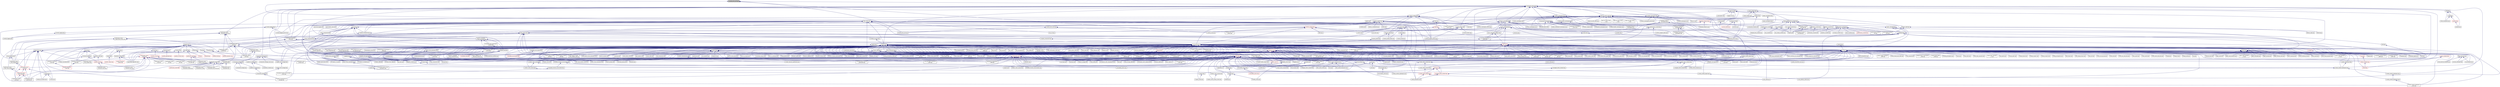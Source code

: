 digraph "console_error_sink.hpp"
{
  edge [fontname="Helvetica",fontsize="10",labelfontname="Helvetica",labelfontsize="10"];
  node [fontname="Helvetica",fontsize="10",shape=record];
  Node67 [label="console_error_sink.hpp",height=0.2,width=0.4,color="black", fillcolor="grey75", style="filled", fontcolor="black"];
  Node67 -> Node68 [dir="back",color="midnightblue",fontsize="10",style="solid",fontname="Helvetica"];
  Node68 [label="component_action.hpp",height=0.2,width=0.4,color="black", fillcolor="white", style="filled",URL="$d9/da6/component__action_8hpp.html"];
  Node68 -> Node69 [dir="back",color="midnightblue",fontsize="10",style="solid",fontname="Helvetica"];
  Node69 [label="accumulator.hpp",height=0.2,width=0.4,color="black", fillcolor="white", style="filled",URL="$d4/d9d/server_2accumulator_8hpp.html"];
  Node69 -> Node70 [dir="back",color="midnightblue",fontsize="10",style="solid",fontname="Helvetica"];
  Node70 [label="accumulator.cpp",height=0.2,width=0.4,color="black", fillcolor="white", style="filled",URL="$d1/d81/accumulator_8cpp.html"];
  Node69 -> Node71 [dir="back",color="midnightblue",fontsize="10",style="solid",fontname="Helvetica"];
  Node71 [label="accumulator.hpp",height=0.2,width=0.4,color="black", fillcolor="white", style="filled",URL="$d8/d5e/accumulator_8hpp.html"];
  Node71 -> Node72 [dir="back",color="midnightblue",fontsize="10",style="solid",fontname="Helvetica"];
  Node72 [label="accumulator_client.cpp",height=0.2,width=0.4,color="black", fillcolor="white", style="filled",URL="$d7/dd0/accumulator__client_8cpp.html"];
  Node68 -> Node73 [dir="back",color="midnightblue",fontsize="10",style="solid",fontname="Helvetica"];
  Node73 [label="allgather.hpp",height=0.2,width=0.4,color="black", fillcolor="white", style="filled",URL="$d4/d4a/allgather_8hpp.html"];
  Node73 -> Node74 [dir="back",color="midnightblue",fontsize="10",style="solid",fontname="Helvetica"];
  Node74 [label="allgather_module.cpp",height=0.2,width=0.4,color="black", fillcolor="white", style="filled",URL="$df/de4/allgather__module_8cpp.html"];
  Node73 -> Node75 [dir="back",color="midnightblue",fontsize="10",style="solid",fontname="Helvetica"];
  Node75 [label="allgather.cpp",height=0.2,width=0.4,color="black", fillcolor="white", style="filled",URL="$d7/d06/allgather_8cpp.html"];
  Node73 -> Node76 [dir="back",color="midnightblue",fontsize="10",style="solid",fontname="Helvetica"];
  Node76 [label="ag_client.cpp",height=0.2,width=0.4,color="black", fillcolor="white", style="filled",URL="$d4/d5d/ag__client_8cpp.html"];
  Node68 -> Node77 [dir="back",color="midnightblue",fontsize="10",style="solid",fontname="Helvetica"];
  Node77 [label="nqueen.hpp",height=0.2,width=0.4,color="black", fillcolor="white", style="filled",URL="$de/d58/server_2nqueen_8hpp.html"];
  Node77 -> Node78 [dir="back",color="midnightblue",fontsize="10",style="solid",fontname="Helvetica"];
  Node78 [label="nqueen.cpp",height=0.2,width=0.4,color="black", fillcolor="white", style="filled",URL="$db/dca/nqueen_8cpp.html"];
  Node77 -> Node79 [dir="back",color="midnightblue",fontsize="10",style="solid",fontname="Helvetica"];
  Node79 [label="nqueen.hpp",height=0.2,width=0.4,color="black", fillcolor="white", style="filled",URL="$da/dfd/stubs_2nqueen_8hpp.html"];
  Node79 -> Node80 [dir="back",color="midnightblue",fontsize="10",style="solid",fontname="Helvetica"];
  Node80 [label="nqueen.hpp",height=0.2,width=0.4,color="black", fillcolor="white", style="filled",URL="$d0/d07/nqueen_8hpp.html"];
  Node80 -> Node81 [dir="back",color="midnightblue",fontsize="10",style="solid",fontname="Helvetica"];
  Node81 [label="nqueen_client.cpp",height=0.2,width=0.4,color="black", fillcolor="white", style="filled",URL="$d3/d5e/nqueen__client_8cpp.html"];
  Node68 -> Node82 [dir="back",color="midnightblue",fontsize="10",style="solid",fontname="Helvetica"];
  Node82 [label="random_mem_access.hpp",height=0.2,width=0.4,color="black", fillcolor="white", style="filled",URL="$d0/d19/server_2random__mem__access_8hpp.html"];
  Node82 -> Node83 [dir="back",color="midnightblue",fontsize="10",style="solid",fontname="Helvetica"];
  Node83 [label="random_mem_access.cpp",height=0.2,width=0.4,color="black", fillcolor="white", style="filled",URL="$d1/d51/random__mem__access_8cpp.html"];
  Node82 -> Node84 [dir="back",color="midnightblue",fontsize="10",style="solid",fontname="Helvetica"];
  Node84 [label="random_mem_access.hpp",height=0.2,width=0.4,color="black", fillcolor="white", style="filled",URL="$d3/d32/stubs_2random__mem__access_8hpp.html"];
  Node84 -> Node85 [dir="back",color="midnightblue",fontsize="10",style="solid",fontname="Helvetica"];
  Node85 [label="random_mem_access.hpp",height=0.2,width=0.4,color="black", fillcolor="white", style="filled",URL="$db/de8/random__mem__access_8hpp.html"];
  Node85 -> Node86 [dir="back",color="midnightblue",fontsize="10",style="solid",fontname="Helvetica"];
  Node86 [label="random_mem_access_client.cpp",height=0.2,width=0.4,color="black", fillcolor="white", style="filled",URL="$df/d1b/random__mem__access__client_8cpp.html"];
  Node68 -> Node87 [dir="back",color="midnightblue",fontsize="10",style="solid",fontname="Helvetica"];
  Node87 [label="throttle.hpp",height=0.2,width=0.4,color="black", fillcolor="white", style="filled",URL="$db/dc9/server_2throttle_8hpp.html"];
  Node87 -> Node88 [dir="back",color="midnightblue",fontsize="10",style="solid",fontname="Helvetica"];
  Node88 [label="throttle.cpp",height=0.2,width=0.4,color="black", fillcolor="white", style="filled",URL="$de/d56/server_2throttle_8cpp.html"];
  Node87 -> Node89 [dir="back",color="midnightblue",fontsize="10",style="solid",fontname="Helvetica"];
  Node89 [label="throttle.hpp",height=0.2,width=0.4,color="black", fillcolor="white", style="filled",URL="$d5/dec/stubs_2throttle_8hpp.html"];
  Node89 -> Node90 [dir="back",color="midnightblue",fontsize="10",style="solid",fontname="Helvetica"];
  Node90 [label="throttle.hpp",height=0.2,width=0.4,color="black", fillcolor="white", style="filled",URL="$d2/d2e/throttle_8hpp.html"];
  Node90 -> Node91 [dir="back",color="midnightblue",fontsize="10",style="solid",fontname="Helvetica"];
  Node91 [label="throttle.cpp",height=0.2,width=0.4,color="black", fillcolor="white", style="filled",URL="$db/d02/throttle_8cpp.html"];
  Node90 -> Node92 [dir="back",color="midnightblue",fontsize="10",style="solid",fontname="Helvetica"];
  Node92 [label="throttle_client.cpp",height=0.2,width=0.4,color="black", fillcolor="white", style="filled",URL="$d0/db7/throttle__client_8cpp.html"];
  Node68 -> Node93 [dir="back",color="midnightblue",fontsize="10",style="solid",fontname="Helvetica"];
  Node93 [label="simple_central_tuplespace.hpp",height=0.2,width=0.4,color="black", fillcolor="white", style="filled",URL="$db/d69/server_2simple__central__tuplespace_8hpp.html"];
  Node93 -> Node94 [dir="back",color="midnightblue",fontsize="10",style="solid",fontname="Helvetica"];
  Node94 [label="simple_central_tuplespace.cpp",height=0.2,width=0.4,color="black", fillcolor="white", style="filled",URL="$d3/dec/simple__central__tuplespace_8cpp.html"];
  Node93 -> Node95 [dir="back",color="midnightblue",fontsize="10",style="solid",fontname="Helvetica"];
  Node95 [label="simple_central_tuplespace.hpp",height=0.2,width=0.4,color="black", fillcolor="white", style="filled",URL="$d0/d4b/stubs_2simple__central__tuplespace_8hpp.html"];
  Node95 -> Node96 [dir="back",color="midnightblue",fontsize="10",style="solid",fontname="Helvetica"];
  Node96 [label="simple_central_tuplespace.hpp",height=0.2,width=0.4,color="black", fillcolor="white", style="filled",URL="$d5/ddd/simple__central__tuplespace_8hpp.html"];
  Node96 -> Node97 [dir="back",color="midnightblue",fontsize="10",style="solid",fontname="Helvetica"];
  Node97 [label="simple_central_tuplespace\l_client.cpp",height=0.2,width=0.4,color="black", fillcolor="white", style="filled",URL="$d1/d7b/simple__central__tuplespace__client_8cpp.html"];
  Node68 -> Node98 [dir="back",color="midnightblue",fontsize="10",style="solid",fontname="Helvetica"];
  Node98 [label="tuples_warehouse.hpp",height=0.2,width=0.4,color="black", fillcolor="white", style="filled",URL="$da/de6/tuples__warehouse_8hpp.html"];
  Node98 -> Node93 [dir="back",color="midnightblue",fontsize="10",style="solid",fontname="Helvetica"];
  Node68 -> Node99 [dir="back",color="midnightblue",fontsize="10",style="solid",fontname="Helvetica"];
  Node99 [label="component_storage.hpp",height=0.2,width=0.4,color="black", fillcolor="white", style="filled",URL="$d6/d36/components_2component__storage_2server_2component__storage_8hpp.html"];
  Node99 -> Node100 [dir="back",color="midnightblue",fontsize="10",style="solid",fontname="Helvetica"];
  Node100 [label="component_storage.hpp",height=0.2,width=0.4,color="black", fillcolor="white", style="filled",URL="$d0/dd6/components_2component__storage_2component__storage_8hpp.html"];
  Node100 -> Node101 [dir="back",color="midnightblue",fontsize="10",style="solid",fontname="Helvetica"];
  Node101 [label="migrate_to_storage.hpp",height=0.2,width=0.4,color="black", fillcolor="white", style="filled",URL="$da/d18/migrate__to__storage_8hpp.html"];
  Node101 -> Node102 [dir="back",color="midnightblue",fontsize="10",style="solid",fontname="Helvetica"];
  Node102 [label="component_storage.hpp",height=0.2,width=0.4,color="black", fillcolor="white", style="filled",URL="$d4/dfe/include_2component__storage_8hpp.html"];
  Node102 -> Node103 [dir="back",color="midnightblue",fontsize="10",style="solid",fontname="Helvetica"];
  Node103 [label="migrate_component_to\l_storage.cpp",height=0.2,width=0.4,color="black", fillcolor="white", style="filled",URL="$dd/d02/migrate__component__to__storage_8cpp.html"];
  Node100 -> Node102 [dir="back",color="midnightblue",fontsize="10",style="solid",fontname="Helvetica"];
  Node100 -> Node104 [dir="back",color="midnightblue",fontsize="10",style="solid",fontname="Helvetica"];
  Node104 [label="component_storage.cpp",height=0.2,width=0.4,color="black", fillcolor="white", style="filled",URL="$d4/ddf/component__storage_8cpp.html"];
  Node99 -> Node105 [dir="back",color="midnightblue",fontsize="10",style="solid",fontname="Helvetica"];
  Node105 [label="migrate_from_storage.hpp",height=0.2,width=0.4,color="black", fillcolor="white", style="filled",URL="$d3/d9f/server_2migrate__from__storage_8hpp.html"];
  Node105 -> Node106 [dir="back",color="midnightblue",fontsize="10",style="solid",fontname="Helvetica"];
  Node106 [label="migrate_from_storage.hpp",height=0.2,width=0.4,color="black", fillcolor="white", style="filled",URL="$db/d0f/migrate__from__storage_8hpp.html"];
  Node106 -> Node102 [dir="back",color="midnightblue",fontsize="10",style="solid",fontname="Helvetica"];
  Node99 -> Node107 [dir="back",color="midnightblue",fontsize="10",style="solid",fontname="Helvetica"];
  Node107 [label="migrate_to_storage.hpp",height=0.2,width=0.4,color="black", fillcolor="white", style="filled",URL="$d4/d4c/server_2migrate__to__storage_8hpp.html"];
  Node107 -> Node101 [dir="back",color="midnightblue",fontsize="10",style="solid",fontname="Helvetica"];
  Node107 -> Node108 [dir="back",color="midnightblue",fontsize="10",style="solid",fontname="Helvetica"];
  Node108 [label="component_module.cpp",height=0.2,width=0.4,color="black", fillcolor="white", style="filled",URL="$de/dc1/component__storage_2component__module_8cpp.html"];
  Node99 -> Node109 [dir="back",color="midnightblue",fontsize="10",style="solid",fontname="Helvetica"];
  Node109 [label="component_storage_server.cpp",height=0.2,width=0.4,color="black", fillcolor="white", style="filled",URL="$d4/dcb/component__storage__server_8cpp.html"];
  Node68 -> Node110 [dir="back",color="midnightblue",fontsize="10",style="solid",fontname="Helvetica"];
  Node110 [label="partitioned_vector\l_component_decl.hpp",height=0.2,width=0.4,color="black", fillcolor="white", style="filled",URL="$dd/d10/partitioned__vector__component__decl_8hpp.html"];
  Node110 -> Node111 [dir="back",color="midnightblue",fontsize="10",style="solid",fontname="Helvetica"];
  Node111 [label="view_element.hpp",height=0.2,width=0.4,color="black", fillcolor="white", style="filled",URL="$de/d49/view__element_8hpp.html"];
  Node111 -> Node112 [dir="back",color="midnightblue",fontsize="10",style="solid",fontname="Helvetica"];
  Node112 [label="partitioned_vector\l_local_view_iterator.hpp",height=0.2,width=0.4,color="black", fillcolor="white", style="filled",URL="$d2/dd5/partitioned__vector__local__view__iterator_8hpp.html"];
  Node112 -> Node113 [dir="back",color="midnightblue",fontsize="10",style="solid",fontname="Helvetica"];
  Node113 [label="partitioned_vector\l_local_view.hpp",height=0.2,width=0.4,color="red", fillcolor="white", style="filled",URL="$d3/de6/partitioned__vector__local__view_8hpp.html"];
  Node113 -> Node115 [dir="back",color="midnightblue",fontsize="10",style="solid",fontname="Helvetica"];
  Node115 [label="partitioned_vector\l_subview.cpp",height=0.2,width=0.4,color="black", fillcolor="white", style="filled",URL="$dc/d09/partitioned__vector__subview_8cpp.html"];
  Node113 -> Node116 [dir="back",color="midnightblue",fontsize="10",style="solid",fontname="Helvetica"];
  Node116 [label="partitioned_vector\l_view.cpp",height=0.2,width=0.4,color="black", fillcolor="white", style="filled",URL="$d9/dcf/partitioned__vector__view_8cpp.html"];
  Node111 -> Node118 [dir="back",color="midnightblue",fontsize="10",style="solid",fontname="Helvetica"];
  Node118 [label="partitioned_vector\l_view_iterator.hpp",height=0.2,width=0.4,color="black", fillcolor="white", style="filled",URL="$df/d4b/partitioned__vector__view__iterator_8hpp.html"];
  Node118 -> Node119 [dir="back",color="midnightblue",fontsize="10",style="solid",fontname="Helvetica"];
  Node119 [label="partitioned_vector\l_view.hpp",height=0.2,width=0.4,color="red", fillcolor="white", style="filled",URL="$da/dc2/components_2containers_2partitioned__vector_2partitioned__vector__view_8hpp.html"];
  Node119 -> Node120 [dir="back",color="midnightblue",fontsize="10",style="solid",fontname="Helvetica"];
  Node120 [label="coarray.hpp",height=0.2,width=0.4,color="black", fillcolor="white", style="filled",URL="$d0/da7/coarray_8hpp.html"];
  Node120 -> Node121 [dir="back",color="midnightblue",fontsize="10",style="solid",fontname="Helvetica"];
  Node121 [label="coarray.cpp",height=0.2,width=0.4,color="black", fillcolor="white", style="filled",URL="$d8/d2c/coarray_8cpp.html"];
  Node120 -> Node122 [dir="back",color="midnightblue",fontsize="10",style="solid",fontname="Helvetica"];
  Node122 [label="coarray_all_reduce.cpp",height=0.2,width=0.4,color="black", fillcolor="white", style="filled",URL="$da/ddb/coarray__all__reduce_8cpp.html"];
  Node119 -> Node113 [dir="back",color="midnightblue",fontsize="10",style="solid",fontname="Helvetica"];
  Node119 -> Node115 [dir="back",color="midnightblue",fontsize="10",style="solid",fontname="Helvetica"];
  Node119 -> Node116 [dir="back",color="midnightblue",fontsize="10",style="solid",fontname="Helvetica"];
  Node110 -> Node123 [dir="back",color="midnightblue",fontsize="10",style="solid",fontname="Helvetica"];
  Node123 [label="partitioned_vector\l_component.hpp",height=0.2,width=0.4,color="black", fillcolor="white", style="filled",URL="$d6/d38/partitioned__vector__component_8hpp.html"];
  Node123 -> Node124 [dir="back",color="midnightblue",fontsize="10",style="solid",fontname="Helvetica"];
  Node124 [label="partitioned_vector\l_component.cpp",height=0.2,width=0.4,color="black", fillcolor="white", style="filled",URL="$dc/db9/partitioned__vector__component_8cpp.html"];
  Node123 -> Node125 [dir="back",color="midnightblue",fontsize="10",style="solid",fontname="Helvetica"];
  Node125 [label="partitioned_vector\l_component_double.cpp",height=0.2,width=0.4,color="black", fillcolor="white", style="filled",URL="$d7/d93/partitioned__vector__component__double_8cpp.html"];
  Node123 -> Node126 [dir="back",color="midnightblue",fontsize="10",style="solid",fontname="Helvetica"];
  Node126 [label="partitioned_vector\l_component_int.cpp",height=0.2,width=0.4,color="black", fillcolor="white", style="filled",URL="$d6/d01/partitioned__vector__component__int_8cpp.html"];
  Node123 -> Node127 [dir="back",color="midnightblue",fontsize="10",style="solid",fontname="Helvetica"];
  Node127 [label="partitioned_vector\l_component_std_string.cpp",height=0.2,width=0.4,color="black", fillcolor="white", style="filled",URL="$d8/df2/partitioned__vector__component__std__string_8cpp.html"];
  Node110 -> Node128 [dir="back",color="midnightblue",fontsize="10",style="solid",fontname="Helvetica"];
  Node128 [label="partitioned_vector\l_decl.hpp",height=0.2,width=0.4,color="black", fillcolor="white", style="filled",URL="$d2/d77/partitioned__vector__decl_8hpp.html"];
  Node128 -> Node129 [dir="back",color="midnightblue",fontsize="10",style="solid",fontname="Helvetica"];
  Node129 [label="partitioned_vector.hpp",height=0.2,width=0.4,color="black", fillcolor="white", style="filled",URL="$dc/d76/components_2containers_2partitioned__vector_2partitioned__vector_8hpp.html"];
  Node129 -> Node120 [dir="back",color="midnightblue",fontsize="10",style="solid",fontname="Helvetica"];
  Node129 -> Node119 [dir="back",color="midnightblue",fontsize="10",style="solid",fontname="Helvetica"];
  Node129 -> Node130 [dir="back",color="midnightblue",fontsize="10",style="solid",fontname="Helvetica"];
  Node130 [label="partitioned_vector.hpp",height=0.2,width=0.4,color="red", fillcolor="white", style="filled",URL="$d5/d83/include_2partitioned__vector_8hpp.html"];
  Node129 -> Node124 [dir="back",color="midnightblue",fontsize="10",style="solid",fontname="Helvetica"];
  Node129 -> Node125 [dir="back",color="midnightblue",fontsize="10",style="solid",fontname="Helvetica"];
  Node129 -> Node126 [dir="back",color="midnightblue",fontsize="10",style="solid",fontname="Helvetica"];
  Node129 -> Node127 [dir="back",color="midnightblue",fontsize="10",style="solid",fontname="Helvetica"];
  Node128 -> Node141 [dir="back",color="midnightblue",fontsize="10",style="solid",fontname="Helvetica"];
  Node141 [label="partitioned_vector\l_component_impl.hpp",height=0.2,width=0.4,color="black", fillcolor="white", style="filled",URL="$d1/d79/partitioned__vector__component__impl_8hpp.html"];
  Node141 -> Node123 [dir="back",color="midnightblue",fontsize="10",style="solid",fontname="Helvetica"];
  Node141 -> Node142 [dir="back",color="midnightblue",fontsize="10",style="solid",fontname="Helvetica"];
  Node142 [label="partitioned_vector\l_impl.hpp",height=0.2,width=0.4,color="black", fillcolor="white", style="filled",URL="$d0/db1/partitioned__vector__impl_8hpp.html"];
  Node142 -> Node129 [dir="back",color="midnightblue",fontsize="10",style="solid",fontname="Helvetica"];
  Node128 -> Node142 [dir="back",color="midnightblue",fontsize="10",style="solid",fontname="Helvetica"];
  Node128 -> Node143 [dir="back",color="midnightblue",fontsize="10",style="solid",fontname="Helvetica"];
  Node143 [label="partitioned_vector\l_predef.hpp",height=0.2,width=0.4,color="black", fillcolor="white", style="filled",URL="$d4/dc4/components_2containers_2partitioned__vector_2partitioned__vector__predef_8hpp.html"];
  Node143 -> Node144 [dir="back",color="midnightblue",fontsize="10",style="solid",fontname="Helvetica"];
  Node144 [label="partitioned_vector\l_predef.hpp",height=0.2,width=0.4,color="red", fillcolor="white", style="filled",URL="$db/dea/include_2partitioned__vector__predef_8hpp.html"];
  Node144 -> Node145 [dir="back",color="midnightblue",fontsize="10",style="solid",fontname="Helvetica"];
  Node145 [label="partitioned_vector\l_foreach.cpp",height=0.2,width=0.4,color="black", fillcolor="white", style="filled",URL="$df/d5f/partitioned__vector__foreach_8cpp.html"];
  Node144 -> Node115 [dir="back",color="midnightblue",fontsize="10",style="solid",fontname="Helvetica"];
  Node144 -> Node116 [dir="back",color="midnightblue",fontsize="10",style="solid",fontname="Helvetica"];
  Node144 -> Node117 [dir="back",color="midnightblue",fontsize="10",style="solid",fontname="Helvetica"];
  Node117 [label="partitioned_vector\l_view_iterator.cpp",height=0.2,width=0.4,color="black", fillcolor="white", style="filled",URL="$d6/d94/partitioned__vector__view__iterator_8cpp.html"];
  Node144 -> Node146 [dir="back",color="midnightblue",fontsize="10",style="solid",fontname="Helvetica"];
  Node146 [label="partitioned_vector\l_copy.cpp",height=0.2,width=0.4,color="black", fillcolor="white", style="filled",URL="$d9/d91/partitioned__vector__copy_8cpp.html"];
  Node144 -> Node136 [dir="back",color="midnightblue",fontsize="10",style="solid",fontname="Helvetica"];
  Node136 [label="partitioned_vector\l_exclusive_scan.cpp",height=0.2,width=0.4,color="black", fillcolor="white", style="filled",URL="$d2/dda/partitioned__vector__exclusive__scan_8cpp.html"];
  Node144 -> Node147 [dir="back",color="midnightblue",fontsize="10",style="solid",fontname="Helvetica"];
  Node147 [label="partitioned_vector\l_fill.cpp",height=0.2,width=0.4,color="black", fillcolor="white", style="filled",URL="$de/d66/partitioned__vector__fill_8cpp.html"];
  Node144 -> Node148 [dir="back",color="midnightblue",fontsize="10",style="solid",fontname="Helvetica"];
  Node148 [label="partitioned_vector\l_for_each.cpp",height=0.2,width=0.4,color="black", fillcolor="white", style="filled",URL="$de/dc8/partitioned__vector__for__each_8cpp.html"];
  Node144 -> Node149 [dir="back",color="midnightblue",fontsize="10",style="solid",fontname="Helvetica"];
  Node149 [label="partitioned_vector\l_handle_values.cpp",height=0.2,width=0.4,color="black", fillcolor="white", style="filled",URL="$dc/dcb/partitioned__vector__handle__values_8cpp.html"];
  Node144 -> Node137 [dir="back",color="midnightblue",fontsize="10",style="solid",fontname="Helvetica"];
  Node137 [label="partitioned_vector\l_inclusive_scan.cpp",height=0.2,width=0.4,color="black", fillcolor="white", style="filled",URL="$d0/dd9/partitioned__vector__inclusive__scan_8cpp.html"];
  Node144 -> Node150 [dir="back",color="midnightblue",fontsize="10",style="solid",fontname="Helvetica"];
  Node150 [label="partitioned_vector\l_iter.cpp",height=0.2,width=0.4,color="black", fillcolor="white", style="filled",URL="$dc/ddf/partitioned__vector__iter_8cpp.html"];
  Node128 -> Node157 [dir="back",color="midnightblue",fontsize="10",style="solid",fontname="Helvetica"];
  Node157 [label="partitioned_vector.hpp",height=0.2,width=0.4,color="black", fillcolor="white", style="filled",URL="$de/d3e/runtime_2serialization_2partitioned__vector_8hpp.html"];
  Node157 -> Node158 [dir="back",color="midnightblue",fontsize="10",style="solid",fontname="Helvetica"];
  Node158 [label="serialization.hpp",height=0.2,width=0.4,color="red", fillcolor="white", style="filled",URL="$d8/d21/serialization_8hpp.html"];
  Node158 -> Node159 [dir="back",color="midnightblue",fontsize="10",style="solid",fontname="Helvetica"];
  Node159 [label="template_function_accumulator.cpp",height=0.2,width=0.4,color="black", fillcolor="white", style="filled",URL="$d5/d02/template__function__accumulator_8cpp.html"];
  Node158 -> Node160 [dir="back",color="midnightblue",fontsize="10",style="solid",fontname="Helvetica"];
  Node160 [label="cancelable_action.cpp",height=0.2,width=0.4,color="black", fillcolor="white", style="filled",URL="$d5/d0c/cancelable__action_8cpp.html"];
  Node158 -> Node161 [dir="back",color="midnightblue",fontsize="10",style="solid",fontname="Helvetica"];
  Node161 [label="hello_world_component.hpp",height=0.2,width=0.4,color="black", fillcolor="white", style="filled",URL="$df/df0/hello__world__component_8hpp.html"];
  Node161 -> Node162 [dir="back",color="midnightblue",fontsize="10",style="solid",fontname="Helvetica"];
  Node162 [label="hello_world_client.cpp",height=0.2,width=0.4,color="black", fillcolor="white", style="filled",URL="$d5/da6/hello__world__client_8cpp.html"];
  Node161 -> Node163 [dir="back",color="midnightblue",fontsize="10",style="solid",fontname="Helvetica"];
  Node163 [label="hello_world_component.cpp",height=0.2,width=0.4,color="black", fillcolor="white", style="filled",URL="$d8/daa/hello__world__component_8cpp.html"];
  Node158 -> Node172 [dir="back",color="midnightblue",fontsize="10",style="solid",fontname="Helvetica"];
  Node172 [label="fractals_struct.cpp",height=0.2,width=0.4,color="black", fillcolor="white", style="filled",URL="$d8/d2f/fractals__struct_8cpp.html"];
  Node158 -> Node173 [dir="back",color="midnightblue",fontsize="10",style="solid",fontname="Helvetica"];
  Node173 [label="pingpong.cpp",height=0.2,width=0.4,color="black", fillcolor="white", style="filled",URL="$dd/d4d/pingpong_8cpp.html"];
  Node158 -> Node174 [dir="back",color="midnightblue",fontsize="10",style="solid",fontname="Helvetica"];
  Node174 [label="sierpinski.cpp",height=0.2,width=0.4,color="black", fillcolor="white", style="filled",URL="$d3/d7e/sierpinski_8cpp.html"];
  Node158 -> Node178 [dir="back",color="midnightblue",fontsize="10",style="solid",fontname="Helvetica"];
  Node178 [label="osu_bcast.cpp",height=0.2,width=0.4,color="black", fillcolor="white", style="filled",URL="$d3/dca/osu__bcast_8cpp.html"];
  Node158 -> Node184 [dir="back",color="midnightblue",fontsize="10",style="solid",fontname="Helvetica"];
  Node184 [label="action_move_semantics.cpp",height=0.2,width=0.4,color="black", fillcolor="white", style="filled",URL="$d4/db3/action__move__semantics_8cpp.html"];
  Node158 -> Node186 [dir="back",color="midnightblue",fontsize="10",style="solid",fontname="Helvetica"];
  Node186 [label="duplicate_id_registration\l_1596.cpp",height=0.2,width=0.4,color="black", fillcolor="white", style="filled",URL="$db/d8d/duplicate__id__registration__1596_8cpp.html"];
  Node158 -> Node187 [dir="back",color="midnightblue",fontsize="10",style="solid",fontname="Helvetica"];
  Node187 [label="zero_copy_parcels_1001.cpp",height=0.2,width=0.4,color="black", fillcolor="white", style="filled",URL="$da/dfd/zero__copy__parcels__1001_8cpp.html"];
  Node158 -> Node188 [dir="back",color="midnightblue",fontsize="10",style="solid",fontname="Helvetica"];
  Node188 [label="managed_refcnt_checker.cpp",height=0.2,width=0.4,color="black", fillcolor="white", style="filled",URL="$d3/d8d/managed__refcnt__checker_8cpp.html"];
  Node158 -> Node189 [dir="back",color="midnightblue",fontsize="10",style="solid",fontname="Helvetica"];
  Node189 [label="simple_mobile_object.cpp",height=0.2,width=0.4,color="black", fillcolor="white", style="filled",URL="$d2/da7/simple__mobile__object_8cpp.html"];
  Node158 -> Node190 [dir="back",color="midnightblue",fontsize="10",style="solid",fontname="Helvetica"];
  Node190 [label="simple_refcnt_checker.cpp",height=0.2,width=0.4,color="black", fillcolor="white", style="filled",URL="$df/d16/simple__refcnt__checker_8cpp.html"];
  Node158 -> Node191 [dir="back",color="midnightblue",fontsize="10",style="solid",fontname="Helvetica"];
  Node191 [label="copy_component.cpp",height=0.2,width=0.4,color="black", fillcolor="white", style="filled",URL="$d5/d8d/copy__component_8cpp.html"];
  Node158 -> Node192 [dir="back",color="midnightblue",fontsize="10",style="solid",fontname="Helvetica"];
  Node192 [label="get_gid.cpp",height=0.2,width=0.4,color="black", fillcolor="white", style="filled",URL="$dc/dc1/get__gid_8cpp.html"];
  Node158 -> Node193 [dir="back",color="midnightblue",fontsize="10",style="solid",fontname="Helvetica"];
  Node193 [label="migrate_component.cpp",height=0.2,width=0.4,color="black", fillcolor="white", style="filled",URL="$dc/d78/migrate__component_8cpp.html"];
  Node158 -> Node103 [dir="back",color="midnightblue",fontsize="10",style="solid",fontname="Helvetica"];
  Node110 -> Node143 [dir="back",color="midnightblue",fontsize="10",style="solid",fontname="Helvetica"];
  Node110 -> Node194 [dir="back",color="midnightblue",fontsize="10",style="solid",fontname="Helvetica"];
  Node194 [label="partitioned_vector\l_segmented_iterator.hpp",height=0.2,width=0.4,color="black", fillcolor="white", style="filled",URL="$dc/dea/partitioned__vector__segmented__iterator_8hpp.html"];
  Node194 -> Node111 [dir="back",color="midnightblue",fontsize="10",style="solid",fontname="Helvetica"];
  Node194 -> Node128 [dir="back",color="midnightblue",fontsize="10",style="solid",fontname="Helvetica"];
  Node194 -> Node142 [dir="back",color="midnightblue",fontsize="10",style="solid",fontname="Helvetica"];
  Node194 -> Node119 [dir="back",color="midnightblue",fontsize="10",style="solid",fontname="Helvetica"];
  Node194 -> Node118 [dir="back",color="midnightblue",fontsize="10",style="solid",fontname="Helvetica"];
  Node68 -> Node195 [dir="back",color="midnightblue",fontsize="10",style="solid",fontname="Helvetica"];
  Node195 [label="partition_unordered\l_map_component.hpp",height=0.2,width=0.4,color="black", fillcolor="white", style="filled",URL="$d8/df3/partition__unordered__map__component_8hpp.html"];
  Node195 -> Node196 [dir="back",color="midnightblue",fontsize="10",style="solid",fontname="Helvetica"];
  Node196 [label="unordered_map.hpp",height=0.2,width=0.4,color="black", fillcolor="white", style="filled",URL="$d9/ddf/hpx_2components_2containers_2unordered_2unordered__map_8hpp.html"];
  Node196 -> Node99 [dir="back",color="midnightblue",fontsize="10",style="solid",fontname="Helvetica"];
  Node196 -> Node197 [dir="back",color="midnightblue",fontsize="10",style="solid",fontname="Helvetica"];
  Node197 [label="unordered_map.hpp",height=0.2,width=0.4,color="red", fillcolor="white", style="filled",URL="$d6/d06/hpx_2include_2unordered__map_8hpp.html"];
  Node196 -> Node199 [dir="back",color="midnightblue",fontsize="10",style="solid",fontname="Helvetica"];
  Node199 [label="partition_unordered\l_map_component.cpp",height=0.2,width=0.4,color="black", fillcolor="white", style="filled",URL="$d5/d34/partition__unordered__map__component_8cpp.html"];
  Node195 -> Node200 [dir="back",color="midnightblue",fontsize="10",style="solid",fontname="Helvetica"];
  Node200 [label="unordered_map_segmented\l_iterator.hpp",height=0.2,width=0.4,color="black", fillcolor="white", style="filled",URL="$dc/dfd/unordered__map__segmented__iterator_8hpp.html"];
  Node200 -> Node196 [dir="back",color="midnightblue",fontsize="10",style="solid",fontname="Helvetica"];
  Node195 -> Node199 [dir="back",color="midnightblue",fontsize="10",style="solid",fontname="Helvetica"];
  Node68 -> Node201 [dir="back",color="midnightblue",fontsize="10",style="solid",fontname="Helvetica"];
  Node201 [label="output_stream.hpp",height=0.2,width=0.4,color="black", fillcolor="white", style="filled",URL="$d6/db5/output__stream_8hpp.html"];
  Node201 -> Node202 [dir="back",color="midnightblue",fontsize="10",style="solid",fontname="Helvetica"];
  Node202 [label="ostream.hpp",height=0.2,width=0.4,color="black", fillcolor="white", style="filled",URL="$d1/d38/ostream_8hpp.html"];
  Node202 -> Node203 [dir="back",color="midnightblue",fontsize="10",style="solid",fontname="Helvetica"];
  Node203 [label="standard_streams.hpp",height=0.2,width=0.4,color="red", fillcolor="white", style="filled",URL="$db/d16/standard__streams_8hpp.html"];
  Node203 -> Node204 [dir="back",color="midnightblue",fontsize="10",style="solid",fontname="Helvetica"];
  Node204 [label="iostreams.hpp",height=0.2,width=0.4,color="red", fillcolor="white", style="filled",URL="$de/d22/iostreams_8hpp.html"];
  Node204 -> Node75 [dir="back",color="midnightblue",fontsize="10",style="solid",fontname="Helvetica"];
  Node204 -> Node205 [dir="back",color="midnightblue",fontsize="10",style="solid",fontname="Helvetica"];
  Node205 [label="allgather_and_gate.cpp",height=0.2,width=0.4,color="black", fillcolor="white", style="filled",URL="$d1/d56/allgather__and__gate_8cpp.html"];
  Node204 -> Node206 [dir="back",color="midnightblue",fontsize="10",style="solid",fontname="Helvetica"];
  Node206 [label="async_io_action.cpp",height=0.2,width=0.4,color="black", fillcolor="white", style="filled",URL="$d3/df5/async__io__action_8cpp.html"];
  Node204 -> Node207 [dir="back",color="midnightblue",fontsize="10",style="solid",fontname="Helvetica"];
  Node207 [label="async_io_external.cpp",height=0.2,width=0.4,color="black", fillcolor="white", style="filled",URL="$da/d9a/async__io__external_8cpp.html"];
  Node204 -> Node208 [dir="back",color="midnightblue",fontsize="10",style="solid",fontname="Helvetica"];
  Node208 [label="async_io_low_level.cpp",height=0.2,width=0.4,color="black", fillcolor="white", style="filled",URL="$dc/d10/async__io__low__level_8cpp.html"];
  Node204 -> Node209 [dir="back",color="midnightblue",fontsize="10",style="solid",fontname="Helvetica"];
  Node209 [label="async_io_simple.cpp",height=0.2,width=0.4,color="black", fillcolor="white", style="filled",URL="$da/db7/async__io__simple_8cpp.html"];
  Node204 -> Node211 [dir="back",color="midnightblue",fontsize="10",style="solid",fontname="Helvetica"];
  Node211 [label="rnd_future_reduce.cpp",height=0.2,width=0.4,color="black", fillcolor="white", style="filled",URL="$d1/db5/rnd__future__reduce_8cpp.html"];
  Node204 -> Node163 [dir="back",color="midnightblue",fontsize="10",style="solid",fontname="Helvetica"];
  Node204 -> Node214 [dir="back",color="midnightblue",fontsize="10",style="solid",fontname="Helvetica"];
  Node214 [label="stencil_iterator.hpp",height=0.2,width=0.4,color="red", fillcolor="white", style="filled",URL="$dc/d5c/server_2stencil__iterator_8hpp.html"];
  Node214 -> Node215 [dir="back",color="midnightblue",fontsize="10",style="solid",fontname="Helvetica"];
  Node215 [label="solver.hpp",height=0.2,width=0.4,color="red", fillcolor="white", style="filled",URL="$db/d9a/server_2solver_8hpp.html"];
  Node204 -> Node222 [dir="back",color="midnightblue",fontsize="10",style="solid",fontname="Helvetica"];
  Node222 [label="1d_wave_equation.cpp",height=0.2,width=0.4,color="black", fillcolor="white", style="filled",URL="$da/dab/1d__wave__equation_8cpp.html"];
  Node204 -> Node225 [dir="back",color="midnightblue",fontsize="10",style="solid",fontname="Helvetica"];
  Node225 [label="component_ctors.cpp",height=0.2,width=0.4,color="black", fillcolor="white", style="filled",URL="$d3/d2a/component__ctors_8cpp.html"];
  Node204 -> Node226 [dir="back",color="midnightblue",fontsize="10",style="solid",fontname="Helvetica"];
  Node226 [label="component_in_executable.cpp",height=0.2,width=0.4,color="black", fillcolor="white", style="filled",URL="$d8/d4b/component__in__executable_8cpp.html"];
  Node204 -> Node227 [dir="back",color="midnightblue",fontsize="10",style="solid",fontname="Helvetica"];
  Node227 [label="component_inheritance.cpp",height=0.2,width=0.4,color="black", fillcolor="white", style="filled",URL="$d8/d55/component__inheritance_8cpp.html"];
  Node204 -> Node228 [dir="back",color="midnightblue",fontsize="10",style="solid",fontname="Helvetica"];
  Node228 [label="component_with_executor.cpp",height=0.2,width=0.4,color="black", fillcolor="white", style="filled",URL="$d4/d20/component__with__executor_8cpp.html"];
  Node204 -> Node230 [dir="back",color="midnightblue",fontsize="10",style="solid",fontname="Helvetica"];
  Node230 [label="enumerate_threads.cpp",height=0.2,width=0.4,color="black", fillcolor="white", style="filled",URL="$d3/dd4/enumerate__threads_8cpp.html"];
  Node204 -> Node233 [dir="back",color="midnightblue",fontsize="10",style="solid",fontname="Helvetica"];
  Node233 [label="fractals.cpp",height=0.2,width=0.4,color="black", fillcolor="white", style="filled",URL="$d8/d58/fractals_8cpp.html"];
  Node204 -> Node234 [dir="back",color="midnightblue",fontsize="10",style="solid",fontname="Helvetica"];
  Node234 [label="fractals_executor.cpp",height=0.2,width=0.4,color="black", fillcolor="white", style="filled",URL="$d9/da9/fractals__executor_8cpp.html"];
  Node204 -> Node235 [dir="back",color="midnightblue",fontsize="10",style="solid",fontname="Helvetica"];
  Node235 [label="hello_world.cpp",height=0.2,width=0.4,color="black", fillcolor="white", style="filled",URL="$d0/d67/hello__world_8cpp.html"];
  Node204 -> Node237 [dir="back",color="midnightblue",fontsize="10",style="solid",fontname="Helvetica"];
  Node237 [label="local_channel.cpp",height=0.2,width=0.4,color="black", fillcolor="white", style="filled",URL="$d0/d3e/local__channel_8cpp.html"];
  Node204 -> Node173 [dir="back",color="midnightblue",fontsize="10",style="solid",fontname="Helvetica"];
  Node204 -> Node238 [dir="back",color="midnightblue",fontsize="10",style="solid",fontname="Helvetica"];
  Node238 [label="shared_mutex.cpp",height=0.2,width=0.4,color="black", fillcolor="white", style="filled",URL="$da/d0b/shared__mutex_8cpp.html"];
  Node204 -> Node174 [dir="back",color="midnightblue",fontsize="10",style="solid",fontname="Helvetica"];
  Node204 -> Node245 [dir="back",color="midnightblue",fontsize="10",style="solid",fontname="Helvetica"];
  Node245 [label="oversubscribing_resource\l_partitioner.cpp",height=0.2,width=0.4,color="black", fillcolor="white", style="filled",URL="$dd/dee/oversubscribing__resource__partitioner_8cpp.html"];
  Node204 -> Node246 [dir="back",color="midnightblue",fontsize="10",style="solid",fontname="Helvetica"];
  Node246 [label="simple_resource_partitioner.cpp",height=0.2,width=0.4,color="black", fillcolor="white", style="filled",URL="$d5/df9/simple__resource__partitioner_8cpp.html"];
  Node204 -> Node97 [dir="back",color="midnightblue",fontsize="10",style="solid",fontname="Helvetica"];
  Node204 -> Node249 [dir="back",color="midnightblue",fontsize="10",style="solid",fontname="Helvetica"];
  Node249 [label="future_overhead.cpp",height=0.2,width=0.4,color="black", fillcolor="white", style="filled",URL="$d3/d79/future__overhead_8cpp.html"];
  Node204 -> Node252 [dir="back",color="midnightblue",fontsize="10",style="solid",fontname="Helvetica"];
  Node252 [label="parent_vs_child_stealing.cpp",height=0.2,width=0.4,color="black", fillcolor="white", style="filled",URL="$d2/d07/parent__vs__child__stealing_8cpp.html"];
  Node204 -> Node145 [dir="back",color="midnightblue",fontsize="10",style="solid",fontname="Helvetica"];
  Node204 -> Node256 [dir="back",color="midnightblue",fontsize="10",style="solid",fontname="Helvetica"];
  Node256 [label="spinlock_overhead1.cpp",height=0.2,width=0.4,color="black", fillcolor="white", style="filled",URL="$d0/d32/spinlock__overhead1_8cpp.html"];
  Node204 -> Node257 [dir="back",color="midnightblue",fontsize="10",style="solid",fontname="Helvetica"];
  Node257 [label="spinlock_overhead2.cpp",height=0.2,width=0.4,color="black", fillcolor="white", style="filled",URL="$de/d55/spinlock__overhead2_8cpp.html"];
  Node204 -> Node262 [dir="back",color="midnightblue",fontsize="10",style="solid",fontname="Helvetica"];
  Node262 [label="wait_all_timings.cpp",height=0.2,width=0.4,color="black", fillcolor="white", style="filled",URL="$d5/da1/wait__all__timings_8cpp.html"];
  Node204 -> Node178 [dir="back",color="midnightblue",fontsize="10",style="solid",fontname="Helvetica"];
  Node204 -> Node264 [dir="back",color="midnightblue",fontsize="10",style="solid",fontname="Helvetica"];
  Node264 [label="plain_action_1330.cpp",height=0.2,width=0.4,color="black", fillcolor="white", style="filled",URL="$d4/def/plain__action__1330_8cpp.html"];
  Node204 -> Node265 [dir="back",color="midnightblue",fontsize="10",style="solid",fontname="Helvetica"];
  Node265 [label="client_1950.cpp",height=0.2,width=0.4,color="black", fillcolor="white", style="filled",URL="$d0/d79/client__1950_8cpp.html"];
  Node204 -> Node271 [dir="back",color="midnightblue",fontsize="10",style="solid",fontname="Helvetica"];
  Node271 [label="wait_all_hang_1946.cpp",height=0.2,width=0.4,color="black", fillcolor="white", style="filled",URL="$d5/d69/wait__all__hang__1946_8cpp.html"];
  Node204 -> Node273 [dir="back",color="midnightblue",fontsize="10",style="solid",fontname="Helvetica"];
  Node273 [label="function_serialization\l_728.cpp",height=0.2,width=0.4,color="black", fillcolor="white", style="filled",URL="$d8/db1/function__serialization__728_8cpp.html"];
  Node204 -> Node274 [dir="back",color="midnightblue",fontsize="10",style="solid",fontname="Helvetica"];
  Node274 [label="managed_refcnt_checker.cpp",height=0.2,width=0.4,color="black", fillcolor="white", style="filled",URL="$d7/d11/server_2managed__refcnt__checker_8cpp.html"];
  Node204 -> Node275 [dir="back",color="midnightblue",fontsize="10",style="solid",fontname="Helvetica"];
  Node275 [label="simple_refcnt_checker.cpp",height=0.2,width=0.4,color="black", fillcolor="white", style="filled",URL="$d7/d14/server_2simple__refcnt__checker_8cpp.html"];
  Node204 -> Node276 [dir="back",color="midnightblue",fontsize="10",style="solid",fontname="Helvetica"];
  Node276 [label="credit_exhaustion.cpp",height=0.2,width=0.4,color="black", fillcolor="white", style="filled",URL="$d6/d80/credit__exhaustion_8cpp.html"];
  Node204 -> Node277 [dir="back",color="midnightblue",fontsize="10",style="solid",fontname="Helvetica"];
  Node277 [label="local_address_rebind.cpp",height=0.2,width=0.4,color="black", fillcolor="white", style="filled",URL="$d1/d4f/local__address__rebind_8cpp.html"];
  Node204 -> Node286 [dir="back",color="midnightblue",fontsize="10",style="solid",fontname="Helvetica"];
  Node286 [label="split_credit.cpp",height=0.2,width=0.4,color="black", fillcolor="white", style="filled",URL="$dc/d1c/split__credit_8cpp.html"];
  Node204 -> Node289 [dir="back",color="midnightblue",fontsize="10",style="solid",fontname="Helvetica"];
  Node289 [label="test.cpp",height=0.2,width=0.4,color="black", fillcolor="white", style="filled",URL="$df/dac/test_8cpp.html"];
  Node204 -> Node290 [dir="back",color="midnightblue",fontsize="10",style="solid",fontname="Helvetica"];
  Node290 [label="inheritance_2_classes\l_abstract.cpp",height=0.2,width=0.4,color="black", fillcolor="white", style="filled",URL="$dd/d8e/inheritance__2__classes__abstract_8cpp.html"];
  Node204 -> Node291 [dir="back",color="midnightblue",fontsize="10",style="solid",fontname="Helvetica"];
  Node291 [label="inheritance_2_classes\l_concrete.cpp",height=0.2,width=0.4,color="black", fillcolor="white", style="filled",URL="$d8/dc5/inheritance__2__classes__concrete_8cpp.html"];
  Node204 -> Node292 [dir="back",color="midnightblue",fontsize="10",style="solid",fontname="Helvetica"];
  Node292 [label="inheritance_3_classes\l_1_abstract.cpp",height=0.2,width=0.4,color="black", fillcolor="white", style="filled",URL="$dc/dfb/inheritance__3__classes__1__abstract_8cpp.html"];
  Node204 -> Node293 [dir="back",color="midnightblue",fontsize="10",style="solid",fontname="Helvetica"];
  Node293 [label="inheritance_3_classes\l_2_abstract.cpp",height=0.2,width=0.4,color="black", fillcolor="white", style="filled",URL="$dd/d34/inheritance__3__classes__2__abstract_8cpp.html"];
  Node204 -> Node294 [dir="back",color="midnightblue",fontsize="10",style="solid",fontname="Helvetica"];
  Node294 [label="inheritance_3_classes\l_concrete.cpp",height=0.2,width=0.4,color="black", fillcolor="white", style="filled",URL="$de/d09/inheritance__3__classes__concrete_8cpp.html"];
  Node204 -> Node193 [dir="back",color="midnightblue",fontsize="10",style="solid",fontname="Helvetica"];
  Node204 -> Node299 [dir="back",color="midnightblue",fontsize="10",style="solid",fontname="Helvetica"];
  Node299 [label="put_parcels_with_coalescing.cpp",height=0.2,width=0.4,color="black", fillcolor="white", style="filled",URL="$d6/dca/put__parcels__with__coalescing_8cpp.html"];
  Node204 -> Node300 [dir="back",color="midnightblue",fontsize="10",style="solid",fontname="Helvetica"];
  Node300 [label="put_parcels_with_compression.cpp",height=0.2,width=0.4,color="black", fillcolor="white", style="filled",URL="$df/d62/put__parcels__with__compression_8cpp.html"];
  Node203 -> Node301 [dir="back",color="midnightblue",fontsize="10",style="solid",fontname="Helvetica"];
  Node301 [label="component_module.cpp",height=0.2,width=0.4,color="black", fillcolor="white", style="filled",URL="$da/d41/iostreams_2component__module_8cpp.html"];
  Node203 -> Node302 [dir="back",color="midnightblue",fontsize="10",style="solid",fontname="Helvetica"];
  Node302 [label="standard_streams.cpp",height=0.2,width=0.4,color="black", fillcolor="white", style="filled",URL="$da/d60/standard__streams_8cpp.html"];
  Node203 -> Node303 [dir="back",color="midnightblue",fontsize="10",style="solid",fontname="Helvetica"];
  Node303 [label="network_storage.cpp",height=0.2,width=0.4,color="black", fillcolor="white", style="filled",URL="$db/daa/network__storage_8cpp.html"];
  Node202 -> Node301 [dir="back",color="midnightblue",fontsize="10",style="solid",fontname="Helvetica"];
  Node202 -> Node302 [dir="back",color="midnightblue",fontsize="10",style="solid",fontname="Helvetica"];
  Node201 -> Node301 [dir="back",color="midnightblue",fontsize="10",style="solid",fontname="Helvetica"];
  Node201 -> Node305 [dir="back",color="midnightblue",fontsize="10",style="solid",fontname="Helvetica"];
  Node305 [label="output_stream.cpp",height=0.2,width=0.4,color="black", fillcolor="white", style="filled",URL="$d9/d9b/output__stream_8cpp.html"];
  Node68 -> Node306 [dir="back",color="midnightblue",fontsize="10",style="solid",fontname="Helvetica"];
  Node306 [label="child.hpp",height=0.2,width=0.4,color="black", fillcolor="white", style="filled",URL="$d7/d44/server_2child_8hpp.html"];
  Node306 -> Node307 [dir="back",color="midnightblue",fontsize="10",style="solid",fontname="Helvetica"];
  Node307 [label="child.hpp",height=0.2,width=0.4,color="black", fillcolor="white", style="filled",URL="$d5/dcf/child_8hpp.html"];
  Node307 -> Node308 [dir="back",color="midnightblue",fontsize="10",style="solid",fontname="Helvetica"];
  Node308 [label="process.hpp",height=0.2,width=0.4,color="red", fillcolor="white", style="filled",URL="$da/dac/components_2process_2process_8hpp.html"];
  Node308 -> Node311 [dir="back",color="midnightblue",fontsize="10",style="solid",fontname="Helvetica"];
  Node311 [label="process.cpp",height=0.2,width=0.4,color="black", fillcolor="white", style="filled",URL="$d0/d4c/process_8cpp.html"];
  Node307 -> Node312 [dir="back",color="midnightblue",fontsize="10",style="solid",fontname="Helvetica"];
  Node312 [label="child_component.cpp",height=0.2,width=0.4,color="black", fillcolor="white", style="filled",URL="$df/dd7/child__component_8cpp.html"];
  Node306 -> Node311 [dir="back",color="midnightblue",fontsize="10",style="solid",fontname="Helvetica"];
  Node306 -> Node312 [dir="back",color="midnightblue",fontsize="10",style="solid",fontname="Helvetica"];
  Node68 -> Node313 [dir="back",color="midnightblue",fontsize="10",style="solid",fontname="Helvetica"];
  Node313 [label="actions.hpp",height=0.2,width=0.4,color="black", fillcolor="white", style="filled",URL="$d4/dad/actions_8hpp.html"];
  Node313 -> Node314 [dir="back",color="midnightblue",fontsize="10",style="solid",fontname="Helvetica"];
  Node314 [label="1d_stencil_4_throttle.cpp",height=0.2,width=0.4,color="black", fillcolor="white", style="filled",URL="$d6/de5/1d__stencil__4__throttle_8cpp.html"];
  Node313 -> Node315 [dir="back",color="midnightblue",fontsize="10",style="solid",fontname="Helvetica"];
  Node315 [label="template_accumulator.hpp",height=0.2,width=0.4,color="black", fillcolor="white", style="filled",URL="$d0/d3f/server_2template__accumulator_8hpp.html"];
  Node315 -> Node316 [dir="back",color="midnightblue",fontsize="10",style="solid",fontname="Helvetica"];
  Node316 [label="template_accumulator.hpp",height=0.2,width=0.4,color="red", fillcolor="white", style="filled",URL="$dd/da9/template__accumulator_8hpp.html"];
  Node313 -> Node318 [dir="back",color="midnightblue",fontsize="10",style="solid",fontname="Helvetica"];
  Node318 [label="template_function_accumulator\l_client.cpp",height=0.2,width=0.4,color="black", fillcolor="white", style="filled",URL="$d0/dc6/template__function__accumulator__client_8cpp.html"];
  Node313 -> Node319 [dir="back",color="midnightblue",fontsize="10",style="solid",fontname="Helvetica"];
  Node319 [label="allgather_and_gate.hpp",height=0.2,width=0.4,color="black", fillcolor="white", style="filled",URL="$d9/dbb/allgather__and__gate_8hpp.html"];
  Node319 -> Node74 [dir="back",color="midnightblue",fontsize="10",style="solid",fontname="Helvetica"];
  Node319 -> Node205 [dir="back",color="midnightblue",fontsize="10",style="solid",fontname="Helvetica"];
  Node319 -> Node76 [dir="back",color="midnightblue",fontsize="10",style="solid",fontname="Helvetica"];
  Node313 -> Node320 [dir="back",color="midnightblue",fontsize="10",style="solid",fontname="Helvetica"];
  Node320 [label="apex_balance.cpp",height=0.2,width=0.4,color="black", fillcolor="white", style="filled",URL="$d4/d8e/apex__balance_8cpp.html"];
  Node313 -> Node321 [dir="back",color="midnightblue",fontsize="10",style="solid",fontname="Helvetica"];
  Node321 [label="apex_fibonacci.cpp",height=0.2,width=0.4,color="black", fillcolor="white", style="filled",URL="$de/de1/apex__fibonacci_8cpp.html"];
  Node313 -> Node322 [dir="back",color="midnightblue",fontsize="10",style="solid",fontname="Helvetica"];
  Node322 [label="apex_policy_engine\l_active_thread_count.cpp",height=0.2,width=0.4,color="black", fillcolor="white", style="filled",URL="$d5/d01/apex__policy__engine__active__thread__count_8cpp.html"];
  Node313 -> Node323 [dir="back",color="midnightblue",fontsize="10",style="solid",fontname="Helvetica"];
  Node323 [label="apex_policy_engine\l_events.cpp",height=0.2,width=0.4,color="black", fillcolor="white", style="filled",URL="$df/d0f/apex__policy__engine__events_8cpp.html"];
  Node313 -> Node324 [dir="back",color="midnightblue",fontsize="10",style="solid",fontname="Helvetica"];
  Node324 [label="apex_policy_engine\l_periodic.cpp",height=0.2,width=0.4,color="black", fillcolor="white", style="filled",URL="$d5/d7b/apex__policy__engine__periodic_8cpp.html"];
  Node313 -> Node206 [dir="back",color="midnightblue",fontsize="10",style="solid",fontname="Helvetica"];
  Node313 -> Node325 [dir="back",color="midnightblue",fontsize="10",style="solid",fontname="Helvetica"];
  Node325 [label="cancelable_action.hpp",height=0.2,width=0.4,color="black", fillcolor="white", style="filled",URL="$d5/d4d/server_2cancelable__action_8hpp.html"];
  Node325 -> Node160 [dir="back",color="midnightblue",fontsize="10",style="solid",fontname="Helvetica"];
  Node325 -> Node326 [dir="back",color="midnightblue",fontsize="10",style="solid",fontname="Helvetica"];
  Node326 [label="cancelable_action.hpp",height=0.2,width=0.4,color="black", fillcolor="white", style="filled",URL="$d0/da3/stubs_2cancelable__action_8hpp.html"];
  Node326 -> Node327 [dir="back",color="midnightblue",fontsize="10",style="solid",fontname="Helvetica"];
  Node327 [label="cancelable_action.hpp",height=0.2,width=0.4,color="red", fillcolor="white", style="filled",URL="$d6/d28/cancelable__action_8hpp.html"];
  Node313 -> Node161 [dir="back",color="midnightblue",fontsize="10",style="solid",fontname="Helvetica"];
  Node313 -> Node170 [dir="back",color="midnightblue",fontsize="10",style="solid",fontname="Helvetica"];
  Node170 [label="interpolate1d_client.cpp",height=0.2,width=0.4,color="black", fillcolor="white", style="filled",URL="$d4/da6/interpolate1d__client_8cpp.html"];
  Node313 -> Node225 [dir="back",color="midnightblue",fontsize="10",style="solid",fontname="Helvetica"];
  Node313 -> Node226 [dir="back",color="midnightblue",fontsize="10",style="solid",fontname="Helvetica"];
  Node313 -> Node227 [dir="back",color="midnightblue",fontsize="10",style="solid",fontname="Helvetica"];
  Node313 -> Node228 [dir="back",color="midnightblue",fontsize="10",style="solid",fontname="Helvetica"];
  Node313 -> Node329 [dir="back",color="midnightblue",fontsize="10",style="solid",fontname="Helvetica"];
  Node329 [label="factorial.cpp",height=0.2,width=0.4,color="black", fillcolor="white", style="filled",URL="$d9/d00/factorial_8cpp.html"];
  Node313 -> Node330 [dir="back",color="midnightblue",fontsize="10",style="solid",fontname="Helvetica"];
  Node330 [label="fibonacci.cpp",height=0.2,width=0.4,color="black", fillcolor="white", style="filled",URL="$d9/d89/fibonacci_8cpp.html"];
  Node313 -> Node331 [dir="back",color="midnightblue",fontsize="10",style="solid",fontname="Helvetica"];
  Node331 [label="fibonacci_await.cpp",height=0.2,width=0.4,color="black", fillcolor="white", style="filled",URL="$dc/d1c/fibonacci__await_8cpp.html"];
  Node313 -> Node332 [dir="back",color="midnightblue",fontsize="10",style="solid",fontname="Helvetica"];
  Node332 [label="fibonacci_dataflow.cpp",height=0.2,width=0.4,color="black", fillcolor="white", style="filled",URL="$df/d3d/fibonacci__dataflow_8cpp.html"];
  Node313 -> Node333 [dir="back",color="midnightblue",fontsize="10",style="solid",fontname="Helvetica"];
  Node333 [label="fibonacci_futures.cpp",height=0.2,width=0.4,color="black", fillcolor="white", style="filled",URL="$d6/de3/fibonacci__futures_8cpp.html"];
  Node313 -> Node334 [dir="back",color="midnightblue",fontsize="10",style="solid",fontname="Helvetica"];
  Node334 [label="fibonacci_futures_distributed.cpp",height=0.2,width=0.4,color="black", fillcolor="white", style="filled",URL="$d1/dc9/fibonacci__futures__distributed_8cpp.html"];
  Node313 -> Node335 [dir="back",color="midnightblue",fontsize="10",style="solid",fontname="Helvetica"];
  Node335 [label="fibonacci_one.cpp",height=0.2,width=0.4,color="black", fillcolor="white", style="filled",URL="$d8/d78/fibonacci__one_8cpp.html"];
  Node313 -> Node233 [dir="back",color="midnightblue",fontsize="10",style="solid",fontname="Helvetica"];
  Node313 -> Node234 [dir="back",color="midnightblue",fontsize="10",style="solid",fontname="Helvetica"];
  Node313 -> Node172 [dir="back",color="midnightblue",fontsize="10",style="solid",fontname="Helvetica"];
  Node313 -> Node235 [dir="back",color="midnightblue",fontsize="10",style="solid",fontname="Helvetica"];
  Node313 -> Node173 [dir="back",color="midnightblue",fontsize="10",style="solid",fontname="Helvetica"];
  Node313 -> Node336 [dir="back",color="midnightblue",fontsize="10",style="solid",fontname="Helvetica"];
  Node336 [label="print_to_console.cpp",height=0.2,width=0.4,color="black", fillcolor="white", style="filled",URL="$d7/de6/print__to__console_8cpp.html"];
  Node313 -> Node174 [dir="back",color="midnightblue",fontsize="10",style="solid",fontname="Helvetica"];
  Node313 -> Node337 [dir="back",color="midnightblue",fontsize="10",style="solid",fontname="Helvetica"];
  Node337 [label="sheneos_compare.cpp",height=0.2,width=0.4,color="black", fillcolor="white", style="filled",URL="$dc/d11/sheneos__compare_8cpp.html"];
  Node313 -> Node338 [dir="back",color="midnightblue",fontsize="10",style="solid",fontname="Helvetica"];
  Node338 [label="spell_check_file.cpp",height=0.2,width=0.4,color="black", fillcolor="white", style="filled",URL="$df/df7/spell__check__file_8cpp.html"];
  Node313 -> Node339 [dir="back",color="midnightblue",fontsize="10",style="solid",fontname="Helvetica"];
  Node339 [label="spell_check_simple.cpp",height=0.2,width=0.4,color="black", fillcolor="white", style="filled",URL="$dd/d54/spell__check__simple_8cpp.html"];
  Node313 -> Node97 [dir="back",color="midnightblue",fontsize="10",style="solid",fontname="Helvetica"];
  Node313 -> Node340 [dir="back",color="midnightblue",fontsize="10",style="solid",fontname="Helvetica"];
  Node340 [label="lcos.hpp",height=0.2,width=0.4,color="black", fillcolor="white", style="filled",URL="$d5/deb/lcos_8hpp.html"];
  Node340 -> Node205 [dir="back",color="midnightblue",fontsize="10",style="solid",fontname="Helvetica"];
  Node340 -> Node320 [dir="back",color="midnightblue",fontsize="10",style="solid",fontname="Helvetica"];
  Node340 -> Node322 [dir="back",color="midnightblue",fontsize="10",style="solid",fontname="Helvetica"];
  Node340 -> Node323 [dir="back",color="midnightblue",fontsize="10",style="solid",fontname="Helvetica"];
  Node340 -> Node324 [dir="back",color="midnightblue",fontsize="10",style="solid",fontname="Helvetica"];
  Node340 -> Node341 [dir="back",color="midnightblue",fontsize="10",style="solid",fontname="Helvetica"];
  Node341 [label="heartbeat.cpp",height=0.2,width=0.4,color="black", fillcolor="white", style="filled",URL="$d8/d98/heartbeat_8cpp.html"];
  Node340 -> Node161 [dir="back",color="midnightblue",fontsize="10",style="solid",fontname="Helvetica"];
  Node340 -> Node342 [dir="back",color="midnightblue",fontsize="10",style="solid",fontname="Helvetica"];
  Node342 [label="row.hpp",height=0.2,width=0.4,color="red", fillcolor="white", style="filled",URL="$dc/d69/row_8hpp.html"];
  Node342 -> Node214 [dir="back",color="midnightblue",fontsize="10",style="solid",fontname="Helvetica"];
  Node340 -> Node344 [dir="back",color="midnightblue",fontsize="10",style="solid",fontname="Helvetica"];
  Node344 [label="stencil_iterator.hpp",height=0.2,width=0.4,color="red", fillcolor="white", style="filled",URL="$d4/dc8/stencil__iterator_8hpp.html"];
  Node344 -> Node215 [dir="back",color="midnightblue",fontsize="10",style="solid",fontname="Helvetica"];
  Node344 -> Node214 [dir="back",color="midnightblue",fontsize="10",style="solid",fontname="Helvetica"];
  Node340 -> Node214 [dir="back",color="midnightblue",fontsize="10",style="solid",fontname="Helvetica"];
  Node340 -> Node345 [dir="back",color="midnightblue",fontsize="10",style="solid",fontname="Helvetica"];
  Node345 [label="jacobi_hpx.cpp",height=0.2,width=0.4,color="black", fillcolor="white", style="filled",URL="$d8/d72/jacobi__hpx_8cpp.html"];
  Node340 -> Node346 [dir="back",color="midnightblue",fontsize="10",style="solid",fontname="Helvetica"];
  Node346 [label="jacobi_nonuniform_hpx.cpp",height=0.2,width=0.4,color="black", fillcolor="white", style="filled",URL="$de/d56/jacobi__nonuniform__hpx_8cpp.html"];
  Node340 -> Node230 [dir="back",color="midnightblue",fontsize="10",style="solid",fontname="Helvetica"];
  Node340 -> Node331 [dir="back",color="midnightblue",fontsize="10",style="solid",fontname="Helvetica"];
  Node340 -> Node332 [dir="back",color="midnightblue",fontsize="10",style="solid",fontname="Helvetica"];
  Node340 -> Node333 [dir="back",color="midnightblue",fontsize="10",style="solid",fontname="Helvetica"];
  Node340 -> Node334 [dir="back",color="midnightblue",fontsize="10",style="solid",fontname="Helvetica"];
  Node340 -> Node233 [dir="back",color="midnightblue",fontsize="10",style="solid",fontname="Helvetica"];
  Node340 -> Node234 [dir="back",color="midnightblue",fontsize="10",style="solid",fontname="Helvetica"];
  Node340 -> Node172 [dir="back",color="midnightblue",fontsize="10",style="solid",fontname="Helvetica"];
  Node340 -> Node235 [dir="back",color="midnightblue",fontsize="10",style="solid",fontname="Helvetica"];
  Node340 -> Node347 [dir="back",color="midnightblue",fontsize="10",style="solid",fontname="Helvetica"];
  Node347 [label="latch_local.cpp",height=0.2,width=0.4,color="black", fillcolor="white", style="filled",URL="$dd/dd3/latch__local_8cpp.html"];
  Node340 -> Node348 [dir="back",color="midnightblue",fontsize="10",style="solid",fontname="Helvetica"];
  Node348 [label="latch_remote.cpp",height=0.2,width=0.4,color="black", fillcolor="white", style="filled",URL="$df/d59/latch__remote_8cpp.html"];
  Node340 -> Node237 [dir="back",color="midnightblue",fontsize="10",style="solid",fontname="Helvetica"];
  Node340 -> Node173 [dir="back",color="midnightblue",fontsize="10",style="solid",fontname="Helvetica"];
  Node340 -> Node238 [dir="back",color="midnightblue",fontsize="10",style="solid",fontname="Helvetica"];
  Node340 -> Node349 [dir="back",color="midnightblue",fontsize="10",style="solid",fontname="Helvetica"];
  Node349 [label="wait_composition.cpp",height=0.2,width=0.4,color="black", fillcolor="white", style="filled",URL="$d6/d13/wait__composition_8cpp.html"];
  Node340 -> Node337 [dir="back",color="midnightblue",fontsize="10",style="solid",fontname="Helvetica"];
  Node340 -> Node338 [dir="back",color="midnightblue",fontsize="10",style="solid",fontname="Helvetica"];
  Node340 -> Node339 [dir="back",color="midnightblue",fontsize="10",style="solid",fontname="Helvetica"];
  Node340 -> Node97 [dir="back",color="midnightblue",fontsize="10",style="solid",fontname="Helvetica"];
  Node340 -> Node350 [dir="back",color="midnightblue",fontsize="10",style="solid",fontname="Helvetica"];
  Node350 [label="hpx.hpp",height=0.2,width=0.4,color="red", fillcolor="white", style="filled",URL="$d0/daa/hpx_8hpp.html"];
  Node350 -> Node314 [dir="back",color="midnightblue",fontsize="10",style="solid",fontname="Helvetica"];
  Node350 -> Node70 [dir="back",color="midnightblue",fontsize="10",style="solid",fontname="Helvetica"];
  Node350 -> Node69 [dir="back",color="midnightblue",fontsize="10",style="solid",fontname="Helvetica"];
  Node350 -> Node361 [dir="back",color="midnightblue",fontsize="10",style="solid",fontname="Helvetica"];
  Node361 [label="template_function_accumulator.hpp",height=0.2,width=0.4,color="black", fillcolor="white", style="filled",URL="$d7/da6/server_2template__function__accumulator_8hpp.html"];
  Node361 -> Node159 [dir="back",color="midnightblue",fontsize="10",style="solid",fontname="Helvetica"];
  Node361 -> Node362 [dir="back",color="midnightblue",fontsize="10",style="solid",fontname="Helvetica"];
  Node362 [label="template_function_accumulator.hpp",height=0.2,width=0.4,color="black", fillcolor="white", style="filled",URL="$d3/de9/template__function__accumulator_8hpp.html"];
  Node362 -> Node318 [dir="back",color="midnightblue",fontsize="10",style="solid",fontname="Helvetica"];
  Node350 -> Node159 [dir="back",color="midnightblue",fontsize="10",style="solid",fontname="Helvetica"];
  Node350 -> Node362 [dir="back",color="midnightblue",fontsize="10",style="solid",fontname="Helvetica"];
  Node350 -> Node74 [dir="back",color="midnightblue",fontsize="10",style="solid",fontname="Helvetica"];
  Node350 -> Node75 [dir="back",color="midnightblue",fontsize="10",style="solid",fontname="Helvetica"];
  Node350 -> Node205 [dir="back",color="midnightblue",fontsize="10",style="solid",fontname="Helvetica"];
  Node350 -> Node76 [dir="back",color="midnightblue",fontsize="10",style="solid",fontname="Helvetica"];
  Node350 -> Node160 [dir="back",color="midnightblue",fontsize="10",style="solid",fontname="Helvetica"];
  Node350 -> Node325 [dir="back",color="midnightblue",fontsize="10",style="solid",fontname="Helvetica"];
  Node350 -> Node326 [dir="back",color="midnightblue",fontsize="10",style="solid",fontname="Helvetica"];
  Node350 -> Node161 [dir="back",color="midnightblue",fontsize="10",style="solid",fontname="Helvetica"];
  Node350 -> Node345 [dir="back",color="midnightblue",fontsize="10",style="solid",fontname="Helvetica"];
  Node350 -> Node346 [dir="back",color="midnightblue",fontsize="10",style="solid",fontname="Helvetica"];
  Node350 -> Node78 [dir="back",color="midnightblue",fontsize="10",style="solid",fontname="Helvetica"];
  Node350 -> Node77 [dir="back",color="midnightblue",fontsize="10",style="solid",fontname="Helvetica"];
  Node350 -> Node81 [dir="back",color="midnightblue",fontsize="10",style="solid",fontname="Helvetica"];
  Node350 -> Node372 [dir="back",color="midnightblue",fontsize="10",style="solid",fontname="Helvetica"];
  Node372 [label="sine.cpp",height=0.2,width=0.4,color="black", fillcolor="white", style="filled",URL="$d3/d0d/server_2sine_8cpp.html"];
  Node350 -> Node373 [dir="back",color="midnightblue",fontsize="10",style="solid",fontname="Helvetica"];
  Node373 [label="sine.hpp",height=0.2,width=0.4,color="black", fillcolor="white", style="filled",URL="$d8/dac/sine_8hpp.html"];
  Node373 -> Node372 [dir="back",color="midnightblue",fontsize="10",style="solid",fontname="Helvetica"];
  Node373 -> Node374 [dir="back",color="midnightblue",fontsize="10",style="solid",fontname="Helvetica"];
  Node374 [label="sine.cpp",height=0.2,width=0.4,color="black", fillcolor="white", style="filled",URL="$d5/dd8/sine_8cpp.html"];
  Node350 -> Node374 [dir="back",color="midnightblue",fontsize="10",style="solid",fontname="Helvetica"];
  Node350 -> Node329 [dir="back",color="midnightblue",fontsize="10",style="solid",fontname="Helvetica"];
  Node350 -> Node381 [dir="back",color="midnightblue",fontsize="10",style="solid",fontname="Helvetica"];
  Node381 [label="interest_calculator.cpp",height=0.2,width=0.4,color="black", fillcolor="white", style="filled",URL="$d2/d86/interest__calculator_8cpp.html"];
  Node350 -> Node382 [dir="back",color="midnightblue",fontsize="10",style="solid",fontname="Helvetica"];
  Node382 [label="non_atomic_rma.cpp",height=0.2,width=0.4,color="black", fillcolor="white", style="filled",URL="$d7/d8b/non__atomic__rma_8cpp.html"];
  Node350 -> Node384 [dir="back",color="midnightblue",fontsize="10",style="solid",fontname="Helvetica"];
  Node384 [label="quicksort.cpp",height=0.2,width=0.4,color="black", fillcolor="white", style="filled",URL="$d3/d1e/quicksort_8cpp.html"];
  Node350 -> Node83 [dir="back",color="midnightblue",fontsize="10",style="solid",fontname="Helvetica"];
  Node350 -> Node82 [dir="back",color="midnightblue",fontsize="10",style="solid",fontname="Helvetica"];
  Node350 -> Node86 [dir="back",color="midnightblue",fontsize="10",style="solid",fontname="Helvetica"];
  Node350 -> Node245 [dir="back",color="midnightblue",fontsize="10",style="solid",fontname="Helvetica"];
  Node350 -> Node246 [dir="back",color="midnightblue",fontsize="10",style="solid",fontname="Helvetica"];
  Node350 -> Node88 [dir="back",color="midnightblue",fontsize="10",style="solid",fontname="Helvetica"];
  Node350 -> Node87 [dir="back",color="midnightblue",fontsize="10",style="solid",fontname="Helvetica"];
  Node350 -> Node89 [dir="back",color="midnightblue",fontsize="10",style="solid",fontname="Helvetica"];
  Node350 -> Node91 [dir="back",color="midnightblue",fontsize="10",style="solid",fontname="Helvetica"];
  Node350 -> Node90 [dir="back",color="midnightblue",fontsize="10",style="solid",fontname="Helvetica"];
  Node350 -> Node93 [dir="back",color="midnightblue",fontsize="10",style="solid",fontname="Helvetica"];
  Node350 -> Node98 [dir="back",color="midnightblue",fontsize="10",style="solid",fontname="Helvetica"];
  Node350 -> Node94 [dir="back",color="midnightblue",fontsize="10",style="solid",fontname="Helvetica"];
  Node350 -> Node145 [dir="back",color="midnightblue",fontsize="10",style="solid",fontname="Helvetica"];
  Node350 -> Node303 [dir="back",color="midnightblue",fontsize="10",style="solid",fontname="Helvetica"];
  Node350 -> Node178 [dir="back",color="midnightblue",fontsize="10",style="solid",fontname="Helvetica"];
  Node350 -> Node184 [dir="back",color="midnightblue",fontsize="10",style="solid",fontname="Helvetica"];
  Node350 -> Node186 [dir="back",color="midnightblue",fontsize="10",style="solid",fontname="Helvetica"];
  Node350 -> Node426 [dir="back",color="midnightblue",fontsize="10",style="solid",fontname="Helvetica"];
  Node426 [label="send_gid_keep_component\l_1624.cpp",height=0.2,width=0.4,color="black", fillcolor="white", style="filled",URL="$d9/d49/send__gid__keep__component__1624_8cpp.html"];
  Node350 -> Node427 [dir="back",color="midnightblue",fontsize="10",style="solid",fontname="Helvetica"];
  Node427 [label="algorithms.cc",height=0.2,width=0.4,color="black", fillcolor="white", style="filled",URL="$d5/d1b/algorithms_8cc.html"];
  Node350 -> Node428 [dir="back",color="midnightblue",fontsize="10",style="solid",fontname="Helvetica"];
  Node428 [label="matrix_hpx.hh",height=0.2,width=0.4,color="red", fillcolor="white", style="filled",URL="$d5/d89/matrix__hpx_8hh.html"];
  Node428 -> Node427 [dir="back",color="midnightblue",fontsize="10",style="solid",fontname="Helvetica"];
  Node350 -> Node433 [dir="back",color="midnightblue",fontsize="10",style="solid",fontname="Helvetica"];
  Node433 [label="block_matrix.cc",height=0.2,width=0.4,color="black", fillcolor="white", style="filled",URL="$de/d88/block__matrix_8cc.html"];
  Node350 -> Node265 [dir="back",color="midnightblue",fontsize="10",style="solid",fontname="Helvetica"];
  Node350 -> Node439 [dir="back",color="midnightblue",fontsize="10",style="solid",fontname="Helvetica"];
  Node439 [label="id_type_ref_counting\l_1032.cpp",height=0.2,width=0.4,color="black", fillcolor="white", style="filled",URL="$d8/dfd/id__type__ref__counting__1032_8cpp.html"];
  Node350 -> Node443 [dir="back",color="midnightblue",fontsize="10",style="solid",fontname="Helvetica"];
  Node443 [label="barrier_hang.cpp",height=0.2,width=0.4,color="black", fillcolor="white", style="filled",URL="$dd/d8b/barrier__hang_8cpp.html"];
  Node350 -> Node458 [dir="back",color="midnightblue",fontsize="10",style="solid",fontname="Helvetica"];
  Node458 [label="lifetime_588.cpp",height=0.2,width=0.4,color="black", fillcolor="white", style="filled",URL="$d7/dca/lifetime__588_8cpp.html"];
  Node350 -> Node464 [dir="back",color="midnightblue",fontsize="10",style="solid",fontname="Helvetica"];
  Node464 [label="set_hpx_limit_798.cpp",height=0.2,width=0.4,color="black", fillcolor="white", style="filled",URL="$d2/dfb/set__hpx__limit__798_8cpp.html"];
  Node350 -> Node466 [dir="back",color="midnightblue",fontsize="10",style="solid",fontname="Helvetica"];
  Node466 [label="shared_stated_leaked\l_1211.cpp",height=0.2,width=0.4,color="black", fillcolor="white", style="filled",URL="$dc/dce/shared__stated__leaked__1211_8cpp.html"];
  Node350 -> Node271 [dir="back",color="midnightblue",fontsize="10",style="solid",fontname="Helvetica"];
  Node350 -> Node489 [dir="back",color="midnightblue",fontsize="10",style="solid",fontname="Helvetica"];
  Node489 [label="thread_pool_executor\l_1114.cpp",height=0.2,width=0.4,color="black", fillcolor="white", style="filled",URL="$d8/d63/thread__pool__executor__1114_8cpp.html"];
  Node350 -> Node188 [dir="back",color="midnightblue",fontsize="10",style="solid",fontname="Helvetica"];
  Node350 -> Node498 [dir="back",color="midnightblue",fontsize="10",style="solid",fontname="Helvetica"];
  Node498 [label="managed_refcnt_checker.hpp",height=0.2,width=0.4,color="red", fillcolor="white", style="filled",URL="$db/dd0/managed__refcnt__checker_8hpp.html"];
  Node498 -> Node276 [dir="back",color="midnightblue",fontsize="10",style="solid",fontname="Helvetica"];
  Node498 -> Node286 [dir="back",color="midnightblue",fontsize="10",style="solid",fontname="Helvetica"];
  Node350 -> Node274 [dir="back",color="midnightblue",fontsize="10",style="solid",fontname="Helvetica"];
  Node350 -> Node499 [dir="back",color="midnightblue",fontsize="10",style="solid",fontname="Helvetica"];
  Node499 [label="managed_refcnt_checker.hpp",height=0.2,width=0.4,color="black", fillcolor="white", style="filled",URL="$df/da6/server_2managed__refcnt__checker_8hpp.html"];
  Node499 -> Node188 [dir="back",color="midnightblue",fontsize="10",style="solid",fontname="Helvetica"];
  Node499 -> Node274 [dir="back",color="midnightblue",fontsize="10",style="solid",fontname="Helvetica"];
  Node499 -> Node500 [dir="back",color="midnightblue",fontsize="10",style="solid",fontname="Helvetica"];
  Node500 [label="managed_refcnt_checker.hpp",height=0.2,width=0.4,color="black", fillcolor="white", style="filled",URL="$d3/d77/stubs_2managed__refcnt__checker_8hpp.html"];
  Node500 -> Node498 [dir="back",color="midnightblue",fontsize="10",style="solid",fontname="Helvetica"];
  Node350 -> Node275 [dir="back",color="midnightblue",fontsize="10",style="solid",fontname="Helvetica"];
  Node350 -> Node501 [dir="back",color="midnightblue",fontsize="10",style="solid",fontname="Helvetica"];
  Node501 [label="simple_refcnt_checker.hpp",height=0.2,width=0.4,color="black", fillcolor="white", style="filled",URL="$d6/d3d/server_2simple__refcnt__checker_8hpp.html"];
  Node501 -> Node275 [dir="back",color="midnightblue",fontsize="10",style="solid",fontname="Helvetica"];
  Node501 -> Node190 [dir="back",color="midnightblue",fontsize="10",style="solid",fontname="Helvetica"];
  Node501 -> Node502 [dir="back",color="midnightblue",fontsize="10",style="solid",fontname="Helvetica"];
  Node502 [label="simple_refcnt_checker.hpp",height=0.2,width=0.4,color="black", fillcolor="white", style="filled",URL="$da/d8e/stubs_2simple__refcnt__checker_8hpp.html"];
  Node502 -> Node503 [dir="back",color="midnightblue",fontsize="10",style="solid",fontname="Helvetica"];
  Node503 [label="simple_refcnt_checker.hpp",height=0.2,width=0.4,color="red", fillcolor="white", style="filled",URL="$dd/d4e/simple__refcnt__checker_8hpp.html"];
  Node503 -> Node276 [dir="back",color="midnightblue",fontsize="10",style="solid",fontname="Helvetica"];
  Node503 -> Node286 [dir="back",color="midnightblue",fontsize="10",style="solid",fontname="Helvetica"];
  Node350 -> Node189 [dir="back",color="midnightblue",fontsize="10",style="solid",fontname="Helvetica"];
  Node350 -> Node190 [dir="back",color="midnightblue",fontsize="10",style="solid",fontname="Helvetica"];
  Node350 -> Node503 [dir="back",color="midnightblue",fontsize="10",style="solid",fontname="Helvetica"];
  Node350 -> Node500 [dir="back",color="midnightblue",fontsize="10",style="solid",fontname="Helvetica"];
  Node350 -> Node502 [dir="back",color="midnightblue",fontsize="10",style="solid",fontname="Helvetica"];
  Node350 -> Node289 [dir="back",color="midnightblue",fontsize="10",style="solid",fontname="Helvetica"];
  Node350 -> Node310 [dir="back",color="midnightblue",fontsize="10",style="solid",fontname="Helvetica"];
  Node310 [label="launch_process.cpp",height=0.2,width=0.4,color="black", fillcolor="white", style="filled",URL="$df/ddc/launch__process_8cpp.html"];
  Node350 -> Node505 [dir="back",color="midnightblue",fontsize="10",style="solid",fontname="Helvetica"];
  Node505 [label="launched_process.cpp",height=0.2,width=0.4,color="black", fillcolor="white", style="filled",URL="$d8/de7/launched__process_8cpp.html"];
  Node350 -> Node509 [dir="back",color="midnightblue",fontsize="10",style="solid",fontname="Helvetica"];
  Node509 [label="barrier.cpp",height=0.2,width=0.4,color="black", fillcolor="white", style="filled",URL="$df/d63/tests_2unit_2lcos_2barrier_8cpp.html"];
  Node350 -> Node515 [dir="back",color="midnightblue",fontsize="10",style="solid",fontname="Helvetica"];
  Node515 [label="global_spmd_block.cpp",height=0.2,width=0.4,color="black", fillcolor="white", style="filled",URL="$da/d4f/global__spmd__block_8cpp.html"];
  Node350 -> Node521 [dir="back",color="midnightblue",fontsize="10",style="solid",fontname="Helvetica"];
  Node521 [label="local_event.cpp",height=0.2,width=0.4,color="black", fillcolor="white", style="filled",URL="$df/d9a/local__event_8cpp.html"];
  Node350 -> Node299 [dir="back",color="midnightblue",fontsize="10",style="solid",fontname="Helvetica"];
  Node350 -> Node300 [dir="back",color="midnightblue",fontsize="10",style="solid",fontname="Helvetica"];
  Node350 -> Node732 [dir="back",color="midnightblue",fontsize="10",style="solid",fontname="Helvetica"];
  Node732 [label="serialize_buffer.cpp",height=0.2,width=0.4,color="black", fillcolor="white", style="filled",URL="$d1/d00/serialize__buffer_8cpp.html"];
  Node340 -> Node252 [dir="back",color="midnightblue",fontsize="10",style="solid",fontname="Helvetica"];
  Node340 -> Node262 [dir="back",color="midnightblue",fontsize="10",style="solid",fontname="Helvetica"];
  Node340 -> Node740 [dir="back",color="midnightblue",fontsize="10",style="solid",fontname="Helvetica"];
  Node740 [label="return_future_2847.cpp",height=0.2,width=0.4,color="black", fillcolor="white", style="filled",URL="$d3/dfe/return__future__2847_8cpp.html"];
  Node340 -> Node741 [dir="back",color="midnightblue",fontsize="10",style="solid",fontname="Helvetica"];
  Node741 [label="return_non_default\l_constructible_2847.cpp",height=0.2,width=0.4,color="black", fillcolor="white", style="filled",URL="$dc/d11/return__non__default__constructible__2847_8cpp.html"];
  Node340 -> Node186 [dir="back",color="midnightblue",fontsize="10",style="solid",fontname="Helvetica"];
  Node340 -> Node426 [dir="back",color="midnightblue",fontsize="10",style="solid",fontname="Helvetica"];
  Node340 -> Node742 [dir="back",color="midnightblue",fontsize="10",style="solid",fontname="Helvetica"];
  Node742 [label="async_action_1813.cpp",height=0.2,width=0.4,color="black", fillcolor="white", style="filled",URL="$db/de6/async__action__1813_8cpp.html"];
  Node340 -> Node743 [dir="back",color="midnightblue",fontsize="10",style="solid",fontname="Helvetica"];
  Node743 [label="async_callback_non\l_deduced_context.cpp",height=0.2,width=0.4,color="black", fillcolor="white", style="filled",URL="$dc/dbb/async__callback__non__deduced__context_8cpp.html"];
  Node340 -> Node744 [dir="back",color="midnightblue",fontsize="10",style="solid",fontname="Helvetica"];
  Node744 [label="broadcast_unwrap_future\l_2885.cpp",height=0.2,width=0.4,color="black", fillcolor="white", style="filled",URL="$da/df6/broadcast__unwrap__future__2885_8cpp.html"];
  Node340 -> Node745 [dir="back",color="midnightblue",fontsize="10",style="solid",fontname="Helvetica"];
  Node745 [label="broadcast_wait_for\l_2822.cpp",height=0.2,width=0.4,color="black", fillcolor="white", style="filled",URL="$dd/de7/broadcast__wait__for__2822_8cpp.html"];
  Node340 -> Node746 [dir="back",color="midnightblue",fontsize="10",style="solid",fontname="Helvetica"];
  Node746 [label="dataflow_791.cpp",height=0.2,width=0.4,color="black", fillcolor="white", style="filled",URL="$d6/da1/dataflow__791_8cpp.html"];
  Node340 -> Node747 [dir="back",color="midnightblue",fontsize="10",style="solid",fontname="Helvetica"];
  Node747 [label="future_range_ambiguity\l_2032.cpp",height=0.2,width=0.4,color="black", fillcolor="white", style="filled",URL="$dc/d4e/future__range__ambiguity__2032_8cpp.html"];
  Node340 -> Node748 [dir="back",color="midnightblue",fontsize="10",style="solid",fontname="Helvetica"];
  Node748 [label="future_timed_wait_1025.cpp",height=0.2,width=0.4,color="black", fillcolor="white", style="filled",URL="$de/d7d/future__timed__wait__1025_8cpp.html"];
  Node340 -> Node749 [dir="back",color="midnightblue",fontsize="10",style="solid",fontname="Helvetica"];
  Node749 [label="shared_future_continuation\l_order.cpp",height=0.2,width=0.4,color="black", fillcolor="white", style="filled",URL="$dd/d1f/shared__future__continuation__order_8cpp.html"];
  Node340 -> Node750 [dir="back",color="midnightblue",fontsize="10",style="solid",fontname="Helvetica"];
  Node750 [label="shared_future_then\l_2166.cpp",height=0.2,width=0.4,color="black", fillcolor="white", style="filled",URL="$d8/dc4/shared__future__then__2166_8cpp.html"];
  Node340 -> Node466 [dir="back",color="midnightblue",fontsize="10",style="solid",fontname="Helvetica"];
  Node340 -> Node751 [dir="back",color="midnightblue",fontsize="10",style="solid",fontname="Helvetica"];
  Node751 [label="sliding_semaphore_2338.cpp",height=0.2,width=0.4,color="black", fillcolor="white", style="filled",URL="$da/da6/sliding__semaphore__2338_8cpp.html"];
  Node340 -> Node752 [dir="back",color="midnightblue",fontsize="10",style="solid",fontname="Helvetica"];
  Node752 [label="wait_for_action_2796.cpp",height=0.2,width=0.4,color="black", fillcolor="white", style="filled",URL="$dc/db9/wait__for__action__2796_8cpp.html"];
  Node340 -> Node489 [dir="back",color="midnightblue",fontsize="10",style="solid",fontname="Helvetica"];
  Node340 -> Node273 [dir="back",color="midnightblue",fontsize="10",style="solid",fontname="Helvetica"];
  Node340 -> Node753 [dir="back",color="midnightblue",fontsize="10",style="solid",fontname="Helvetica"];
  Node753 [label="protect_with_nullary\l_pfo.cpp",height=0.2,width=0.4,color="black", fillcolor="white", style="filled",URL="$df/db5/protect__with__nullary__pfo_8cpp.html"];
  Node340 -> Node754 [dir="back",color="midnightblue",fontsize="10",style="solid",fontname="Helvetica"];
  Node754 [label="tuple_serialization\l_803.cpp",height=0.2,width=0.4,color="black", fillcolor="white", style="filled",URL="$de/d61/tuple__serialization__803_8cpp.html"];
  Node340 -> Node187 [dir="back",color="midnightblue",fontsize="10",style="solid",fontname="Helvetica"];
  Node340 -> Node755 [dir="back",color="midnightblue",fontsize="10",style="solid",fontname="Helvetica"];
  Node755 [label="return_future.cpp",height=0.2,width=0.4,color="black", fillcolor="white", style="filled",URL="$d4/dbe/return__future_8cpp.html"];
  Node340 -> Node756 [dir="back",color="midnightblue",fontsize="10",style="solid",fontname="Helvetica"];
  Node756 [label="find_clients_from_prefix.cpp",height=0.2,width=0.4,color="black", fillcolor="white", style="filled",URL="$dc/d15/find__clients__from__prefix_8cpp.html"];
  Node340 -> Node757 [dir="back",color="midnightblue",fontsize="10",style="solid",fontname="Helvetica"];
  Node757 [label="find_ids_from_prefix.cpp",height=0.2,width=0.4,color="black", fillcolor="white", style="filled",URL="$dc/df3/find__ids__from__prefix_8cpp.html"];
  Node340 -> Node758 [dir="back",color="midnightblue",fontsize="10",style="solid",fontname="Helvetica"];
  Node758 [label="get_colocation_id.cpp",height=0.2,width=0.4,color="black", fillcolor="white", style="filled",URL="$dd/d0d/get__colocation__id_8cpp.html"];
  Node340 -> Node286 [dir="back",color="midnightblue",fontsize="10",style="solid",fontname="Helvetica"];
  Node340 -> Node759 [dir="back",color="midnightblue",fontsize="10",style="solid",fontname="Helvetica"];
  Node759 [label="apex_action_count.cpp",height=0.2,width=0.4,color="black", fillcolor="white", style="filled",URL="$d8/de5/apex__action__count_8cpp.html"];
  Node340 -> Node760 [dir="back",color="midnightblue",fontsize="10",style="solid",fontname="Helvetica"];
  Node760 [label="action_invoke_no_more\l_than.cpp",height=0.2,width=0.4,color="black", fillcolor="white", style="filled",URL="$db/d8a/action__invoke__no__more__than_8cpp.html"];
  Node340 -> Node193 [dir="back",color="midnightblue",fontsize="10",style="solid",fontname="Helvetica"];
  Node340 -> Node761 [dir="back",color="midnightblue",fontsize="10",style="solid",fontname="Helvetica"];
  Node761 [label="apply_colocated.cpp",height=0.2,width=0.4,color="black", fillcolor="white", style="filled",URL="$d5/dd3/apply__colocated_8cpp.html"];
  Node340 -> Node762 [dir="back",color="midnightblue",fontsize="10",style="solid",fontname="Helvetica"];
  Node762 [label="apply_local.cpp",height=0.2,width=0.4,color="black", fillcolor="white", style="filled",URL="$dd/db5/apply__local_8cpp.html"];
  Node340 -> Node763 [dir="back",color="midnightblue",fontsize="10",style="solid",fontname="Helvetica"];
  Node763 [label="apply_local_executor.cpp",height=0.2,width=0.4,color="black", fillcolor="white", style="filled",URL="$db/d84/apply__local__executor_8cpp.html"];
  Node340 -> Node764 [dir="back",color="midnightblue",fontsize="10",style="solid",fontname="Helvetica"];
  Node764 [label="apply_local_executor\l_v1.cpp",height=0.2,width=0.4,color="black", fillcolor="white", style="filled",URL="$dd/d53/apply__local__executor__v1_8cpp.html"];
  Node340 -> Node765 [dir="back",color="midnightblue",fontsize="10",style="solid",fontname="Helvetica"];
  Node765 [label="apply_remote.cpp",height=0.2,width=0.4,color="black", fillcolor="white", style="filled",URL="$d9/d40/apply__remote_8cpp.html"];
  Node340 -> Node766 [dir="back",color="midnightblue",fontsize="10",style="solid",fontname="Helvetica"];
  Node766 [label="apply_remote_client.cpp",height=0.2,width=0.4,color="black", fillcolor="white", style="filled",URL="$d9/def/apply__remote__client_8cpp.html"];
  Node340 -> Node767 [dir="back",color="midnightblue",fontsize="10",style="solid",fontname="Helvetica"];
  Node767 [label="async_cb_colocated.cpp",height=0.2,width=0.4,color="black", fillcolor="white", style="filled",URL="$d7/d7f/async__cb__colocated_8cpp.html"];
  Node340 -> Node768 [dir="back",color="midnightblue",fontsize="10",style="solid",fontname="Helvetica"];
  Node768 [label="async_cb_remote.cpp",height=0.2,width=0.4,color="black", fillcolor="white", style="filled",URL="$da/d88/async__cb__remote_8cpp.html"];
  Node340 -> Node769 [dir="back",color="midnightblue",fontsize="10",style="solid",fontname="Helvetica"];
  Node769 [label="async_cb_remote_client.cpp",height=0.2,width=0.4,color="black", fillcolor="white", style="filled",URL="$d2/d31/async__cb__remote__client_8cpp.html"];
  Node340 -> Node770 [dir="back",color="midnightblue",fontsize="10",style="solid",fontname="Helvetica"];
  Node770 [label="async_continue.cpp",height=0.2,width=0.4,color="black", fillcolor="white", style="filled",URL="$d4/d19/async__continue_8cpp.html"];
  Node340 -> Node771 [dir="back",color="midnightblue",fontsize="10",style="solid",fontname="Helvetica"];
  Node771 [label="async_continue_cb.cpp",height=0.2,width=0.4,color="black", fillcolor="white", style="filled",URL="$df/d37/async__continue__cb_8cpp.html"];
  Node340 -> Node772 [dir="back",color="midnightblue",fontsize="10",style="solid",fontname="Helvetica"];
  Node772 [label="async_continue_cb_colocated.cpp",height=0.2,width=0.4,color="black", fillcolor="white", style="filled",URL="$dd/dce/async__continue__cb__colocated_8cpp.html"];
  Node340 -> Node773 [dir="back",color="midnightblue",fontsize="10",style="solid",fontname="Helvetica"];
  Node773 [label="async_local.cpp",height=0.2,width=0.4,color="black", fillcolor="white", style="filled",URL="$d3/d4c/async__local_8cpp.html"];
  Node340 -> Node774 [dir="back",color="midnightblue",fontsize="10",style="solid",fontname="Helvetica"];
  Node774 [label="async_local_executor.cpp",height=0.2,width=0.4,color="black", fillcolor="white", style="filled",URL="$d4/dce/async__local__executor_8cpp.html"];
  Node340 -> Node775 [dir="back",color="midnightblue",fontsize="10",style="solid",fontname="Helvetica"];
  Node775 [label="async_local_executor\l_v1.cpp",height=0.2,width=0.4,color="black", fillcolor="white", style="filled",URL="$da/d4a/async__local__executor__v1_8cpp.html"];
  Node340 -> Node776 [dir="back",color="midnightblue",fontsize="10",style="solid",fontname="Helvetica"];
  Node776 [label="async_remote.cpp",height=0.2,width=0.4,color="black", fillcolor="white", style="filled",URL="$dd/dd8/async__remote_8cpp.html"];
  Node340 -> Node777 [dir="back",color="midnightblue",fontsize="10",style="solid",fontname="Helvetica"];
  Node777 [label="async_remote_client.cpp",height=0.2,width=0.4,color="black", fillcolor="white", style="filled",URL="$d6/d49/async__remote__client_8cpp.html"];
  Node340 -> Node509 [dir="back",color="midnightblue",fontsize="10",style="solid",fontname="Helvetica"];
  Node340 -> Node778 [dir="back",color="midnightblue",fontsize="10",style="solid",fontname="Helvetica"];
  Node778 [label="broadcast.cpp",height=0.2,width=0.4,color="black", fillcolor="white", style="filled",URL="$d8/d8b/broadcast_8cpp.html"];
  Node340 -> Node779 [dir="back",color="midnightblue",fontsize="10",style="solid",fontname="Helvetica"];
  Node779 [label="broadcast_apply.cpp",height=0.2,width=0.4,color="black", fillcolor="white", style="filled",URL="$dd/de8/broadcast__apply_8cpp.html"];
  Node340 -> Node780 [dir="back",color="midnightblue",fontsize="10",style="solid",fontname="Helvetica"];
  Node780 [label="channel.cpp",height=0.2,width=0.4,color="black", fillcolor="white", style="filled",URL="$dd/d5f/channel_8cpp.html"];
  Node340 -> Node781 [dir="back",color="midnightblue",fontsize="10",style="solid",fontname="Helvetica"];
  Node781 [label="channel_local.cpp",height=0.2,width=0.4,color="black", fillcolor="white", style="filled",URL="$d6/d3e/channel__local_8cpp.html"];
  Node340 -> Node782 [dir="back",color="midnightblue",fontsize="10",style="solid",fontname="Helvetica"];
  Node782 [label="client_then.cpp",height=0.2,width=0.4,color="black", fillcolor="white", style="filled",URL="$d1/d5a/client__then_8cpp.html"];
  Node340 -> Node783 [dir="back",color="midnightblue",fontsize="10",style="solid",fontname="Helvetica"];
  Node783 [label="counting_semaphore.cpp",height=0.2,width=0.4,color="black", fillcolor="white", style="filled",URL="$df/de9/counting__semaphore_8cpp.html"];
  Node340 -> Node784 [dir="back",color="midnightblue",fontsize="10",style="solid",fontname="Helvetica"];
  Node784 [label="fold.cpp",height=0.2,width=0.4,color="black", fillcolor="white", style="filled",URL="$d8/dd8/fold_8cpp.html"];
  Node340 -> Node785 [dir="back",color="midnightblue",fontsize="10",style="solid",fontname="Helvetica"];
  Node785 [label="future.cpp",height=0.2,width=0.4,color="black", fillcolor="white", style="filled",URL="$d6/d4d/future_8cpp.html"];
  Node340 -> Node786 [dir="back",color="midnightblue",fontsize="10",style="solid",fontname="Helvetica"];
  Node786 [label="future_then.cpp",height=0.2,width=0.4,color="black", fillcolor="white", style="filled",URL="$df/da5/future__then_8cpp.html"];
  Node340 -> Node787 [dir="back",color="midnightblue",fontsize="10",style="solid",fontname="Helvetica"];
  Node787 [label="future_then_executor.cpp",height=0.2,width=0.4,color="black", fillcolor="white", style="filled",URL="$df/dbe/future__then__executor_8cpp.html"];
  Node340 -> Node788 [dir="back",color="midnightblue",fontsize="10",style="solid",fontname="Helvetica"];
  Node788 [label="future_then_executor\l_v1.cpp",height=0.2,width=0.4,color="black", fillcolor="white", style="filled",URL="$de/dc5/future__then__executor__v1_8cpp.html"];
  Node340 -> Node521 [dir="back",color="midnightblue",fontsize="10",style="solid",fontname="Helvetica"];
  Node340 -> Node789 [dir="back",color="midnightblue",fontsize="10",style="solid",fontname="Helvetica"];
  Node789 [label="local_latch.cpp",height=0.2,width=0.4,color="black", fillcolor="white", style="filled",URL="$d4/db4/local__latch_8cpp.html"];
  Node340 -> Node790 [dir="back",color="midnightblue",fontsize="10",style="solid",fontname="Helvetica"];
  Node790 [label="local_promise_allocator.cpp",height=0.2,width=0.4,color="black", fillcolor="white", style="filled",URL="$db/df1/local__promise__allocator_8cpp.html"];
  Node340 -> Node791 [dir="back",color="midnightblue",fontsize="10",style="solid",fontname="Helvetica"];
  Node791 [label="test_allocator.hpp",height=0.2,width=0.4,color="black", fillcolor="white", style="filled",URL="$d2/dce/test__allocator_8hpp.html"];
  Node791 -> Node790 [dir="back",color="midnightblue",fontsize="10",style="solid",fontname="Helvetica"];
  Node791 -> Node792 [dir="back",color="midnightblue",fontsize="10",style="solid",fontname="Helvetica"];
  Node792 [label="promise_allocator.cpp",height=0.2,width=0.4,color="black", fillcolor="white", style="filled",URL="$de/d66/promise__allocator_8cpp.html"];
  Node791 -> Node793 [dir="back",color="midnightblue",fontsize="10",style="solid",fontname="Helvetica"];
  Node793 [label="use_allocator.cpp",height=0.2,width=0.4,color="black", fillcolor="white", style="filled",URL="$d6/d1d/use__allocator_8cpp.html"];
  Node340 -> Node794 [dir="back",color="midnightblue",fontsize="10",style="solid",fontname="Helvetica"];
  Node794 [label="packaged_action.cpp",height=0.2,width=0.4,color="black", fillcolor="white", style="filled",URL="$d3/d63/packaged__action_8cpp.html"];
  Node340 -> Node795 [dir="back",color="midnightblue",fontsize="10",style="solid",fontname="Helvetica"];
  Node795 [label="promise.cpp",height=0.2,width=0.4,color="black", fillcolor="white", style="filled",URL="$d1/d4f/tests_2unit_2lcos_2promise_8cpp.html"];
  Node340 -> Node792 [dir="back",color="midnightblue",fontsize="10",style="solid",fontname="Helvetica"];
  Node340 -> Node796 [dir="back",color="midnightblue",fontsize="10",style="solid",fontname="Helvetica"];
  Node796 [label="reduce.cpp",height=0.2,width=0.4,color="black", fillcolor="white", style="filled",URL="$d5/d6d/reduce_8cpp.html"];
  Node340 -> Node797 [dir="back",color="midnightblue",fontsize="10",style="solid",fontname="Helvetica"];
  Node797 [label="remote_latch.cpp",height=0.2,width=0.4,color="black", fillcolor="white", style="filled",URL="$dd/d5d/remote__latch_8cpp.html"];
  Node340 -> Node798 [dir="back",color="midnightblue",fontsize="10",style="solid",fontname="Helvetica"];
  Node798 [label="shared_future.cpp",height=0.2,width=0.4,color="black", fillcolor="white", style="filled",URL="$d3/d69/shared__future_8cpp.html"];
  Node340 -> Node799 [dir="back",color="midnightblue",fontsize="10",style="solid",fontname="Helvetica"];
  Node799 [label="shared_mutex1.cpp",height=0.2,width=0.4,color="black", fillcolor="white", style="filled",URL="$d8/d57/shared__mutex1_8cpp.html"];
  Node340 -> Node800 [dir="back",color="midnightblue",fontsize="10",style="solid",fontname="Helvetica"];
  Node800 [label="shared_mutex2.cpp",height=0.2,width=0.4,color="black", fillcolor="white", style="filled",URL="$d1/d40/shared__mutex2_8cpp.html"];
  Node340 -> Node801 [dir="back",color="midnightblue",fontsize="10",style="solid",fontname="Helvetica"];
  Node801 [label="sliding_semaphore.cpp",height=0.2,width=0.4,color="black", fillcolor="white", style="filled",URL="$d2/d38/sliding__semaphore_8cpp.html"];
  Node340 -> Node802 [dir="back",color="midnightblue",fontsize="10",style="solid",fontname="Helvetica"];
  Node802 [label="split_future.cpp",height=0.2,width=0.4,color="black", fillcolor="white", style="filled",URL="$d0/d69/split__future_8cpp.html"];
  Node340 -> Node803 [dir="back",color="midnightblue",fontsize="10",style="solid",fontname="Helvetica"];
  Node803 [label="split_shared_future.cpp",height=0.2,width=0.4,color="black", fillcolor="white", style="filled",URL="$d2/d00/split__shared__future_8cpp.html"];
  Node340 -> Node793 [dir="back",color="midnightblue",fontsize="10",style="solid",fontname="Helvetica"];
  Node340 -> Node804 [dir="back",color="midnightblue",fontsize="10",style="solid",fontname="Helvetica"];
  Node804 [label="when_all.cpp",height=0.2,width=0.4,color="black", fillcolor="white", style="filled",URL="$da/d18/when__all_8cpp.html"];
  Node340 -> Node805 [dir="back",color="midnightblue",fontsize="10",style="solid",fontname="Helvetica"];
  Node805 [label="when_all_std_array.cpp",height=0.2,width=0.4,color="black", fillcolor="white", style="filled",URL="$d0/dfc/when__all__std__array_8cpp.html"];
  Node340 -> Node806 [dir="back",color="midnightblue",fontsize="10",style="solid",fontname="Helvetica"];
  Node806 [label="when_any.cpp",height=0.2,width=0.4,color="black", fillcolor="white", style="filled",URL="$d7/d30/when__any_8cpp.html"];
  Node340 -> Node807 [dir="back",color="midnightblue",fontsize="10",style="solid",fontname="Helvetica"];
  Node807 [label="when_any_std_array.cpp",height=0.2,width=0.4,color="black", fillcolor="white", style="filled",URL="$d3/d3d/when__any__std__array_8cpp.html"];
  Node340 -> Node808 [dir="back",color="midnightblue",fontsize="10",style="solid",fontname="Helvetica"];
  Node808 [label="when_each.cpp",height=0.2,width=0.4,color="black", fillcolor="white", style="filled",URL="$d0/d95/when__each_8cpp.html"];
  Node340 -> Node809 [dir="back",color="midnightblue",fontsize="10",style="solid",fontname="Helvetica"];
  Node809 [label="when_some.cpp",height=0.2,width=0.4,color="black", fillcolor="white", style="filled",URL="$dc/d48/when__some_8cpp.html"];
  Node340 -> Node810 [dir="back",color="midnightblue",fontsize="10",style="solid",fontname="Helvetica"];
  Node810 [label="when_some_std_array.cpp",height=0.2,width=0.4,color="black", fillcolor="white", style="filled",URL="$df/d4d/when__some__std__array_8cpp.html"];
  Node340 -> Node732 [dir="back",color="midnightblue",fontsize="10",style="solid",fontname="Helvetica"];
  Node340 -> Node811 [dir="back",color="midnightblue",fontsize="10",style="solid",fontname="Helvetica"];
  Node811 [label="thread.cpp",height=0.2,width=0.4,color="black", fillcolor="white", style="filled",URL="$d0/d4e/tests_2unit_2threads_2thread_8cpp.html"];
  Node340 -> Node812 [dir="back",color="midnightblue",fontsize="10",style="solid",fontname="Helvetica"];
  Node812 [label="thread_affinity.cpp",height=0.2,width=0.4,color="black", fillcolor="white", style="filled",URL="$da/dce/thread__affinity_8cpp.html"];
  Node340 -> Node813 [dir="back",color="midnightblue",fontsize="10",style="solid",fontname="Helvetica"];
  Node813 [label="thread_id.cpp",height=0.2,width=0.4,color="black", fillcolor="white", style="filled",URL="$df/d88/thread__id_8cpp.html"];
  Node340 -> Node814 [dir="back",color="midnightblue",fontsize="10",style="solid",fontname="Helvetica"];
  Node814 [label="thread_suspension_executor.cpp",height=0.2,width=0.4,color="black", fillcolor="white", style="filled",URL="$de/d9f/thread__suspension__executor_8cpp.html"];
  Node340 -> Node815 [dir="back",color="midnightblue",fontsize="10",style="solid",fontname="Helvetica"];
  Node815 [label="thread_yield.cpp",height=0.2,width=0.4,color="black", fillcolor="white", style="filled",URL="$dc/d23/thread__yield_8cpp.html"];
  Node340 -> Node816 [dir="back",color="midnightblue",fontsize="10",style="solid",fontname="Helvetica"];
  Node816 [label="tss.cpp",height=0.2,width=0.4,color="black", fillcolor="white", style="filled",URL="$dc/d69/tests_2unit_2threads_2tss_8cpp.html"];
  Node340 -> Node817 [dir="back",color="midnightblue",fontsize="10",style="solid",fontname="Helvetica"];
  Node817 [label="bind_action.cpp",height=0.2,width=0.4,color="black", fillcolor="white", style="filled",URL="$d7/d85/bind__action_8cpp.html"];
  Node313 -> Node818 [dir="back",color="midnightblue",fontsize="10",style="solid",fontname="Helvetica"];
  Node818 [label="runtime.hpp",height=0.2,width=0.4,color="black", fillcolor="white", style="filled",URL="$d5/d15/include_2runtime_8hpp.html"];
  Node818 -> Node206 [dir="back",color="midnightblue",fontsize="10",style="solid",fontname="Helvetica"];
  Node818 -> Node207 [dir="back",color="midnightblue",fontsize="10",style="solid",fontname="Helvetica"];
  Node818 -> Node208 [dir="back",color="midnightblue",fontsize="10",style="solid",fontname="Helvetica"];
  Node818 -> Node209 [dir="back",color="midnightblue",fontsize="10",style="solid",fontname="Helvetica"];
  Node818 -> Node211 [dir="back",color="midnightblue",fontsize="10",style="solid",fontname="Helvetica"];
  Node818 -> Node245 [dir="back",color="midnightblue",fontsize="10",style="solid",fontname="Helvetica"];
  Node818 -> Node819 [dir="back",color="midnightblue",fontsize="10",style="solid",fontname="Helvetica"];
  Node819 [label="system_characteristics.hpp",height=0.2,width=0.4,color="black", fillcolor="white", style="filled",URL="$d0/d07/system__characteristics_8hpp.html"];
  Node819 -> Node245 [dir="back",color="midnightblue",fontsize="10",style="solid",fontname="Helvetica"];
  Node819 -> Node246 [dir="back",color="midnightblue",fontsize="10",style="solid",fontname="Helvetica"];
  Node818 -> Node246 [dir="back",color="midnightblue",fontsize="10",style="solid",fontname="Helvetica"];
  Node818 -> Node350 [dir="back",color="midnightblue",fontsize="10",style="solid",fontname="Helvetica"];
  Node818 -> Node820 [dir="back",color="midnightblue",fontsize="10",style="solid",fontname="Helvetica"];
  Node820 [label="partitioner.cpp",height=0.2,width=0.4,color="black", fillcolor="white", style="filled",URL="$d6/dab/partitioner_8cpp.html"];
  Node818 -> Node821 [dir="back",color="midnightblue",fontsize="10",style="solid",fontname="Helvetica"];
  Node821 [label="plain_action_move_semantics.cpp",height=0.2,width=0.4,color="black", fillcolor="white", style="filled",URL="$db/d0f/plain__action__move__semantics_8cpp.html"];
  Node818 -> Node822 [dir="back",color="midnightblue",fontsize="10",style="solid",fontname="Helvetica"];
  Node822 [label="future_hang_on_get\l_629.cpp",height=0.2,width=0.4,color="black", fillcolor="white", style="filled",URL="$d6/dfd/future__hang__on__get__629_8cpp.html"];
  Node818 -> Node823 [dir="back",color="midnightblue",fontsize="10",style="solid",fontname="Helvetica"];
  Node823 [label="future_hang_on_then\l_629.cpp",height=0.2,width=0.4,color="black", fillcolor="white", style="filled",URL="$d1/ddc/future__hang__on__then__629_8cpp.html"];
  Node818 -> Node824 [dir="back",color="midnightblue",fontsize="10",style="solid",fontname="Helvetica"];
  Node824 [label="future_hang_on_wait\l_with_callback_629.cpp",height=0.2,width=0.4,color="black", fillcolor="white", style="filled",URL="$d0/d0e/future__hang__on__wait__with__callback__629_8cpp.html"];
  Node818 -> Node825 [dir="back",color="midnightblue",fontsize="10",style="solid",fontname="Helvetica"];
  Node825 [label="all_counters.cpp",height=0.2,width=0.4,color="black", fillcolor="white", style="filled",URL="$d1/d66/all__counters_8cpp.html"];
  Node818 -> Node812 [dir="back",color="midnightblue",fontsize="10",style="solid",fontname="Helvetica"];
  Node818 -> Node826 [dir="back",color="midnightblue",fontsize="10",style="solid",fontname="Helvetica"];
  Node826 [label="thread_mf.cpp",height=0.2,width=0.4,color="black", fillcolor="white", style="filled",URL="$da/d21/thread__mf_8cpp.html"];
  Node818 -> Node827 [dir="back",color="midnightblue",fontsize="10",style="solid",fontname="Helvetica"];
  Node827 [label="thread_stacksize.cpp",height=0.2,width=0.4,color="black", fillcolor="white", style="filled",URL="$df/d43/thread__stacksize_8cpp.html"];
  Node818 -> Node828 [dir="back",color="midnightblue",fontsize="10",style="solid",fontname="Helvetica"];
  Node828 [label="thread_stacksize_overflow.cpp",height=0.2,width=0.4,color="black", fillcolor="white", style="filled",URL="$d3/dc0/thread__stacksize__overflow_8cpp.html"];
  Node313 -> Node303 [dir="back",color="midnightblue",fontsize="10",style="solid",fontname="Helvetica"];
  Node313 -> Node829 [dir="back",color="midnightblue",fontsize="10",style="solid",fontname="Helvetica"];
  Node829 [label="async_deferred_1523.cpp",height=0.2,width=0.4,color="black", fillcolor="white", style="filled",URL="$da/d8e/async__deferred__1523_8cpp.html"];
  Node313 -> Node830 [dir="back",color="midnightblue",fontsize="10",style="solid",fontname="Helvetica"];
  Node830 [label="action_move_semantics.hpp",height=0.2,width=0.4,color="black", fillcolor="white", style="filled",URL="$dc/d9e/server_2action__move__semantics_8hpp.html"];
  Node830 -> Node184 [dir="back",color="midnightblue",fontsize="10",style="solid",fontname="Helvetica"];
  Node830 -> Node831 [dir="back",color="midnightblue",fontsize="10",style="solid",fontname="Helvetica"];
  Node831 [label="action_move_semantics.hpp",height=0.2,width=0.4,color="black", fillcolor="white", style="filled",URL="$d1/da8/stubs_2action__move__semantics_8hpp.html"];
  Node831 -> Node832 [dir="back",color="midnightblue",fontsize="10",style="solid",fontname="Helvetica"];
  Node832 [label="action_move_semantics.hpp",height=0.2,width=0.4,color="black", fillcolor="white", style="filled",URL="$dc/d37/action__move__semantics_8hpp.html"];
  Node832 -> Node833 [dir="back",color="midnightblue",fontsize="10",style="solid",fontname="Helvetica"];
  Node833 [label="component_action_move\l_semantics.cpp",height=0.2,width=0.4,color="black", fillcolor="white", style="filled",URL="$d4/d20/component__action__move__semantics_8cpp.html"];
  Node313 -> Node834 [dir="back",color="midnightblue",fontsize="10",style="solid",fontname="Helvetica"];
  Node834 [label="make_continuation_1615.cpp",height=0.2,width=0.4,color="black", fillcolor="white", style="filled",URL="$d4/d2c/make__continuation__1615_8cpp.html"];
  Node313 -> Node264 [dir="back",color="midnightblue",fontsize="10",style="solid",fontname="Helvetica"];
  Node313 -> Node835 [dir="back",color="midnightblue",fontsize="10",style="solid",fontname="Helvetica"];
  Node835 [label="plain_action_1550.cpp",height=0.2,width=0.4,color="black", fillcolor="white", style="filled",URL="$d0/dff/plain__action__1550_8cpp.html"];
  Node313 -> Node740 [dir="back",color="midnightblue",fontsize="10",style="solid",fontname="Helvetica"];
  Node313 -> Node741 [dir="back",color="midnightblue",fontsize="10",style="solid",fontname="Helvetica"];
  Node313 -> Node836 [dir="back",color="midnightblue",fontsize="10",style="solid",fontname="Helvetica"];
  Node836 [label="shared_future_serialization\l_1402.cpp",height=0.2,width=0.4,color="black", fillcolor="white", style="filled",URL="$d3/d85/shared__future__serialization__1402_8cpp.html"];
  Node313 -> Node186 [dir="back",color="midnightblue",fontsize="10",style="solid",fontname="Helvetica"];
  Node313 -> Node426 [dir="back",color="midnightblue",fontsize="10",style="solid",fontname="Helvetica"];
  Node313 -> Node837 [dir="back",color="midnightblue",fontsize="10",style="solid",fontname="Helvetica"];
  Node837 [label="server_1950.hpp",height=0.2,width=0.4,color="black", fillcolor="white", style="filled",URL="$df/d5f/server__1950_8hpp.html"];
  Node837 -> Node265 [dir="back",color="midnightblue",fontsize="10",style="solid",fontname="Helvetica"];
  Node837 -> Node838 [dir="back",color="midnightblue",fontsize="10",style="solid",fontname="Helvetica"];
  Node838 [label="server_1950.cpp",height=0.2,width=0.4,color="black", fillcolor="white", style="filled",URL="$d6/da1/server__1950_8cpp.html"];
  Node313 -> Node839 [dir="back",color="midnightblue",fontsize="10",style="solid",fontname="Helvetica"];
  Node839 [label="create_n_components\l_2323.cpp",height=0.2,width=0.4,color="black", fillcolor="white", style="filled",URL="$d9/d8c/create__n__components__2323_8cpp.html"];
  Node313 -> Node840 [dir="back",color="midnightblue",fontsize="10",style="solid",fontname="Helvetica"];
  Node840 [label="new_2848.cpp",height=0.2,width=0.4,color="black", fillcolor="white", style="filled",URL="$d1/d12/new__2848_8cpp.html"];
  Node313 -> Node841 [dir="back",color="midnightblue",fontsize="10",style="solid",fontname="Helvetica"];
  Node841 [label="returned_client_2150.cpp",height=0.2,width=0.4,color="black", fillcolor="white", style="filled",URL="$d6/d08/returned__client__2150_8cpp.html"];
  Node313 -> Node746 [dir="back",color="midnightblue",fontsize="10",style="solid",fontname="Helvetica"];
  Node313 -> Node842 [dir="back",color="midnightblue",fontsize="10",style="solid",fontname="Helvetica"];
  Node842 [label="future_serialization\l_1898.cpp",height=0.2,width=0.4,color="black", fillcolor="white", style="filled",URL="$da/dde/future__serialization__1898_8cpp.html"];
  Node313 -> Node458 [dir="back",color="midnightblue",fontsize="10",style="solid",fontname="Helvetica"];
  Node313 -> Node464 [dir="back",color="midnightblue",fontsize="10",style="solid",fontname="Helvetica"];
  Node313 -> Node751 [dir="back",color="midnightblue",fontsize="10",style="solid",fontname="Helvetica"];
  Node313 -> Node271 [dir="back",color="midnightblue",fontsize="10",style="solid",fontname="Helvetica"];
  Node313 -> Node752 [dir="back",color="midnightblue",fontsize="10",style="solid",fontname="Helvetica"];
  Node313 -> Node273 [dir="back",color="midnightblue",fontsize="10",style="solid",fontname="Helvetica"];
  Node313 -> Node753 [dir="back",color="midnightblue",fontsize="10",style="solid",fontname="Helvetica"];
  Node313 -> Node754 [dir="back",color="midnightblue",fontsize="10",style="solid",fontname="Helvetica"];
  Node313 -> Node187 [dir="back",color="midnightblue",fontsize="10",style="solid",fontname="Helvetica"];
  Node313 -> Node843 [dir="back",color="midnightblue",fontsize="10",style="solid",fontname="Helvetica"];
  Node843 [label="fail_compile_const\l_array_argument.cpp",height=0.2,width=0.4,color="black", fillcolor="white", style="filled",URL="$dc/dba/fail__compile__const__array__argument_8cpp.html"];
  Node313 -> Node844 [dir="back",color="midnightblue",fontsize="10",style="solid",fontname="Helvetica"];
  Node844 [label="fail_compile_const\l_pointer_argument.cpp",height=0.2,width=0.4,color="black", fillcolor="white", style="filled",URL="$d6/de2/fail__compile__const__pointer__argument_8cpp.html"];
  Node313 -> Node845 [dir="back",color="midnightblue",fontsize="10",style="solid",fontname="Helvetica"];
  Node845 [label="fail_compile_non_const\l_array_argument.cpp",height=0.2,width=0.4,color="black", fillcolor="white", style="filled",URL="$d9/d51/fail__compile__non__const__array__argument_8cpp.html"];
  Node313 -> Node846 [dir="back",color="midnightblue",fontsize="10",style="solid",fontname="Helvetica"];
  Node846 [label="fail_compile_non_const\l_pointer_argument.cpp",height=0.2,width=0.4,color="black", fillcolor="white", style="filled",URL="$df/d13/fail__compile__non__const__pointer__argument_8cpp.html"];
  Node313 -> Node847 [dir="back",color="midnightblue",fontsize="10",style="solid",fontname="Helvetica"];
  Node847 [label="fail_compile_non_const\l_ref_argument.cpp",height=0.2,width=0.4,color="black", fillcolor="white", style="filled",URL="$d5/dde/fail__compile__non__const__ref__argument_8cpp.html"];
  Node313 -> Node755 [dir="back",color="midnightblue",fontsize="10",style="solid",fontname="Helvetica"];
  Node313 -> Node848 [dir="back",color="midnightblue",fontsize="10",style="solid",fontname="Helvetica"];
  Node848 [label="succeed_compile_const\l_ref_argument.cpp",height=0.2,width=0.4,color="black", fillcolor="white", style="filled",URL="$d9/dc9/succeed__compile__const__ref__argument_8cpp.html"];
  Node313 -> Node759 [dir="back",color="midnightblue",fontsize="10",style="solid",fontname="Helvetica"];
  Node313 -> Node849 [dir="back",color="midnightblue",fontsize="10",style="solid",fontname="Helvetica"];
  Node849 [label="test_component.hpp",height=0.2,width=0.4,color="black", fillcolor="white", style="filled",URL="$dc/daa/test__component_8hpp.html"];
  Node849 -> Node289 [dir="back",color="midnightblue",fontsize="10",style="solid",fontname="Helvetica"];
  Node849 -> Node850 [dir="back",color="midnightblue",fontsize="10",style="solid",fontname="Helvetica"];
  Node850 [label="test_component.cpp",height=0.2,width=0.4,color="black", fillcolor="white", style="filled",URL="$d9/d3f/test__component_8cpp.html"];
  Node313 -> Node760 [dir="back",color="midnightblue",fontsize="10",style="solid",fontname="Helvetica"];
  Node313 -> Node851 [dir="back",color="midnightblue",fontsize="10",style="solid",fontname="Helvetica"];
  Node851 [label="launch_process_test\l_server.cpp",height=0.2,width=0.4,color="black", fillcolor="white", style="filled",URL="$d8/daf/launch__process__test__server_8cpp.html"];
  Node313 -> Node852 [dir="back",color="midnightblue",fontsize="10",style="solid",fontname="Helvetica"];
  Node852 [label="launch_process_test\l_server.hpp",height=0.2,width=0.4,color="black", fillcolor="white", style="filled",URL="$d1/d83/launch__process__test__server_8hpp.html"];
  Node852 -> Node851 [dir="back",color="midnightblue",fontsize="10",style="solid",fontname="Helvetica"];
  Node852 -> Node310 [dir="back",color="midnightblue",fontsize="10",style="solid",fontname="Helvetica"];
  Node852 -> Node505 [dir="back",color="midnightblue",fontsize="10",style="solid",fontname="Helvetica"];
  Node313 -> Node191 [dir="back",color="midnightblue",fontsize="10",style="solid",fontname="Helvetica"];
  Node313 -> Node853 [dir="back",color="midnightblue",fontsize="10",style="solid",fontname="Helvetica"];
  Node853 [label="distribution_policy\l_executor.cpp",height=0.2,width=0.4,color="black", fillcolor="white", style="filled",URL="$da/d92/distribution__policy__executor_8cpp.html"];
  Node313 -> Node854 [dir="back",color="midnightblue",fontsize="10",style="solid",fontname="Helvetica"];
  Node854 [label="distribution_policy\l_executor_v1.cpp",height=0.2,width=0.4,color="black", fillcolor="white", style="filled",URL="$dd/d43/distribution__policy__executor__v1_8cpp.html"];
  Node313 -> Node192 [dir="back",color="midnightblue",fontsize="10",style="solid",fontname="Helvetica"];
  Node313 -> Node855 [dir="back",color="midnightblue",fontsize="10",style="solid",fontname="Helvetica"];
  Node855 [label="get_ptr.cpp",height=0.2,width=0.4,color="black", fillcolor="white", style="filled",URL="$d8/dfd/get__ptr_8cpp.html"];
  Node313 -> Node290 [dir="back",color="midnightblue",fontsize="10",style="solid",fontname="Helvetica"];
  Node313 -> Node291 [dir="back",color="midnightblue",fontsize="10",style="solid",fontname="Helvetica"];
  Node313 -> Node292 [dir="back",color="midnightblue",fontsize="10",style="solid",fontname="Helvetica"];
  Node313 -> Node293 [dir="back",color="midnightblue",fontsize="10",style="solid",fontname="Helvetica"];
  Node313 -> Node294 [dir="back",color="midnightblue",fontsize="10",style="solid",fontname="Helvetica"];
  Node313 -> Node856 [dir="back",color="midnightblue",fontsize="10",style="solid",fontname="Helvetica"];
  Node856 [label="local_new.cpp",height=0.2,width=0.4,color="black", fillcolor="white", style="filled",URL="$d4/dbd/local__new_8cpp.html"];
  Node313 -> Node193 [dir="back",color="midnightblue",fontsize="10",style="solid",fontname="Helvetica"];
  Node313 -> Node103 [dir="back",color="midnightblue",fontsize="10",style="solid",fontname="Helvetica"];
  Node313 -> Node857 [dir="back",color="midnightblue",fontsize="10",style="solid",fontname="Helvetica"];
  Node857 [label="new_.cpp",height=0.2,width=0.4,color="black", fillcolor="white", style="filled",URL="$d9/d8b/new___8cpp.html"];
  Node313 -> Node858 [dir="back",color="midnightblue",fontsize="10",style="solid",fontname="Helvetica"];
  Node858 [label="new_binpacking.cpp",height=0.2,width=0.4,color="black", fillcolor="white", style="filled",URL="$d6/d82/new__binpacking_8cpp.html"];
  Node313 -> Node859 [dir="back",color="midnightblue",fontsize="10",style="solid",fontname="Helvetica"];
  Node859 [label="new_colocated.cpp",height=0.2,width=0.4,color="black", fillcolor="white", style="filled",URL="$d3/d18/new__colocated_8cpp.html"];
  Node313 -> Node780 [dir="back",color="midnightblue",fontsize="10",style="solid",fontname="Helvetica"];
  Node313 -> Node782 [dir="back",color="midnightblue",fontsize="10",style="solid",fontname="Helvetica"];
  Node313 -> Node860 [dir="back",color="midnightblue",fontsize="10",style="solid",fontname="Helvetica"];
  Node860 [label="future_wait.cpp",height=0.2,width=0.4,color="black", fillcolor="white", style="filled",URL="$d6/d2f/future__wait_8cpp.html"];
  Node313 -> Node794 [dir="back",color="midnightblue",fontsize="10",style="solid",fontname="Helvetica"];
  Node313 -> Node299 [dir="back",color="midnightblue",fontsize="10",style="solid",fontname="Helvetica"];
  Node313 -> Node300 [dir="back",color="midnightblue",fontsize="10",style="solid",fontname="Helvetica"];
  Node313 -> Node732 [dir="back",color="midnightblue",fontsize="10",style="solid",fontname="Helvetica"];
  Node313 -> Node861 [dir="back",color="midnightblue",fontsize="10",style="solid",fontname="Helvetica"];
  Node861 [label="zero_copy_serialization.cpp",height=0.2,width=0.4,color="black", fillcolor="white", style="filled",URL="$d4/dea/zero__copy__serialization_8cpp.html"];
  Node313 -> Node812 [dir="back",color="midnightblue",fontsize="10",style="solid",fontname="Helvetica"];
  Node313 -> Node827 [dir="back",color="midnightblue",fontsize="10",style="solid",fontname="Helvetica"];
  Node313 -> Node828 [dir="back",color="midnightblue",fontsize="10",style="solid",fontname="Helvetica"];
  Node68 -> Node862 [dir="back",color="midnightblue",fontsize="10",style="solid",fontname="Helvetica"];
  Node862 [label="base_lco.hpp",height=0.2,width=0.4,color="black", fillcolor="white", style="filled",URL="$de/daa/base__lco_8hpp.html"];
  Node862 -> Node340 [dir="back",color="midnightblue",fontsize="10",style="solid",fontname="Helvetica"];
  Node862 -> Node863 [dir="back",color="midnightblue",fontsize="10",style="solid",fontname="Helvetica"];
  Node863 [label="base_lco_with_value.hpp",height=0.2,width=0.4,color="black", fillcolor="white", style="filled",URL="$d2/df5/base__lco__with__value_8hpp.html"];
  Node863 -> Node340 [dir="back",color="midnightblue",fontsize="10",style="solid",fontname="Helvetica"];
  Node863 -> Node864 [dir="back",color="midnightblue",fontsize="10",style="solid",fontname="Helvetica"];
  Node864 [label="promise_lco.hpp",height=0.2,width=0.4,color="black", fillcolor="white", style="filled",URL="$db/d91/promise__lco_8hpp.html"];
  Node864 -> Node865 [dir="back",color="midnightblue",fontsize="10",style="solid",fontname="Helvetica"];
  Node865 [label="promise_base.hpp",height=0.2,width=0.4,color="red", fillcolor="white", style="filled",URL="$d0/d70/promise__base_8hpp.html"];
  Node864 -> Node1172 [dir="back",color="midnightblue",fontsize="10",style="solid",fontname="Helvetica"];
  Node1172 [label="promise.cpp",height=0.2,width=0.4,color="black", fillcolor="white", style="filled",URL="$db/d79/src_2lcos_2promise_8cpp.html"];
  Node863 -> Node1173 [dir="back",color="midnightblue",fontsize="10",style="solid",fontname="Helvetica"];
  Node1173 [label="channel.hpp",height=0.2,width=0.4,color="black", fillcolor="white", style="filled",URL="$d8/d9a/server_2channel_8hpp.html"];
  Node1173 -> Node1045 [dir="back",color="midnightblue",fontsize="10",style="solid",fontname="Helvetica"];
  Node1045 [label="channel.hpp",height=0.2,width=0.4,color="black", fillcolor="white", style="filled",URL="$db/d20/channel_8hpp.html"];
  Node1045 -> Node340 [dir="back",color="midnightblue",fontsize="10",style="solid",fontname="Helvetica"];
  Node863 -> Node1174 [dir="back",color="midnightblue",fontsize="10",style="solid",fontname="Helvetica"];
  Node1174 [label="latch.hpp",height=0.2,width=0.4,color="black", fillcolor="white", style="filled",URL="$df/d32/server_2latch_8hpp.html"];
  Node1174 -> Node1046 [dir="back",color="midnightblue",fontsize="10",style="solid",fontname="Helvetica"];
  Node1046 [label="latch.hpp",height=0.2,width=0.4,color="red", fillcolor="white", style="filled",URL="$dc/d93/latch_8hpp.html"];
  Node1046 -> Node340 [dir="back",color="midnightblue",fontsize="10",style="solid",fontname="Helvetica"];
  Node1046 -> Node1050 [dir="back",color="midnightblue",fontsize="10",style="solid",fontname="Helvetica"];
  Node1050 [label="runtime_impl.cpp",height=0.2,width=0.4,color="black", fillcolor="white", style="filled",URL="$d2/d28/runtime__impl_8cpp.html"];
  Node1174 -> Node1134 [dir="back",color="midnightblue",fontsize="10",style="solid",fontname="Helvetica"];
  Node1134 [label="latch.cpp",height=0.2,width=0.4,color="black", fillcolor="white", style="filled",URL="$d8/dd6/latch_8cpp.html"];
  Node863 -> Node1175 [dir="back",color="midnightblue",fontsize="10",style="solid",fontname="Helvetica"];
  Node1175 [label="base_performance_counter.hpp",height=0.2,width=0.4,color="black", fillcolor="white", style="filled",URL="$d7/d00/server_2base__performance__counter_8hpp.html"];
  Node1175 -> Node1176 [dir="back",color="midnightblue",fontsize="10",style="solid",fontname="Helvetica"];
  Node1176 [label="base_performance_counter.hpp",height=0.2,width=0.4,color="black", fillcolor="white", style="filled",URL="$d1/da2/base__performance__counter_8hpp.html"];
  Node1176 -> Node373 [dir="back",color="midnightblue",fontsize="10",style="solid",fontname="Helvetica"];
  Node1176 -> Node1144 [dir="back",color="midnightblue",fontsize="10",style="solid",fontname="Helvetica"];
  Node1144 [label="counters.cpp",height=0.2,width=0.4,color="black", fillcolor="white", style="filled",URL="$d5/d4d/counters_8cpp.html"];
  Node1175 -> Node1066 [dir="back",color="midnightblue",fontsize="10",style="solid",fontname="Helvetica"];
  Node1066 [label="arithmetics_counter.hpp",height=0.2,width=0.4,color="black", fillcolor="white", style="filled",URL="$d1/d64/arithmetics__counter_8hpp.html"];
  Node1066 -> Node1067 [dir="back",color="midnightblue",fontsize="10",style="solid",fontname="Helvetica"];
  Node1067 [label="registry.cpp",height=0.2,width=0.4,color="black", fillcolor="white", style="filled",URL="$d6/d72/registry_8cpp.html"];
  Node1066 -> Node1068 [dir="back",color="midnightblue",fontsize="10",style="solid",fontname="Helvetica"];
  Node1068 [label="arithmetics_counter.cpp",height=0.2,width=0.4,color="black", fillcolor="white", style="filled",URL="$d8/daf/arithmetics__counter_8cpp.html"];
  Node1175 -> Node1069 [dir="back",color="midnightblue",fontsize="10",style="solid",fontname="Helvetica"];
  Node1069 [label="arithmetics_counter\l_extended.hpp",height=0.2,width=0.4,color="black", fillcolor="white", style="filled",URL="$d1/d32/arithmetics__counter__extended_8hpp.html"];
  Node1069 -> Node1067 [dir="back",color="midnightblue",fontsize="10",style="solid",fontname="Helvetica"];
  Node1069 -> Node1070 [dir="back",color="midnightblue",fontsize="10",style="solid",fontname="Helvetica"];
  Node1070 [label="arithmetics_counter\l_extended.cpp",height=0.2,width=0.4,color="black", fillcolor="white", style="filled",URL="$d2/d43/arithmetics__counter__extended_8cpp.html"];
  Node1175 -> Node1177 [dir="back",color="midnightblue",fontsize="10",style="solid",fontname="Helvetica"];
  Node1177 [label="elapsed_time_counter.hpp",height=0.2,width=0.4,color="black", fillcolor="white", style="filled",URL="$dd/de8/elapsed__time__counter_8hpp.html"];
  Node1177 -> Node1067 [dir="back",color="midnightblue",fontsize="10",style="solid",fontname="Helvetica"];
  Node1177 -> Node1178 [dir="back",color="midnightblue",fontsize="10",style="solid",fontname="Helvetica"];
  Node1178 [label="elapsed_time_counter.cpp",height=0.2,width=0.4,color="black", fillcolor="white", style="filled",URL="$d4/d6a/elapsed__time__counter_8cpp.html"];
  Node1175 -> Node1179 [dir="back",color="midnightblue",fontsize="10",style="solid",fontname="Helvetica"];
  Node1179 [label="raw_counter.hpp",height=0.2,width=0.4,color="black", fillcolor="white", style="filled",URL="$d9/d2d/raw__counter_8hpp.html"];
  Node1179 -> Node1067 [dir="back",color="midnightblue",fontsize="10",style="solid",fontname="Helvetica"];
  Node1179 -> Node1180 [dir="back",color="midnightblue",fontsize="10",style="solid",fontname="Helvetica"];
  Node1180 [label="raw_counter.cpp",height=0.2,width=0.4,color="black", fillcolor="white", style="filled",URL="$d8/d9a/raw__counter_8cpp.html"];
  Node1175 -> Node1181 [dir="back",color="midnightblue",fontsize="10",style="solid",fontname="Helvetica"];
  Node1181 [label="raw_values_counter.hpp",height=0.2,width=0.4,color="black", fillcolor="white", style="filled",URL="$dc/dd5/raw__values__counter_8hpp.html"];
  Node1181 -> Node1067 [dir="back",color="midnightblue",fontsize="10",style="solid",fontname="Helvetica"];
  Node1181 -> Node1182 [dir="back",color="midnightblue",fontsize="10",style="solid",fontname="Helvetica"];
  Node1182 [label="raw_values_counter.cpp",height=0.2,width=0.4,color="black", fillcolor="white", style="filled",URL="$d1/d78/raw__values__counter_8cpp.html"];
  Node1175 -> Node1183 [dir="back",color="midnightblue",fontsize="10",style="solid",fontname="Helvetica"];
  Node1183 [label="statistics_counter.hpp",height=0.2,width=0.4,color="black", fillcolor="white", style="filled",URL="$d4/dbd/statistics__counter_8hpp.html"];
  Node1183 -> Node1067 [dir="back",color="midnightblue",fontsize="10",style="solid",fontname="Helvetica"];
  Node1183 -> Node1184 [dir="back",color="midnightblue",fontsize="10",style="solid",fontname="Helvetica"];
  Node1184 [label="statistics_counter.cpp",height=0.2,width=0.4,color="black", fillcolor="white", style="filled",URL="$d1/d91/statistics__counter_8cpp.html"];
  Node1175 -> Node1185 [dir="back",color="midnightblue",fontsize="10",style="solid",fontname="Helvetica"];
  Node1185 [label="performance_counter.hpp",height=0.2,width=0.4,color="black", fillcolor="white", style="filled",URL="$dd/d68/hpx_2performance__counters_2stubs_2performance__counter_8hpp.html"];
  Node1185 -> Node1186 [dir="back",color="midnightblue",fontsize="10",style="solid",fontname="Helvetica"];
  Node1186 [label="performance_counter.hpp",height=0.2,width=0.4,color="red", fillcolor="white", style="filled",URL="$d9/d4a/hpx_2performance__counters_2performance__counter_8hpp.html"];
  Node1185 -> Node1075 [dir="back",color="midnightblue",fontsize="10",style="solid",fontname="Helvetica"];
  Node1075 [label="performance_counter\l_set.cpp",height=0.2,width=0.4,color="black", fillcolor="white", style="filled",URL="$dd/dcb/performance__counter__set_8cpp.html"];
  Node1185 -> Node1068 [dir="back",color="midnightblue",fontsize="10",style="solid",fontname="Helvetica"];
  Node1185 -> Node1070 [dir="back",color="midnightblue",fontsize="10",style="solid",fontname="Helvetica"];
  Node1185 -> Node1184 [dir="back",color="midnightblue",fontsize="10",style="solid",fontname="Helvetica"];
  Node1185 -> Node1118 [dir="back",color="midnightblue",fontsize="10",style="solid",fontname="Helvetica"];
  Node1118 [label="performance_counter\l_stub.cpp",height=0.2,width=0.4,color="black", fillcolor="white", style="filled",URL="$df/db0/performance__counter__stub_8cpp.html"];
  Node1185 -> Node1188 [dir="back",color="midnightblue",fontsize="10",style="solid",fontname="Helvetica"];
  Node1188 [label="activate_counters.cpp",height=0.2,width=0.4,color="black", fillcolor="white", style="filled",URL="$df/d90/activate__counters_8cpp.html"];
  Node1185 -> Node1074 [dir="back",color="midnightblue",fontsize="10",style="solid",fontname="Helvetica"];
  Node1074 [label="query_counters.cpp",height=0.2,width=0.4,color="black", fillcolor="white", style="filled",URL="$dc/d8d/query__counters_8cpp.html"];
  Node863 -> Node1189 [dir="back",color="midnightblue",fontsize="10",style="solid",fontname="Helvetica"];
  Node1189 [label="hosted_locality_namespace.hpp",height=0.2,width=0.4,color="black", fillcolor="white", style="filled",URL="$db/d52/hosted__locality__namespace_8hpp.html"];
  Node1189 -> Node1190 [dir="back",color="midnightblue",fontsize="10",style="solid",fontname="Helvetica"];
  Node1190 [label="big_boot_barrier.cpp",height=0.2,width=0.4,color="black", fillcolor="white", style="filled",URL="$d9/d5e/big__boot__barrier_8cpp.html"];
  Node1189 -> Node1153 [dir="back",color="midnightblue",fontsize="10",style="solid",fontname="Helvetica"];
  Node1153 [label="hosted_locality_namespace.cpp",height=0.2,width=0.4,color="black", fillcolor="white", style="filled",URL="$d4/d5f/hosted__locality__namespace_8cpp.html"];
  Node863 -> Node1191 [dir="back",color="midnightblue",fontsize="10",style="solid",fontname="Helvetica"];
  Node1191 [label="primary_namespace.hpp",height=0.2,width=0.4,color="black", fillcolor="white", style="filled",URL="$de/d49/server_2primary__namespace_8hpp.html"];
  Node1191 -> Node1192 [dir="back",color="midnightblue",fontsize="10",style="solid",fontname="Helvetica"];
  Node1192 [label="async_colocated.hpp",height=0.2,width=0.4,color="black", fillcolor="white", style="filled",URL="$d3/d0f/async__colocated_8hpp.html"];
  Node1192 -> Node1127 [dir="back",color="midnightblue",fontsize="10",style="solid",fontname="Helvetica"];
  Node1127 [label="async.hpp",height=0.2,width=0.4,color="red", fillcolor="white", style="filled",URL="$d4/d59/include_2async_8hpp.html"];
  Node1127 -> Node75 [dir="back",color="midnightblue",fontsize="10",style="solid",fontname="Helvetica"];
  Node1127 -> Node205 [dir="back",color="midnightblue",fontsize="10",style="solid",fontname="Helvetica"];
  Node1127 -> Node321 [dir="back",color="midnightblue",fontsize="10",style="solid",fontname="Helvetica"];
  Node1127 -> Node322 [dir="back",color="midnightblue",fontsize="10",style="solid",fontname="Helvetica"];
  Node1127 -> Node323 [dir="back",color="midnightblue",fontsize="10",style="solid",fontname="Helvetica"];
  Node1127 -> Node324 [dir="back",color="midnightblue",fontsize="10",style="solid",fontname="Helvetica"];
  Node1127 -> Node79 [dir="back",color="midnightblue",fontsize="10",style="solid",fontname="Helvetica"];
  Node1127 -> Node222 [dir="back",color="midnightblue",fontsize="10",style="solid",fontname="Helvetica"];
  Node1127 -> Node329 [dir="back",color="midnightblue",fontsize="10",style="solid",fontname="Helvetica"];
  Node1127 -> Node330 [dir="back",color="midnightblue",fontsize="10",style="solid",fontname="Helvetica"];
  Node1127 -> Node335 [dir="back",color="midnightblue",fontsize="10",style="solid",fontname="Helvetica"];
  Node1127 -> Node336 [dir="back",color="midnightblue",fontsize="10",style="solid",fontname="Helvetica"];
  Node1127 -> Node384 [dir="back",color="midnightblue",fontsize="10",style="solid",fontname="Helvetica"];
  Node1127 -> Node174 [dir="back",color="midnightblue",fontsize="10",style="solid",fontname="Helvetica"];
  Node1127 -> Node84 [dir="back",color="midnightblue",fontsize="10",style="solid",fontname="Helvetica"];
  Node1127 -> Node95 [dir="back",color="midnightblue",fontsize="10",style="solid",fontname="Helvetica"];
  Node1127 -> Node340 [dir="back",color="midnightblue",fontsize="10",style="solid",fontname="Helvetica"];
  Node1127 -> Node249 [dir="back",color="midnightblue",fontsize="10",style="solid",fontname="Helvetica"];
  Node1127 -> Node256 [dir="back",color="midnightblue",fontsize="10",style="solid",fontname="Helvetica"];
  Node1127 -> Node257 [dir="back",color="midnightblue",fontsize="10",style="solid",fontname="Helvetica"];
  Node1127 -> Node829 [dir="back",color="midnightblue",fontsize="10",style="solid",fontname="Helvetica"];
  Node1127 -> Node833 [dir="back",color="midnightblue",fontsize="10",style="solid",fontname="Helvetica"];
  Node1127 -> Node834 [dir="back",color="midnightblue",fontsize="10",style="solid",fontname="Helvetica"];
  Node1127 -> Node835 [dir="back",color="midnightblue",fontsize="10",style="solid",fontname="Helvetica"];
  Node1127 -> Node821 [dir="back",color="midnightblue",fontsize="10",style="solid",fontname="Helvetica"];
  Node1127 -> Node839 [dir="back",color="midnightblue",fontsize="10",style="solid",fontname="Helvetica"];
  Node1127 -> Node742 [dir="back",color="midnightblue",fontsize="10",style="solid",fontname="Helvetica"];
  Node1127 -> Node822 [dir="back",color="midnightblue",fontsize="10",style="solid",fontname="Helvetica"];
  Node1127 -> Node823 [dir="back",color="midnightblue",fontsize="10",style="solid",fontname="Helvetica"];
  Node1127 -> Node824 [dir="back",color="midnightblue",fontsize="10",style="solid",fontname="Helvetica"];
  Node1127 -> Node273 [dir="back",color="midnightblue",fontsize="10",style="solid",fontname="Helvetica"];
  Node1127 -> Node754 [dir="back",color="midnightblue",fontsize="10",style="solid",fontname="Helvetica"];
  Node1127 -> Node187 [dir="back",color="midnightblue",fontsize="10",style="solid",fontname="Helvetica"];
  Node1127 -> Node500 [dir="back",color="midnightblue",fontsize="10",style="solid",fontname="Helvetica"];
  Node1127 -> Node502 [dir="back",color="midnightblue",fontsize="10",style="solid",fontname="Helvetica"];
  Node1127 -> Node276 [dir="back",color="midnightblue",fontsize="10",style="solid",fontname="Helvetica"];
  Node1127 -> Node756 [dir="back",color="midnightblue",fontsize="10",style="solid",fontname="Helvetica"];
  Node1127 -> Node757 [dir="back",color="midnightblue",fontsize="10",style="solid",fontname="Helvetica"];
  Node1127 -> Node758 [dir="back",color="midnightblue",fontsize="10",style="solid",fontname="Helvetica"];
  Node1127 -> Node759 [dir="back",color="midnightblue",fontsize="10",style="solid",fontname="Helvetica"];
  Node1127 -> Node853 [dir="back",color="midnightblue",fontsize="10",style="solid",fontname="Helvetica"];
  Node1127 -> Node854 [dir="back",color="midnightblue",fontsize="10",style="solid",fontname="Helvetica"];
  Node1127 -> Node767 [dir="back",color="midnightblue",fontsize="10",style="solid",fontname="Helvetica"];
  Node1127 -> Node768 [dir="back",color="midnightblue",fontsize="10",style="solid",fontname="Helvetica"];
  Node1127 -> Node769 [dir="back",color="midnightblue",fontsize="10",style="solid",fontname="Helvetica"];
  Node1127 -> Node770 [dir="back",color="midnightblue",fontsize="10",style="solid",fontname="Helvetica"];
  Node1127 -> Node771 [dir="back",color="midnightblue",fontsize="10",style="solid",fontname="Helvetica"];
  Node1127 -> Node772 [dir="back",color="midnightblue",fontsize="10",style="solid",fontname="Helvetica"];
  Node1127 -> Node773 [dir="back",color="midnightblue",fontsize="10",style="solid",fontname="Helvetica"];
  Node1127 -> Node774 [dir="back",color="midnightblue",fontsize="10",style="solid",fontname="Helvetica"];
  Node1127 -> Node775 [dir="back",color="midnightblue",fontsize="10",style="solid",fontname="Helvetica"];
  Node1127 -> Node776 [dir="back",color="midnightblue",fontsize="10",style="solid",fontname="Helvetica"];
  Node1127 -> Node777 [dir="back",color="midnightblue",fontsize="10",style="solid",fontname="Helvetica"];
  Node1127 -> Node860 [dir="back",color="midnightblue",fontsize="10",style="solid",fontname="Helvetica"];
  Node1127 -> Node814 [dir="back",color="midnightblue",fontsize="10",style="solid",fontname="Helvetica"];
  Node1127 -> Node817 [dir="back",color="midnightblue",fontsize="10",style="solid",fontname="Helvetica"];
  Node1192 -> Node1193 [dir="back",color="midnightblue",fontsize="10",style="solid",fontname="Helvetica"];
  Node1193 [label="broadcast.hpp",height=0.2,width=0.4,color="black", fillcolor="white", style="filled",URL="$d8/d93/hpx_2lcos_2broadcast_8hpp.html"];
  Node1193 -> Node1084 [dir="back",color="midnightblue",fontsize="10",style="solid",fontname="Helvetica"];
  Node1084 [label="spmd_block.hpp",height=0.2,width=0.4,color="black", fillcolor="white", style="filled",URL="$d3/d34/lcos_2spmd__block_8hpp.html"];
  Node1084 -> Node120 [dir="back",color="midnightblue",fontsize="10",style="solid",fontname="Helvetica"];
  Node1084 -> Node111 [dir="back",color="midnightblue",fontsize="10",style="solid",fontname="Helvetica"];
  Node1084 -> Node119 [dir="back",color="midnightblue",fontsize="10",style="solid",fontname="Helvetica"];
  Node1084 -> Node121 [dir="back",color="midnightblue",fontsize="10",style="solid",fontname="Helvetica"];
  Node1084 -> Node122 [dir="back",color="midnightblue",fontsize="10",style="solid",fontname="Helvetica"];
  Node1084 -> Node115 [dir="back",color="midnightblue",fontsize="10",style="solid",fontname="Helvetica"];
  Node1084 -> Node116 [dir="back",color="midnightblue",fontsize="10",style="solid",fontname="Helvetica"];
  Node1084 -> Node117 [dir="back",color="midnightblue",fontsize="10",style="solid",fontname="Helvetica"];
  Node1084 -> Node515 [dir="back",color="midnightblue",fontsize="10",style="solid",fontname="Helvetica"];
  Node1193 -> Node1119 [dir="back",color="midnightblue",fontsize="10",style="solid",fontname="Helvetica"];
  Node1119 [label="addressing_service.cpp",height=0.2,width=0.4,color="black", fillcolor="white", style="filled",URL="$d7/d38/addressing__service_8cpp.html"];
  Node1193 -> Node1121 [dir="back",color="midnightblue",fontsize="10",style="solid",fontname="Helvetica"];
  Node1121 [label="runtime_support_server.cpp",height=0.2,width=0.4,color="black", fillcolor="white", style="filled",URL="$de/d5c/runtime__support__server_8cpp.html"];
  Node1193 -> Node443 [dir="back",color="midnightblue",fontsize="10",style="solid",fontname="Helvetica"];
  Node1193 -> Node744 [dir="back",color="midnightblue",fontsize="10",style="solid",fontname="Helvetica"];
  Node1193 -> Node745 [dir="back",color="midnightblue",fontsize="10",style="solid",fontname="Helvetica"];
  Node1193 -> Node778 [dir="back",color="midnightblue",fontsize="10",style="solid",fontname="Helvetica"];
  Node1193 -> Node779 [dir="back",color="midnightblue",fontsize="10",style="solid",fontname="Helvetica"];
  Node1192 -> Node1158 [dir="back",color="midnightblue",fontsize="10",style="solid",fontname="Helvetica"];
  Node1158 [label="async_colocated_callback.hpp",height=0.2,width=0.4,color="black", fillcolor="white", style="filled",URL="$d7/df0/async__colocated__callback_8hpp.html"];
  Node1158 -> Node1127 [dir="back",color="midnightblue",fontsize="10",style="solid",fontname="Helvetica"];
  Node1158 -> Node1159 [dir="back",color="midnightblue",fontsize="10",style="solid",fontname="Helvetica"];
  Node1159 [label="colocating_distribution\l_policy.hpp",height=0.2,width=0.4,color="black", fillcolor="white", style="filled",URL="$d2/db5/colocating__distribution__policy_8hpp.html"];
  Node1159 -> Node1036 [dir="back",color="midnightblue",fontsize="10",style="solid",fontname="Helvetica"];
  Node1036 [label="components.hpp",height=0.2,width=0.4,color="black", fillcolor="white", style="filled",URL="$d2/d8d/components_8hpp.html"];
  Node1036 -> Node69 [dir="back",color="midnightblue",fontsize="10",style="solid",fontname="Helvetica"];
  Node1036 -> Node71 [dir="back",color="midnightblue",fontsize="10",style="solid",fontname="Helvetica"];
  Node1036 -> Node315 [dir="back",color="midnightblue",fontsize="10",style="solid",fontname="Helvetica"];
  Node1036 -> Node361 [dir="back",color="midnightblue",fontsize="10",style="solid",fontname="Helvetica"];
  Node1036 -> Node316 [dir="back",color="midnightblue",fontsize="10",style="solid",fontname="Helvetica"];
  Node1036 -> Node159 [dir="back",color="midnightblue",fontsize="10",style="solid",fontname="Helvetica"];
  Node1036 -> Node362 [dir="back",color="midnightblue",fontsize="10",style="solid",fontname="Helvetica"];
  Node1036 -> Node74 [dir="back",color="midnightblue",fontsize="10",style="solid",fontname="Helvetica"];
  Node1036 -> Node73 [dir="back",color="midnightblue",fontsize="10",style="solid",fontname="Helvetica"];
  Node1036 -> Node319 [dir="back",color="midnightblue",fontsize="10",style="solid",fontname="Helvetica"];
  Node1036 -> Node160 [dir="back",color="midnightblue",fontsize="10",style="solid",fontname="Helvetica"];
  Node1036 -> Node325 [dir="back",color="midnightblue",fontsize="10",style="solid",fontname="Helvetica"];
  Node1036 -> Node327 [dir="back",color="midnightblue",fontsize="10",style="solid",fontname="Helvetica"];
  Node1036 -> Node161 [dir="back",color="midnightblue",fontsize="10",style="solid",fontname="Helvetica"];
  Node1036 -> Node1037 [dir="back",color="midnightblue",fontsize="10",style="solid",fontname="Helvetica"];
  Node1037 [label="row.hpp",height=0.2,width=0.4,color="red", fillcolor="white", style="filled",URL="$de/d74/server_2row_8hpp.html"];
  Node1037 -> Node342 [dir="back",color="midnightblue",fontsize="10",style="solid",fontname="Helvetica"];
  Node1036 -> Node214 [dir="back",color="midnightblue",fontsize="10",style="solid",fontname="Helvetica"];
  Node1036 -> Node215 [dir="back",color="midnightblue",fontsize="10",style="solid",fontname="Helvetica"];
  Node1036 -> Node1038 [dir="back",color="midnightblue",fontsize="10",style="solid",fontname="Helvetica"];
  Node1038 [label="jacobi_component.cpp",height=0.2,width=0.4,color="black", fillcolor="white", style="filled",URL="$d1/d25/jacobi__component_8cpp.html"];
  Node1036 -> Node77 [dir="back",color="midnightblue",fontsize="10",style="solid",fontname="Helvetica"];
  Node1036 -> Node372 [dir="back",color="midnightblue",fontsize="10",style="solid",fontname="Helvetica"];
  Node1036 -> Node225 [dir="back",color="midnightblue",fontsize="10",style="solid",fontname="Helvetica"];
  Node1036 -> Node226 [dir="back",color="midnightblue",fontsize="10",style="solid",fontname="Helvetica"];
  Node1036 -> Node227 [dir="back",color="midnightblue",fontsize="10",style="solid",fontname="Helvetica"];
  Node1036 -> Node228 [dir="back",color="midnightblue",fontsize="10",style="solid",fontname="Helvetica"];
  Node1036 -> Node329 [dir="back",color="midnightblue",fontsize="10",style="solid",fontname="Helvetica"];
  Node1036 -> Node235 [dir="back",color="midnightblue",fontsize="10",style="solid",fontname="Helvetica"];
  Node1036 -> Node347 [dir="back",color="midnightblue",fontsize="10",style="solid",fontname="Helvetica"];
  Node1036 -> Node348 [dir="back",color="midnightblue",fontsize="10",style="solid",fontname="Helvetica"];
  Node1036 -> Node173 [dir="back",color="midnightblue",fontsize="10",style="solid",fontname="Helvetica"];
  Node1036 -> Node82 [dir="back",color="midnightblue",fontsize="10",style="solid",fontname="Helvetica"];
  Node1036 -> Node337 [dir="back",color="midnightblue",fontsize="10",style="solid",fontname="Helvetica"];
  Node1036 -> Node87 [dir="back",color="midnightblue",fontsize="10",style="solid",fontname="Helvetica"];
  Node1036 -> Node92 [dir="back",color="midnightblue",fontsize="10",style="solid",fontname="Helvetica"];
  Node1036 -> Node93 [dir="back",color="midnightblue",fontsize="10",style="solid",fontname="Helvetica"];
  Node1036 -> Node98 [dir="back",color="midnightblue",fontsize="10",style="solid",fontname="Helvetica"];
  Node1036 -> Node96 [dir="back",color="midnightblue",fontsize="10",style="solid",fontname="Helvetica"];
  Node1036 -> Node204 [dir="back",color="midnightblue",fontsize="10",style="solid",fontname="Helvetica"];
  Node1036 -> Node818 [dir="back",color="midnightblue",fontsize="10",style="solid",fontname="Helvetica"];
  Node1036 -> Node1039 [dir="back",color="midnightblue",fontsize="10",style="solid",fontname="Helvetica"];
  Node1039 [label="valarray.hpp",height=0.2,width=0.4,color="red", fillcolor="white", style="filled",URL="$dc/d69/valarray_8hpp.html"];
  Node1039 -> Node158 [dir="back",color="midnightblue",fontsize="10",style="solid",fontname="Helvetica"];
  Node1036 -> Node178 [dir="back",color="midnightblue",fontsize="10",style="solid",fontname="Helvetica"];
  Node1036 -> Node184 [dir="back",color="midnightblue",fontsize="10",style="solid",fontname="Helvetica"];
  Node1036 -> Node832 [dir="back",color="midnightblue",fontsize="10",style="solid",fontname="Helvetica"];
  Node1036 -> Node830 [dir="back",color="midnightblue",fontsize="10",style="solid",fontname="Helvetica"];
  Node1036 -> Node831 [dir="back",color="midnightblue",fontsize="10",style="solid",fontname="Helvetica"];
  Node1036 -> Node740 [dir="back",color="midnightblue",fontsize="10",style="solid",fontname="Helvetica"];
  Node1036 -> Node741 [dir="back",color="midnightblue",fontsize="10",style="solid",fontname="Helvetica"];
  Node1036 -> Node186 [dir="back",color="midnightblue",fontsize="10",style="solid",fontname="Helvetica"];
  Node1036 -> Node426 [dir="back",color="midnightblue",fontsize="10",style="solid",fontname="Helvetica"];
  Node1036 -> Node428 [dir="back",color="midnightblue",fontsize="10",style="solid",fontname="Helvetica"];
  Node1036 -> Node427 [dir="back",color="midnightblue",fontsize="10",style="solid",fontname="Helvetica"];
  Node1036 -> Node433 [dir="back",color="midnightblue",fontsize="10",style="solid",fontname="Helvetica"];
  Node1036 -> Node837 [dir="back",color="midnightblue",fontsize="10",style="solid",fontname="Helvetica"];
  Node1036 -> Node839 [dir="back",color="midnightblue",fontsize="10",style="solid",fontname="Helvetica"];
  Node1036 -> Node1041 [dir="back",color="midnightblue",fontsize="10",style="solid",fontname="Helvetica"];
  Node1041 [label="create_remote_component\l_2334.cpp",height=0.2,width=0.4,color="black", fillcolor="white", style="filled",URL="$de/d8c/create__remote__component__2334_8cpp.html"];
  Node1036 -> Node840 [dir="back",color="midnightblue",fontsize="10",style="solid",fontname="Helvetica"];
  Node1036 -> Node841 [dir="back",color="midnightblue",fontsize="10",style="solid",fontname="Helvetica"];
  Node1036 -> Node439 [dir="back",color="midnightblue",fontsize="10",style="solid",fontname="Helvetica"];
  Node1036 -> Node742 [dir="back",color="midnightblue",fontsize="10",style="solid",fontname="Helvetica"];
  Node1036 -> Node842 [dir="back",color="midnightblue",fontsize="10",style="solid",fontname="Helvetica"];
  Node1036 -> Node466 [dir="back",color="midnightblue",fontsize="10",style="solid",fontname="Helvetica"];
  Node1036 -> Node755 [dir="back",color="midnightblue",fontsize="10",style="solid",fontname="Helvetica"];
  Node1036 -> Node188 [dir="back",color="midnightblue",fontsize="10",style="solid",fontname="Helvetica"];
  Node1036 -> Node189 [dir="back",color="midnightblue",fontsize="10",style="solid",fontname="Helvetica"];
  Node1036 -> Node190 [dir="back",color="midnightblue",fontsize="10",style="solid",fontname="Helvetica"];
  Node1036 -> Node756 [dir="back",color="midnightblue",fontsize="10",style="solid",fontname="Helvetica"];
  Node1036 -> Node757 [dir="back",color="midnightblue",fontsize="10",style="solid",fontname="Helvetica"];
  Node1036 -> Node758 [dir="back",color="midnightblue",fontsize="10",style="solid",fontname="Helvetica"];
  Node1036 -> Node849 [dir="back",color="midnightblue",fontsize="10",style="solid",fontname="Helvetica"];
  Node1036 -> Node760 [dir="back",color="midnightblue",fontsize="10",style="solid",fontname="Helvetica"];
  Node1036 -> Node851 [dir="back",color="midnightblue",fontsize="10",style="solid",fontname="Helvetica"];
  Node1036 -> Node852 [dir="back",color="midnightblue",fontsize="10",style="solid",fontname="Helvetica"];
  Node1036 -> Node191 [dir="back",color="midnightblue",fontsize="10",style="solid",fontname="Helvetica"];
  Node1036 -> Node853 [dir="back",color="midnightblue",fontsize="10",style="solid",fontname="Helvetica"];
  Node1036 -> Node854 [dir="back",color="midnightblue",fontsize="10",style="solid",fontname="Helvetica"];
  Node1036 -> Node192 [dir="back",color="midnightblue",fontsize="10",style="solid",fontname="Helvetica"];
  Node1036 -> Node855 [dir="back",color="midnightblue",fontsize="10",style="solid",fontname="Helvetica"];
  Node1036 -> Node290 [dir="back",color="midnightblue",fontsize="10",style="solid",fontname="Helvetica"];
  Node1036 -> Node291 [dir="back",color="midnightblue",fontsize="10",style="solid",fontname="Helvetica"];
  Node1036 -> Node292 [dir="back",color="midnightblue",fontsize="10",style="solid",fontname="Helvetica"];
  Node1036 -> Node293 [dir="back",color="midnightblue",fontsize="10",style="solid",fontname="Helvetica"];
  Node1036 -> Node294 [dir="back",color="midnightblue",fontsize="10",style="solid",fontname="Helvetica"];
  Node1036 -> Node856 [dir="back",color="midnightblue",fontsize="10",style="solid",fontname="Helvetica"];
  Node1036 -> Node193 [dir="back",color="midnightblue",fontsize="10",style="solid",fontname="Helvetica"];
  Node1036 -> Node103 [dir="back",color="midnightblue",fontsize="10",style="solid",fontname="Helvetica"];
  Node1036 -> Node857 [dir="back",color="midnightblue",fontsize="10",style="solid",fontname="Helvetica"];
  Node1036 -> Node858 [dir="back",color="midnightblue",fontsize="10",style="solid",fontname="Helvetica"];
  Node1036 -> Node859 [dir="back",color="midnightblue",fontsize="10",style="solid",fontname="Helvetica"];
  Node1036 -> Node761 [dir="back",color="midnightblue",fontsize="10",style="solid",fontname="Helvetica"];
  Node1036 -> Node765 [dir="back",color="midnightblue",fontsize="10",style="solid",fontname="Helvetica"];
  Node1036 -> Node766 [dir="back",color="midnightblue",fontsize="10",style="solid",fontname="Helvetica"];
  Node1036 -> Node767 [dir="back",color="midnightblue",fontsize="10",style="solid",fontname="Helvetica"];
  Node1036 -> Node768 [dir="back",color="midnightblue",fontsize="10",style="solid",fontname="Helvetica"];
  Node1036 -> Node769 [dir="back",color="midnightblue",fontsize="10",style="solid",fontname="Helvetica"];
  Node1036 -> Node772 [dir="back",color="midnightblue",fontsize="10",style="solid",fontname="Helvetica"];
  Node1036 -> Node776 [dir="back",color="midnightblue",fontsize="10",style="solid",fontname="Helvetica"];
  Node1036 -> Node777 [dir="back",color="midnightblue",fontsize="10",style="solid",fontname="Helvetica"];
  Node1036 -> Node780 [dir="back",color="midnightblue",fontsize="10",style="solid",fontname="Helvetica"];
  Node1036 -> Node782 [dir="back",color="midnightblue",fontsize="10",style="solid",fontname="Helvetica"];
  Node1036 -> Node794 [dir="back",color="midnightblue",fontsize="10",style="solid",fontname="Helvetica"];
  Node1036 -> Node812 [dir="back",color="midnightblue",fontsize="10",style="solid",fontname="Helvetica"];
  Node1159 -> Node1086 [dir="back",color="midnightblue",fontsize="10",style="solid",fontname="Helvetica"];
  Node1086 [label="dispatch.hpp",height=0.2,width=0.4,color="black", fillcolor="white", style="filled",URL="$d6/dc5/segmented__algorithms_2detail_2dispatch_8hpp.html"];
  Node1086 -> Node977 [dir="back",color="midnightblue",fontsize="10",style="solid",fontname="Helvetica"];
  Node977 [label="count.hpp",height=0.2,width=0.4,color="black", fillcolor="white", style="filled",URL="$d9/dd7/segmented__algorithms_2count_8hpp.html"];
  Node977 -> Node974 [dir="back",color="midnightblue",fontsize="10",style="solid",fontname="Helvetica"];
  Node974 [label="parallel_count.hpp",height=0.2,width=0.4,color="red", fillcolor="white", style="filled",URL="$de/d0a/parallel__count_8hpp.html"];
  Node974 -> Node148 [dir="back",color="midnightblue",fontsize="10",style="solid",fontname="Helvetica"];
  Node977 -> Node895 [dir="back",color="midnightblue",fontsize="10",style="solid",fontname="Helvetica"];
  Node895 [label="segmented_algorithm.hpp",height=0.2,width=0.4,color="black", fillcolor="white", style="filled",URL="$d2/d57/segmented__algorithm_8hpp.html"];
  Node1086 -> Node1087 [dir="back",color="midnightblue",fontsize="10",style="solid",fontname="Helvetica"];
  Node1087 [label="reduce.hpp",height=0.2,width=0.4,color="black", fillcolor="white", style="filled",URL="$d9/d26/parallel_2segmented__algorithms_2detail_2reduce_8hpp.html"];
  Node1087 -> Node1011 [dir="back",color="midnightblue",fontsize="10",style="solid",fontname="Helvetica"];
  Node1011 [label="reduce.hpp",height=0.2,width=0.4,color="black", fillcolor="white", style="filled",URL="$d8/d1a/parallel_2segmented__algorithms_2reduce_8hpp.html"];
  Node1011 -> Node900 [dir="back",color="midnightblue",fontsize="10",style="solid",fontname="Helvetica"];
  Node900 [label="parallel_reduce.hpp",height=0.2,width=0.4,color="red", fillcolor="white", style="filled",URL="$d4/d04/parallel__reduce_8hpp.html"];
  Node1087 -> Node1015 [dir="back",color="midnightblue",fontsize="10",style="solid",fontname="Helvetica"];
  Node1015 [label="transform_reduce.hpp",height=0.2,width=0.4,color="black", fillcolor="white", style="filled",URL="$d5/da7/segmented__algorithms_2transform__reduce_8hpp.html"];
  Node1015 -> Node1013 [dir="back",color="midnightblue",fontsize="10",style="solid",fontname="Helvetica"];
  Node1013 [label="parallel_transform\l_reduce.hpp",height=0.2,width=0.4,color="red", fillcolor="white", style="filled",URL="$d9/d59/parallel__transform__reduce_8hpp.html"];
  Node1015 -> Node895 [dir="back",color="midnightblue",fontsize="10",style="solid",fontname="Helvetica"];
  Node1086 -> Node1054 [dir="back",color="midnightblue",fontsize="10",style="solid",fontname="Helvetica"];
  Node1054 [label="scan.hpp",height=0.2,width=0.4,color="black", fillcolor="white", style="filled",URL="$de/dc0/scan_8hpp.html"];
  Node1054 -> Node982 [dir="back",color="midnightblue",fontsize="10",style="solid",fontname="Helvetica"];
  Node982 [label="exclusive_scan.hpp",height=0.2,width=0.4,color="black", fillcolor="white", style="filled",URL="$d0/d53/segmented__algorithms_2exclusive__scan_8hpp.html"];
  Node982 -> Node981 [dir="back",color="midnightblue",fontsize="10",style="solid",fontname="Helvetica"];
  Node981 [label="parallel_scan.hpp",height=0.2,width=0.4,color="red", fillcolor="white", style="filled",URL="$d6/d0a/parallel__scan_8hpp.html"];
  Node981 -> Node136 [dir="back",color="midnightblue",fontsize="10",style="solid",fontname="Helvetica"];
  Node981 -> Node137 [dir="back",color="midnightblue",fontsize="10",style="solid",fontname="Helvetica"];
  Node982 -> Node983 [dir="back",color="midnightblue",fontsize="10",style="solid",fontname="Helvetica"];
  Node983 [label="transform_exclusive\l_scan.hpp",height=0.2,width=0.4,color="black", fillcolor="white", style="filled",URL="$d2/dda/segmented__algorithms_2transform__exclusive__scan_8hpp.html"];
  Node983 -> Node984 [dir="back",color="midnightblue",fontsize="10",style="solid",fontname="Helvetica"];
  Node984 [label="parallel_transform\l_scan.hpp",height=0.2,width=0.4,color="red", fillcolor="white", style="filled",URL="$da/de2/parallel__transform__scan_8hpp.html"];
  Node1054 -> Node995 [dir="back",color="midnightblue",fontsize="10",style="solid",fontname="Helvetica"];
  Node995 [label="inclusive_scan.hpp",height=0.2,width=0.4,color="black", fillcolor="white", style="filled",URL="$d8/de5/segmented__algorithms_2inclusive__scan_8hpp.html"];
  Node995 -> Node981 [dir="back",color="midnightblue",fontsize="10",style="solid",fontname="Helvetica"];
  Node995 -> Node994 [dir="back",color="midnightblue",fontsize="10",style="solid",fontname="Helvetica"];
  Node994 [label="transform_inclusive\l_scan.hpp",height=0.2,width=0.4,color="black", fillcolor="white", style="filled",URL="$d7/d20/segmented__algorithms_2transform__inclusive__scan_8hpp.html"];
  Node994 -> Node984 [dir="back",color="midnightblue",fontsize="10",style="solid",fontname="Helvetica"];
  Node1054 -> Node983 [dir="back",color="midnightblue",fontsize="10",style="solid",fontname="Helvetica"];
  Node1054 -> Node994 [dir="back",color="midnightblue",fontsize="10",style="solid",fontname="Helvetica"];
  Node1086 -> Node1055 [dir="back",color="midnightblue",fontsize="10",style="solid",fontname="Helvetica"];
  Node1055 [label="transfer.hpp",height=0.2,width=0.4,color="black", fillcolor="white", style="filled",URL="$da/d37/parallel_2segmented__algorithms_2detail_2transfer_8hpp.html"];
  Node1055 -> Node1056 [dir="back",color="midnightblue",fontsize="10",style="solid",fontname="Helvetica"];
  Node1056 [label="transfer.hpp",height=0.2,width=0.4,color="red", fillcolor="white", style="filled",URL="$d2/d1f/parallel_2algorithms_2detail_2transfer_8hpp.html"];
  Node1086 -> Node982 [dir="back",color="midnightblue",fontsize="10",style="solid",fontname="Helvetica"];
  Node1086 -> Node987 [dir="back",color="midnightblue",fontsize="10",style="solid",fontname="Helvetica"];
  Node987 [label="find.hpp",height=0.2,width=0.4,color="black", fillcolor="white", style="filled",URL="$d4/d1f/segmented__algorithms_2find_8hpp.html"];
  Node987 -> Node986 [dir="back",color="midnightblue",fontsize="10",style="solid",fontname="Helvetica"];
  Node986 [label="parallel_find.hpp",height=0.2,width=0.4,color="red", fillcolor="white", style="filled",URL="$d3/da7/parallel__find_8hpp.html"];
  Node1086 -> Node948 [dir="back",color="midnightblue",fontsize="10",style="solid",fontname="Helvetica"];
  Node948 [label="for_each.hpp",height=0.2,width=0.4,color="black", fillcolor="white", style="filled",URL="$de/daa/segmented__algorithms_2for__each_8hpp.html"];
  Node948 -> Node927 [dir="back",color="midnightblue",fontsize="10",style="solid",fontname="Helvetica"];
  Node927 [label="parallel_for_each.hpp",height=0.2,width=0.4,color="red", fillcolor="white", style="filled",URL="$db/df6/parallel__for__each_8hpp.html"];
  Node927 -> Node145 [dir="back",color="midnightblue",fontsize="10",style="solid",fontname="Helvetica"];
  Node927 -> Node148 [dir="back",color="midnightblue",fontsize="10",style="solid",fontname="Helvetica"];
  Node927 -> Node149 [dir="back",color="midnightblue",fontsize="10",style="solid",fontname="Helvetica"];
  Node948 -> Node895 [dir="back",color="midnightblue",fontsize="10",style="solid",fontname="Helvetica"];
  Node948 -> Node949 [dir="back",color="midnightblue",fontsize="10",style="solid",fontname="Helvetica"];
  Node949 [label="fill.hpp",height=0.2,width=0.4,color="red", fillcolor="white", style="filled",URL="$de/d82/segmented__algorithms_2fill_8hpp.html"];
  Node1086 -> Node937 [dir="back",color="midnightblue",fontsize="10",style="solid",fontname="Helvetica"];
  Node937 [label="generate.hpp",height=0.2,width=0.4,color="black", fillcolor="white", style="filled",URL="$d2/d5d/segmented__algorithms_2generate_8hpp.html"];
  Node937 -> Node935 [dir="back",color="midnightblue",fontsize="10",style="solid",fontname="Helvetica"];
  Node935 [label="parallel_generate.hpp",height=0.2,width=0.4,color="red", fillcolor="white", style="filled",URL="$da/da1/parallel__generate_8hpp.html"];
  Node937 -> Node895 [dir="back",color="midnightblue",fontsize="10",style="solid",fontname="Helvetica"];
  Node1086 -> Node995 [dir="back",color="midnightblue",fontsize="10",style="solid",fontname="Helvetica"];
  Node1086 -> Node1007 [dir="back",color="midnightblue",fontsize="10",style="solid",fontname="Helvetica"];
  Node1007 [label="minmax.hpp",height=0.2,width=0.4,color="black", fillcolor="white", style="filled",URL="$db/d7e/segmented__algorithms_2minmax_8hpp.html"];
  Node1007 -> Node1005 [dir="back",color="midnightblue",fontsize="10",style="solid",fontname="Helvetica"];
  Node1005 [label="parallel_minmax.hpp",height=0.2,width=0.4,color="red", fillcolor="white", style="filled",URL="$d4/dc8/parallel__minmax_8hpp.html"];
  Node1007 -> Node895 [dir="back",color="midnightblue",fontsize="10",style="solid",fontname="Helvetica"];
  Node1086 -> Node1011 [dir="back",color="midnightblue",fontsize="10",style="solid",fontname="Helvetica"];
  Node1086 -> Node959 [dir="back",color="midnightblue",fontsize="10",style="solid",fontname="Helvetica"];
  Node959 [label="transform.hpp",height=0.2,width=0.4,color="black", fillcolor="white", style="filled",URL="$d8/d80/segmented__algorithms_2transform_8hpp.html"];
  Node959 -> Node954 [dir="back",color="midnightblue",fontsize="10",style="solid",fontname="Helvetica"];
  Node954 [label="parallel_transform.hpp",height=0.2,width=0.4,color="red", fillcolor="white", style="filled",URL="$da/ddc/parallel__transform_8hpp.html"];
  Node1086 -> Node983 [dir="back",color="midnightblue",fontsize="10",style="solid",fontname="Helvetica"];
  Node1086 -> Node994 [dir="back",color="midnightblue",fontsize="10",style="solid",fontname="Helvetica"];
  Node1086 -> Node1015 [dir="back",color="midnightblue",fontsize="10",style="solid",fontname="Helvetica"];
  Node1192 -> Node1194 [dir="back",color="midnightblue",fontsize="10",style="solid",fontname="Helvetica"];
  Node1194 [label="fold.hpp",height=0.2,width=0.4,color="black", fillcolor="white", style="filled",URL="$d2/d95/fold_8hpp.html"];
  Node1194 -> Node784 [dir="back",color="midnightblue",fontsize="10",style="solid",fontname="Helvetica"];
  Node1192 -> Node1195 [dir="back",color="midnightblue",fontsize="10",style="solid",fontname="Helvetica"];
  Node1195 [label="reduce.hpp",height=0.2,width=0.4,color="black", fillcolor="white", style="filled",URL="$d6/d4e/lcos_2reduce_8hpp.html"];
  Node1195 -> Node195 [dir="back",color="midnightblue",fontsize="10",style="solid",fontname="Helvetica"];
  Node1195 -> Node340 [dir="back",color="midnightblue",fontsize="10",style="solid",fontname="Helvetica"];
  Node1195 -> Node796 [dir="back",color="midnightblue",fontsize="10",style="solid",fontname="Helvetica"];
  Node1192 -> Node1159 [dir="back",color="midnightblue",fontsize="10",style="solid",fontname="Helvetica"];
  Node1192 -> Node1141 [dir="back",color="midnightblue",fontsize="10",style="solid",fontname="Helvetica"];
  Node1141 [label="copy_component.hpp",height=0.2,width=0.4,color="black", fillcolor="white", style="filled",URL="$d4/ddd/copy__component_8hpp.html"];
  Node1141 -> Node128 [dir="back",color="midnightblue",fontsize="10",style="solid",fontname="Helvetica"];
  Node1141 -> Node142 [dir="back",color="midnightblue",fontsize="10",style="solid",fontname="Helvetica"];
  Node1141 -> Node196 [dir="back",color="midnightblue",fontsize="10",style="solid",fontname="Helvetica"];
  Node1141 -> Node1036 [dir="back",color="midnightblue",fontsize="10",style="solid",fontname="Helvetica"];
  Node1192 -> Node1052 [dir="back",color="midnightblue",fontsize="10",style="solid",fontname="Helvetica"];
  Node1052 [label="migrate_component.hpp",height=0.2,width=0.4,color="black", fillcolor="white", style="filled",URL="$d2/dd9/migrate__component_8hpp.html"];
  Node1052 -> Node1036 [dir="back",color="midnightblue",fontsize="10",style="solid",fontname="Helvetica"];
  Node1191 -> Node1158 [dir="back",color="midnightblue",fontsize="10",style="solid",fontname="Helvetica"];
  Node1191 -> Node1196 [dir="back",color="midnightblue",fontsize="10",style="solid",fontname="Helvetica"];
  Node1196 [label="apply_colocated.hpp",height=0.2,width=0.4,color="black", fillcolor="white", style="filled",URL="$d1/d23/apply__colocated_8hpp.html"];
  Node1196 -> Node1197 [dir="back",color="midnightblue",fontsize="10",style="solid",fontname="Helvetica"];
  Node1197 [label="applier.hpp",height=0.2,width=0.4,color="black", fillcolor="white", style="filled",URL="$d2/d6f/include_2applier_8hpp.html"];
  Node1197 -> Node818 [dir="back",color="midnightblue",fontsize="10",style="solid",fontname="Helvetica"];
  Node1196 -> Node872 [dir="back",color="midnightblue",fontsize="10",style="solid",fontname="Helvetica"];
  Node872 [label="apply.hpp",height=0.2,width=0.4,color="black", fillcolor="white", style="filled",URL="$d6/d2c/include_2apply_8hpp.html"];
  Node872 -> Node237 [dir="back",color="midnightblue",fontsize="10",style="solid",fontname="Helvetica"];
  Node872 -> Node843 [dir="back",color="midnightblue",fontsize="10",style="solid",fontname="Helvetica"];
  Node872 -> Node848 [dir="back",color="midnightblue",fontsize="10",style="solid",fontname="Helvetica"];
  Node872 -> Node761 [dir="back",color="midnightblue",fontsize="10",style="solid",fontname="Helvetica"];
  Node872 -> Node762 [dir="back",color="midnightblue",fontsize="10",style="solid",fontname="Helvetica"];
  Node872 -> Node763 [dir="back",color="midnightblue",fontsize="10",style="solid",fontname="Helvetica"];
  Node872 -> Node764 [dir="back",color="midnightblue",fontsize="10",style="solid",fontname="Helvetica"];
  Node872 -> Node765 [dir="back",color="midnightblue",fontsize="10",style="solid",fontname="Helvetica"];
  Node872 -> Node766 [dir="back",color="midnightblue",fontsize="10",style="solid",fontname="Helvetica"];
  Node872 -> Node770 [dir="back",color="midnightblue",fontsize="10",style="solid",fontname="Helvetica"];
  Node872 -> Node771 [dir="back",color="midnightblue",fontsize="10",style="solid",fontname="Helvetica"];
  Node872 -> Node772 [dir="back",color="midnightblue",fontsize="10",style="solid",fontname="Helvetica"];
  Node872 -> Node773 [dir="back",color="midnightblue",fontsize="10",style="solid",fontname="Helvetica"];
  Node872 -> Node774 [dir="back",color="midnightblue",fontsize="10",style="solid",fontname="Helvetica"];
  Node872 -> Node775 [dir="back",color="midnightblue",fontsize="10",style="solid",fontname="Helvetica"];
  Node872 -> Node780 [dir="back",color="midnightblue",fontsize="10",style="solid",fontname="Helvetica"];
  Node872 -> Node781 [dir="back",color="midnightblue",fontsize="10",style="solid",fontname="Helvetica"];
  Node872 -> Node861 [dir="back",color="midnightblue",fontsize="10",style="solid",fontname="Helvetica"];
  Node1196 -> Node1193 [dir="back",color="midnightblue",fontsize="10",style="solid",fontname="Helvetica"];
  Node1196 -> Node1124 [dir="back",color="midnightblue",fontsize="10",style="solid",fontname="Helvetica"];
  Node1124 [label="runtime_support_stubs.cpp",height=0.2,width=0.4,color="black", fillcolor="white", style="filled",URL="$d8/d9f/runtime__support__stubs_8cpp.html"];
  Node1191 -> Node1162 [dir="back",color="midnightblue",fontsize="10",style="solid",fontname="Helvetica"];
  Node1162 [label="counter_creators.cpp",height=0.2,width=0.4,color="black", fillcolor="white", style="filled",URL="$d5/d1b/counter__creators_8cpp.html"];
  Node1191 -> Node1119 [dir="back",color="midnightblue",fontsize="10",style="solid",fontname="Helvetica"];
  Node1191 -> Node1190 [dir="back",color="midnightblue",fontsize="10",style="solid",fontname="Helvetica"];
  Node1191 -> Node1120 [dir="back",color="midnightblue",fontsize="10",style="solid",fontname="Helvetica"];
  Node1120 [label="primary_namespace.cpp",height=0.2,width=0.4,color="black", fillcolor="white", style="filled",URL="$d3/dfe/primary__namespace_8cpp.html"];
  Node1191 -> Node1146 [dir="back",color="midnightblue",fontsize="10",style="solid",fontname="Helvetica"];
  Node1146 [label="locality_namespace\l_server.cpp",height=0.2,width=0.4,color="black", fillcolor="white", style="filled",URL="$d5/d0d/locality__namespace__server_8cpp.html"];
  Node1191 -> Node1154 [dir="back",color="midnightblue",fontsize="10",style="solid",fontname="Helvetica"];
  Node1154 [label="primary_namespace_server.cpp",height=0.2,width=0.4,color="black", fillcolor="white", style="filled",URL="$dd/de5/primary__namespace__server_8cpp.html"];
  Node1191 -> Node1147 [dir="back",color="midnightblue",fontsize="10",style="solid",fontname="Helvetica"];
  Node1147 [label="route.cpp",height=0.2,width=0.4,color="black", fillcolor="white", style="filled",URL="$df/d54/route_8cpp.html"];
  Node863 -> Node1198 [dir="back",color="midnightblue",fontsize="10",style="solid",fontname="Helvetica"];
  Node1198 [label="distributed_metadata\l_base.hpp",height=0.2,width=0.4,color="black", fillcolor="white", style="filled",URL="$de/dea/distributed__metadata__base_8hpp.html"];
  Node1198 -> Node128 [dir="back",color="midnightblue",fontsize="10",style="solid",fontname="Helvetica"];
  Node1198 -> Node142 [dir="back",color="midnightblue",fontsize="10",style="solid",fontname="Helvetica"];
  Node1198 -> Node196 [dir="back",color="midnightblue",fontsize="10",style="solid",fontname="Helvetica"];
  Node1198 -> Node1036 [dir="back",color="midnightblue",fontsize="10",style="solid",fontname="Helvetica"];
  Node863 -> Node1199 [dir="back",color="midnightblue",fontsize="10",style="solid",fontname="Helvetica"];
  Node1199 [label="memory.hpp",height=0.2,width=0.4,color="black", fillcolor="white", style="filled",URL="$d7/d02/runtime_2components_2server_2memory_8hpp.html"];
  Node1199 -> Node1036 [dir="back",color="midnightblue",fontsize="10",style="solid",fontname="Helvetica"];
  Node1199 -> Node1200 [dir="back",color="midnightblue",fontsize="10",style="solid",fontname="Helvetica"];
  Node1200 [label="memory.hpp",height=0.2,width=0.4,color="black", fillcolor="white", style="filled",URL="$d1/da6/runtime_2components_2stubs_2memory_8hpp.html"];
  Node1200 -> Node1123 [dir="back",color="midnightblue",fontsize="10",style="solid",fontname="Helvetica"];
  Node1123 [label="memory_stub.cpp",height=0.2,width=0.4,color="black", fillcolor="white", style="filled",URL="$de/ddf/memory__stub_8cpp.html"];
  Node1199 -> Node1128 [dir="back",color="midnightblue",fontsize="10",style="solid",fontname="Helvetica"];
  Node1128 [label="memory_block.hpp",height=0.2,width=0.4,color="black", fillcolor="white", style="filled",URL="$d2/d7e/stubs_2memory__block_8hpp.html"];
  Node1128 -> Node1129 [dir="back",color="midnightblue",fontsize="10",style="solid",fontname="Helvetica"];
  Node1129 [label="memory_block.hpp",height=0.2,width=0.4,color="black", fillcolor="white", style="filled",URL="$d6/d1f/memory__block_8hpp.html"];
  Node1129 -> Node1036 [dir="back",color="midnightblue",fontsize="10",style="solid",fontname="Helvetica"];
  Node1128 -> Node1122 [dir="back",color="midnightblue",fontsize="10",style="solid",fontname="Helvetica"];
  Node1122 [label="memory_block_stubs.cpp",height=0.2,width=0.4,color="black", fillcolor="white", style="filled",URL="$d2/df8/memory__block__stubs_8cpp.html"];
  Node1199 -> Node1201 [dir="back",color="midnightblue",fontsize="10",style="solid",fontname="Helvetica"];
  Node1201 [label="memory.cpp",height=0.2,width=0.4,color="black", fillcolor="white", style="filled",URL="$de/d68/runtime_2components_2memory_8cpp.html"];
  Node1199 -> Node1121 [dir="back",color="midnightblue",fontsize="10",style="solid",fontname="Helvetica"];
  Node1199 -> Node1122 [dir="back",color="midnightblue",fontsize="10",style="solid",fontname="Helvetica"];
  Node1199 -> Node1073 [dir="back",color="midnightblue",fontsize="10",style="solid",fontname="Helvetica"];
  Node1073 [label="runtime.cpp",height=0.2,width=0.4,color="black", fillcolor="white", style="filled",URL="$d3/dc3/runtime_8cpp.html"];
  Node863 -> Node1202 [dir="back",color="midnightblue",fontsize="10",style="solid",fontname="Helvetica"];
  Node1202 [label="memory_block.hpp",height=0.2,width=0.4,color="black", fillcolor="white", style="filled",URL="$de/d11/server_2memory__block_8hpp.html"];
  Node1202 -> Node1128 [dir="back",color="midnightblue",fontsize="10",style="solid",fontname="Helvetica"];
  Node1202 -> Node1203 [dir="back",color="midnightblue",fontsize="10",style="solid",fontname="Helvetica"];
  Node1203 [label="memory_block.cpp",height=0.2,width=0.4,color="black", fillcolor="white", style="filled",URL="$d4/d68/memory__block_8cpp.html"];
  Node1202 -> Node1121 [dir="back",color="midnightblue",fontsize="10",style="solid",fontname="Helvetica"];
  Node1202 -> Node1073 [dir="back",color="midnightblue",fontsize="10",style="solid",fontname="Helvetica"];
  Node863 -> Node302 [dir="back",color="midnightblue",fontsize="10",style="solid",fontname="Helvetica"];
  Node863 -> Node1204 [dir="back",color="midnightblue",fontsize="10",style="solid",fontname="Helvetica"];
  Node1204 [label="base_lco.cpp",height=0.2,width=0.4,color="black", fillcolor="white", style="filled",URL="$de/dcd/base__lco_8cpp.html"];
  Node863 -> Node1205 [dir="back",color="midnightblue",fontsize="10",style="solid",fontname="Helvetica"];
  Node1205 [label="base_lco_with_value.cpp",height=0.2,width=0.4,color="black", fillcolor="white", style="filled",URL="$d9/da3/base__lco__with__value_8cpp.html"];
  Node863 -> Node1206 [dir="back",color="midnightblue",fontsize="10",style="solid",fontname="Helvetica"];
  Node1206 [label="base_lco_with_value\l_1.cpp",height=0.2,width=0.4,color="black", fillcolor="white", style="filled",URL="$d3/d36/base__lco__with__value__1_8cpp.html"];
  Node863 -> Node1207 [dir="back",color="midnightblue",fontsize="10",style="solid",fontname="Helvetica"];
  Node1207 [label="base_lco_with_value\l_2.cpp",height=0.2,width=0.4,color="black", fillcolor="white", style="filled",URL="$d1/d8f/base__lco__with__value__2_8cpp.html"];
  Node863 -> Node1208 [dir="back",color="midnightblue",fontsize="10",style="solid",fontname="Helvetica"];
  Node1208 [label="base_lco_with_value\l_3.cpp",height=0.2,width=0.4,color="black", fillcolor="white", style="filled",URL="$d2/d8b/base__lco__with__value__3_8cpp.html"];
  Node863 -> Node1209 [dir="back",color="midnightblue",fontsize="10",style="solid",fontname="Helvetica"];
  Node1209 [label="component_namespace.cpp",height=0.2,width=0.4,color="black", fillcolor="white", style="filled",URL="$db/dca/component__namespace_8cpp.html"];
  Node863 -> Node1210 [dir="back",color="midnightblue",fontsize="10",style="solid",fontname="Helvetica"];
  Node1210 [label="locality_namespace.cpp",height=0.2,width=0.4,color="black", fillcolor="white", style="filled",URL="$d1/dc9/locality__namespace_8cpp.html"];
  Node863 -> Node1120 [dir="back",color="midnightblue",fontsize="10",style="solid",fontname="Helvetica"];
  Node863 -> Node1211 [dir="back",color="midnightblue",fontsize="10",style="solid",fontname="Helvetica"];
  Node1211 [label="symbol_namespace_server.cpp",height=0.2,width=0.4,color="black", fillcolor="white", style="filled",URL="$d4/de1/symbol__namespace__server_8cpp.html"];
  Node863 -> Node1155 [dir="back",color="midnightblue",fontsize="10",style="solid",fontname="Helvetica"];
  Node1155 [label="symbol_namespace.cpp",height=0.2,width=0.4,color="black", fillcolor="white", style="filled",URL="$dc/d91/symbol__namespace_8cpp.html"];
  Node863 -> Node1201 [dir="back",color="midnightblue",fontsize="10",style="solid",fontname="Helvetica"];
  Node863 -> Node1212 [dir="back",color="midnightblue",fontsize="10",style="solid",fontname="Helvetica"];
  Node1212 [label="console_error_sink\l_server.cpp",height=0.2,width=0.4,color="black", fillcolor="white", style="filled",URL="$dc/d83/console__error__sink__server_8cpp.html"];
  Node863 -> Node1213 [dir="back",color="midnightblue",fontsize="10",style="solid",fontname="Helvetica"];
  Node1213 [label="console_logging_server.cpp",height=0.2,width=0.4,color="black", fillcolor="white", style="filled",URL="$d5/d9a/console__logging__server_8cpp.html"];
  Node863 -> Node861 [dir="back",color="midnightblue",fontsize="10",style="solid",fontname="Helvetica"];
  Node862 -> Node1214 [dir="back",color="midnightblue",fontsize="10",style="solid",fontname="Helvetica"];
  Node1214 [label="barrier_node.hpp",height=0.2,width=0.4,color="black", fillcolor="white", style="filled",URL="$d9/dbf/barrier__node_8hpp.html"];
  Node1214 -> Node1215 [dir="back",color="midnightblue",fontsize="10",style="solid",fontname="Helvetica"];
  Node1215 [label="barrier.cpp",height=0.2,width=0.4,color="black", fillcolor="white", style="filled",URL="$d3/dd6/src_2lcos_2barrier_8cpp.html"];
  Node1214 -> Node1151 [dir="back",color="midnightblue",fontsize="10",style="solid",fontname="Helvetica"];
  Node1151 [label="barrier_node.cpp",height=0.2,width=0.4,color="black", fillcolor="white", style="filled",URL="$d7/da8/barrier__node_8cpp.html"];
  Node1214 -> Node1137 [dir="back",color="midnightblue",fontsize="10",style="solid",fontname="Helvetica"];
  Node1137 [label="pre_main.cpp",height=0.2,width=0.4,color="black", fillcolor="white", style="filled",URL="$d8/d4e/pre__main_8cpp.html"];
  Node1214 -> Node1121 [dir="back",color="midnightblue",fontsize="10",style="solid",fontname="Helvetica"];
  Node862 -> Node1216 [dir="back",color="midnightblue",fontsize="10",style="solid",fontname="Helvetica"];
  Node1216 [label="object_semaphore.hpp",height=0.2,width=0.4,color="black", fillcolor="white", style="filled",URL="$d5/d27/server_2object__semaphore_8hpp.html"];
  Node1216 -> Node1217 [dir="back",color="midnightblue",fontsize="10",style="solid",fontname="Helvetica"];
  Node1217 [label="object_semaphore.hpp",height=0.2,width=0.4,color="black", fillcolor="white", style="filled",URL="$d7/d3d/object__semaphore_8hpp.html"];
  Node862 -> Node1204 [dir="back",color="midnightblue",fontsize="10",style="solid",fontname="Helvetica"];
  Node862 -> Node1218 [dir="back",color="midnightblue",fontsize="10",style="solid",fontname="Helvetica"];
  Node1218 [label="continuation.cpp",height=0.2,width=0.4,color="black", fillcolor="white", style="filled",URL="$d8/d48/continuation_8cpp.html"];
  Node862 -> Node1126 [dir="back",color="midnightblue",fontsize="10",style="solid",fontname="Helvetica"];
  Node1126 [label="trigger_lco.cpp",height=0.2,width=0.4,color="black", fillcolor="white", style="filled",URL="$d4/dec/trigger__lco_8cpp.html"];
  Node68 -> Node863 [dir="back",color="midnightblue",fontsize="10",style="solid",fontname="Helvetica"];
  Node68 -> Node1173 [dir="back",color="midnightblue",fontsize="10",style="solid",fontname="Helvetica"];
  Node68 -> Node1176 [dir="back",color="midnightblue",fontsize="10",style="solid",fontname="Helvetica"];
  Node68 -> Node1175 [dir="back",color="midnightblue",fontsize="10",style="solid",fontname="Helvetica"];
  Node68 -> Node1219 [dir="back",color="midnightblue",fontsize="10",style="solid",fontname="Helvetica"];
  Node1219 [label="component_namespace.hpp",height=0.2,width=0.4,color="black", fillcolor="white", style="filled",URL="$dd/d31/server_2component__namespace_8hpp.html"];
  Node1219 -> Node1220 [dir="back",color="midnightblue",fontsize="10",style="solid",fontname="Helvetica"];
  Node1220 [label="bootstrap_component\l_namespace.hpp",height=0.2,width=0.4,color="black", fillcolor="white", style="filled",URL="$dd/d07/bootstrap__component__namespace_8hpp.html"];
  Node1220 -> Node1119 [dir="back",color="midnightblue",fontsize="10",style="solid",fontname="Helvetica"];
  Node1220 -> Node1221 [dir="back",color="midnightblue",fontsize="10",style="solid",fontname="Helvetica"];
  Node1221 [label="bootstrap_component\l_namespace.cpp",height=0.2,width=0.4,color="black", fillcolor="white", style="filled",URL="$d7/de2/bootstrap__component__namespace_8cpp.html"];
  Node1219 -> Node1162 [dir="back",color="midnightblue",fontsize="10",style="solid",fontname="Helvetica"];
  Node1219 -> Node1119 [dir="back",color="midnightblue",fontsize="10",style="solid",fontname="Helvetica"];
  Node1219 -> Node1190 [dir="back",color="midnightblue",fontsize="10",style="solid",fontname="Helvetica"];
  Node1219 -> Node1209 [dir="back",color="midnightblue",fontsize="10",style="solid",fontname="Helvetica"];
  Node1219 -> Node1152 [dir="back",color="midnightblue",fontsize="10",style="solid",fontname="Helvetica"];
  Node1152 [label="hosted_component_namespace.cpp",height=0.2,width=0.4,color="black", fillcolor="white", style="filled",URL="$da/d68/hosted__component__namespace_8cpp.html"];
  Node1219 -> Node1222 [dir="back",color="midnightblue",fontsize="10",style="solid",fontname="Helvetica"];
  Node1222 [label="component_namespace\l_server.cpp",height=0.2,width=0.4,color="black", fillcolor="white", style="filled",URL="$d1/d34/component__namespace__server_8cpp.html"];
  Node68 -> Node1223 [dir="back",color="midnightblue",fontsize="10",style="solid",fontname="Helvetica"];
  Node1223 [label="locality_namespace.hpp",height=0.2,width=0.4,color="black", fillcolor="white", style="filled",URL="$d9/ddf/server_2locality__namespace_8hpp.html"];
  Node1223 -> Node1224 [dir="back",color="midnightblue",fontsize="10",style="solid",fontname="Helvetica"];
  Node1224 [label="bootstrap_locality\l_namespace.hpp",height=0.2,width=0.4,color="black", fillcolor="white", style="filled",URL="$dc/d7f/bootstrap__locality__namespace_8hpp.html"];
  Node1224 -> Node1119 [dir="back",color="midnightblue",fontsize="10",style="solid",fontname="Helvetica"];
  Node1224 -> Node1225 [dir="back",color="midnightblue",fontsize="10",style="solid",fontname="Helvetica"];
  Node1225 [label="bootstrap_locality\l_namespace.cpp",height=0.2,width=0.4,color="black", fillcolor="white", style="filled",URL="$d6/d99/bootstrap__locality__namespace_8cpp.html"];
  Node1223 -> Node1189 [dir="back",color="midnightblue",fontsize="10",style="solid",fontname="Helvetica"];
  Node1223 -> Node1162 [dir="back",color="midnightblue",fontsize="10",style="solid",fontname="Helvetica"];
  Node1223 -> Node1119 [dir="back",color="midnightblue",fontsize="10",style="solid",fontname="Helvetica"];
  Node1223 -> Node1190 [dir="back",color="midnightblue",fontsize="10",style="solid",fontname="Helvetica"];
  Node1223 -> Node1225 [dir="back",color="midnightblue",fontsize="10",style="solid",fontname="Helvetica"];
  Node1223 -> Node1153 [dir="back",color="midnightblue",fontsize="10",style="solid",fontname="Helvetica"];
  Node1223 -> Node1210 [dir="back",color="midnightblue",fontsize="10",style="solid",fontname="Helvetica"];
  Node1223 -> Node1146 [dir="back",color="midnightblue",fontsize="10",style="solid",fontname="Helvetica"];
  Node68 -> Node1191 [dir="back",color="midnightblue",fontsize="10",style="solid",fontname="Helvetica"];
  Node68 -> Node1226 [dir="back",color="midnightblue",fontsize="10",style="solid",fontname="Helvetica"];
  Node1226 [label="symbol_namespace.hpp",height=0.2,width=0.4,color="black", fillcolor="white", style="filled",URL="$d1/d7c/server_2symbol__namespace_8hpp.html"];
  Node1226 -> Node1162 [dir="back",color="midnightblue",fontsize="10",style="solid",fontname="Helvetica"];
  Node1226 -> Node1119 [dir="back",color="midnightblue",fontsize="10",style="solid",fontname="Helvetica"];
  Node1226 -> Node1190 [dir="back",color="midnightblue",fontsize="10",style="solid",fontname="Helvetica"];
  Node1226 -> Node1211 [dir="back",color="midnightblue",fontsize="10",style="solid",fontname="Helvetica"];
  Node1226 -> Node1155 [dir="back",color="midnightblue",fontsize="10",style="solid",fontname="Helvetica"];
  Node68 -> Node1198 [dir="back",color="midnightblue",fontsize="10",style="solid",fontname="Helvetica"];
  Node68 -> Node1199 [dir="back",color="midnightblue",fontsize="10",style="solid",fontname="Helvetica"];
  Node68 -> Node1202 [dir="back",color="midnightblue",fontsize="10",style="solid",fontname="Helvetica"];
  Node68 -> Node1227 [dir="back",color="midnightblue",fontsize="10",style="solid",fontname="Helvetica"];
  Node1227 [label="runtime_support.hpp",height=0.2,width=0.4,color="black", fillcolor="white", style="filled",URL="$d0/d55/server_2runtime__support_8hpp.html"];
  Node1227 -> Node1174 [dir="back",color="midnightblue",fontsize="10",style="solid",fontname="Helvetica"];
  Node1227 -> Node1128 [dir="back",color="midnightblue",fontsize="10",style="solid",fontname="Helvetica"];
  Node1227 -> Node1130 [dir="back",color="midnightblue",fontsize="10",style="solid",fontname="Helvetica"];
  Node1130 [label="runtime_support.hpp",height=0.2,width=0.4,color="black", fillcolor="white", style="filled",URL="$da/d56/stubs_2runtime__support_8hpp.html"];
  Node1130 -> Node79 [dir="back",color="midnightblue",fontsize="10",style="solid",fontname="Helvetica"];
  Node1130 -> Node84 [dir="back",color="midnightblue",fontsize="10",style="solid",fontname="Helvetica"];
  Node1130 -> Node1131 [dir="back",color="midnightblue",fontsize="10",style="solid",fontname="Helvetica"];
  Node1131 [label="client.hpp",height=0.2,width=0.4,color="red", fillcolor="white", style="filled",URL="$de/da5/include_2client_8hpp.html"];
  Node1131 -> Node80 [dir="back",color="midnightblue",fontsize="10",style="solid",fontname="Helvetica"];
  Node1131 -> Node85 [dir="back",color="midnightblue",fontsize="10",style="solid",fontname="Helvetica"];
  Node1131 -> Node90 [dir="back",color="midnightblue",fontsize="10",style="solid",fontname="Helvetica"];
  Node1131 -> Node498 [dir="back",color="midnightblue",fontsize="10",style="solid",fontname="Helvetica"];
  Node1131 -> Node1132 [dir="back",color="midnightblue",fontsize="10",style="solid",fontname="Helvetica"];
  Node1132 [label="simple_mobile_object.hpp",height=0.2,width=0.4,color="black", fillcolor="white", style="filled",URL="$dc/d2c/simple__mobile__object_8hpp.html"];
  Node1132 -> Node277 [dir="back",color="midnightblue",fontsize="10",style="solid",fontname="Helvetica"];
  Node1131 -> Node503 [dir="back",color="midnightblue",fontsize="10",style="solid",fontname="Helvetica"];
  Node1130 -> Node1036 [dir="back",color="midnightblue",fontsize="10",style="solid",fontname="Helvetica"];
  Node1130 -> Node1133 [dir="back",color="midnightblue",fontsize="10",style="solid",fontname="Helvetica"];
  Node1133 [label="runtime_support.hpp",height=0.2,width=0.4,color="red", fillcolor="white", style="filled",URL="$d0/d0d/runtime__support_8hpp.html"];
  Node1133 -> Node105 [dir="back",color="midnightblue",fontsize="10",style="solid",fontname="Helvetica"];
  Node1133 -> Node1036 [dir="back",color="midnightblue",fontsize="10",style="solid",fontname="Helvetica"];
  Node1133 -> Node1072 [dir="back",color="midnightblue",fontsize="10",style="solid",fontname="Helvetica"];
  Node1072 [label="hpx_init.cpp",height=0.2,width=0.4,color="black", fillcolor="white", style="filled",URL="$d6/dfa/hpx__init_8cpp.html"];
  Node1133 -> Node1134 [dir="back",color="midnightblue",fontsize="10",style="solid",fontname="Helvetica"];
  Node1133 -> Node1137 [dir="back",color="midnightblue",fontsize="10",style="solid",fontname="Helvetica"];
  Node1133 -> Node1073 [dir="back",color="midnightblue",fontsize="10",style="solid",fontname="Helvetica"];
  Node1133 -> Node1050 [dir="back",color="midnightblue",fontsize="10",style="solid",fontname="Helvetica"];
  Node1130 -> Node1140 [dir="back",color="midnightblue",fontsize="10",style="solid",fontname="Helvetica"];
  Node1140 [label="copy_component.hpp",height=0.2,width=0.4,color="black", fillcolor="white", style="filled",URL="$d7/d13/server_2copy__component_8hpp.html"];
  Node1140 -> Node1141 [dir="back",color="midnightblue",fontsize="10",style="solid",fontname="Helvetica"];
  Node1130 -> Node1142 [dir="back",color="midnightblue",fontsize="10",style="solid",fontname="Helvetica"];
  Node1142 [label="migrate_component.hpp",height=0.2,width=0.4,color="black", fillcolor="white", style="filled",URL="$db/dae/server_2migrate__component_8hpp.html"];
  Node1142 -> Node105 [dir="back",color="midnightblue",fontsize="10",style="solid",fontname="Helvetica"];
  Node1142 -> Node1052 [dir="back",color="midnightblue",fontsize="10",style="solid",fontname="Helvetica"];
  Node1130 -> Node1143 [dir="back",color="midnightblue",fontsize="10",style="solid",fontname="Helvetica"];
  Node1143 [label="get_ptr.hpp",height=0.2,width=0.4,color="black", fillcolor="white", style="filled",URL="$d0/d2c/get__ptr_8hpp.html"];
  Node1143 -> Node141 [dir="back",color="midnightblue",fontsize="10",style="solid",fontname="Helvetica"];
  Node1143 -> Node128 [dir="back",color="midnightblue",fontsize="10",style="solid",fontname="Helvetica"];
  Node1143 -> Node142 [dir="back",color="midnightblue",fontsize="10",style="solid",fontname="Helvetica"];
  Node1143 -> Node195 [dir="back",color="midnightblue",fontsize="10",style="solid",fontname="Helvetica"];
  Node1143 -> Node196 [dir="back",color="midnightblue",fontsize="10",style="solid",fontname="Helvetica"];
  Node1143 -> Node1036 [dir="back",color="midnightblue",fontsize="10",style="solid",fontname="Helvetica"];
  Node1143 -> Node1140 [dir="back",color="midnightblue",fontsize="10",style="solid",fontname="Helvetica"];
  Node1143 -> Node1142 [dir="back",color="midnightblue",fontsize="10",style="solid",fontname="Helvetica"];
  Node1130 -> Node1144 [dir="back",color="midnightblue",fontsize="10",style="solid",fontname="Helvetica"];
  Node1130 -> Node1145 [dir="back",color="midnightblue",fontsize="10",style="solid",fontname="Helvetica"];
  Node1145 [label="interface.cpp",height=0.2,width=0.4,color="black", fillcolor="white", style="filled",URL="$db/db7/interface_8cpp.html"];
  Node1130 -> Node1146 [dir="back",color="midnightblue",fontsize="10",style="solid",fontname="Helvetica"];
  Node1130 -> Node1147 [dir="back",color="midnightblue",fontsize="10",style="solid",fontname="Helvetica"];
  Node1130 -> Node1148 [dir="back",color="midnightblue",fontsize="10",style="solid",fontname="Helvetica"];
  Node1148 [label="destroy_component.cpp",height=0.2,width=0.4,color="black", fillcolor="white", style="filled",URL="$da/dc0/destroy__component_8cpp.html"];
  Node1130 -> Node1121 [dir="back",color="midnightblue",fontsize="10",style="solid",fontname="Helvetica"];
  Node1130 -> Node1124 [dir="back",color="midnightblue",fontsize="10",style="solid",fontname="Helvetica"];
  Node1130 -> Node1149 [dir="back",color="midnightblue",fontsize="10",style="solid",fontname="Helvetica"];
  Node1149 [label="name.cpp",height=0.2,width=0.4,color="black", fillcolor="white", style="filled",URL="$d3/d43/name_8cpp.html"];
  Node1227 -> Node1146 [dir="back",color="midnightblue",fontsize="10",style="solid",fontname="Helvetica"];
  Node1227 -> Node1154 [dir="back",color="midnightblue",fontsize="10",style="solid",fontname="Helvetica"];
  Node1227 -> Node1228 [dir="back",color="midnightblue",fontsize="10",style="solid",fontname="Helvetica"];
  Node1228 [label="applier.cpp",height=0.2,width=0.4,color="black", fillcolor="white", style="filled",URL="$d9/d76/applier_8cpp.html"];
  Node1227 -> Node1156 [dir="back",color="midnightblue",fontsize="10",style="solid",fontname="Helvetica"];
  Node1156 [label="console_error_sink.cpp",height=0.2,width=0.4,color="black", fillcolor="white", style="filled",URL="$dc/de2/console__error__sink_8cpp.html"];
  Node1227 -> Node1121 [dir="back",color="midnightblue",fontsize="10",style="solid",fontname="Helvetica"];
  Node1227 -> Node1073 [dir="back",color="midnightblue",fontsize="10",style="solid",fontname="Helvetica"];
  Node68 -> Node1210 [dir="back",color="midnightblue",fontsize="10",style="solid",fontname="Helvetica"];
  Node68 -> Node1155 [dir="back",color="midnightblue",fontsize="10",style="solid",fontname="Helvetica"];
  Node68 -> Node499 [dir="back",color="midnightblue",fontsize="10",style="solid",fontname="Helvetica"];
  Node68 -> Node1229 [dir="back",color="midnightblue",fontsize="10",style="solid",fontname="Helvetica"];
  Node1229 [label="simple_mobile_object.hpp",height=0.2,width=0.4,color="black", fillcolor="white", style="filled",URL="$de/d10/server_2simple__mobile__object_8hpp.html"];
  Node1229 -> Node189 [dir="back",color="midnightblue",fontsize="10",style="solid",fontname="Helvetica"];
  Node1229 -> Node1132 [dir="back",color="midnightblue",fontsize="10",style="solid",fontname="Helvetica"];
  Node68 -> Node501 [dir="back",color="midnightblue",fontsize="10",style="solid",fontname="Helvetica"];
  Node67 -> Node1230 [dir="back",color="midnightblue",fontsize="10",style="solid",fontname="Helvetica"];
  Node1230 [label="plain_action.hpp",height=0.2,width=0.4,color="black", fillcolor="white", style="filled",URL="$d7/d19/plain__action_8hpp.html"];
  Node1230 -> Node341 [dir="back",color="midnightblue",fontsize="10",style="solid",fontname="Helvetica"];
  Node1230 -> Node222 [dir="back",color="midnightblue",fontsize="10",style="solid",fontname="Helvetica"];
  Node1230 -> Node381 [dir="back",color="midnightblue",fontsize="10",style="solid",fontname="Helvetica"];
  Node1230 -> Node382 [dir="back",color="midnightblue",fontsize="10",style="solid",fontname="Helvetica"];
  Node1230 -> Node384 [dir="back",color="midnightblue",fontsize="10",style="solid",fontname="Helvetica"];
  Node1230 -> Node195 [dir="back",color="midnightblue",fontsize="10",style="solid",fontname="Helvetica"];
  Node1230 -> Node313 [dir="back",color="midnightblue",fontsize="10",style="solid",fontname="Helvetica"];
  Node1230 -> Node1231 [dir="back",color="midnightblue",fontsize="10",style="solid",fontname="Helvetica"];
  Node1231 [label="plain_actions.hpp",height=0.2,width=0.4,color="black", fillcolor="white", style="filled",URL="$d2/d7c/plain__actions_8hpp.html"];
  Node1231 -> Node1084 [dir="back",color="midnightblue",fontsize="10",style="solid",fontname="Helvetica"];
  Node1231 -> Node1232 [dir="back",color="midnightblue",fontsize="10",style="solid",fontname="Helvetica"];
  Node1232 [label="lambda_to_action.hpp",height=0.2,width=0.4,color="black", fillcolor="white", style="filled",URL="$d7/d57/lambda__to__action_8hpp.html"];
  Node1232 -> Node313 [dir="back",color="midnightblue",fontsize="10",style="solid",fontname="Helvetica"];
  Node1231 -> Node833 [dir="back",color="midnightblue",fontsize="10",style="solid",fontname="Helvetica"];
  Node1231 -> Node821 [dir="back",color="midnightblue",fontsize="10",style="solid",fontname="Helvetica"];
  Node1231 -> Node743 [dir="back",color="midnightblue",fontsize="10",style="solid",fontname="Helvetica"];
  Node1231 -> Node822 [dir="back",color="midnightblue",fontsize="10",style="solid",fontname="Helvetica"];
  Node1231 -> Node823 [dir="back",color="midnightblue",fontsize="10",style="solid",fontname="Helvetica"];
  Node1231 -> Node824 [dir="back",color="midnightblue",fontsize="10",style="solid",fontname="Helvetica"];
  Node1231 -> Node276 [dir="back",color="midnightblue",fontsize="10",style="solid",fontname="Helvetica"];
  Node1231 -> Node286 [dir="back",color="midnightblue",fontsize="10",style="solid",fontname="Helvetica"];
  Node1231 -> Node795 [dir="back",color="midnightblue",fontsize="10",style="solid",fontname="Helvetica"];
  Node1231 -> Node817 [dir="back",color="midnightblue",fontsize="10",style="solid",fontname="Helvetica"];
  Node1230 -> Node1193 [dir="back",color="midnightblue",fontsize="10",style="solid",fontname="Helvetica"];
  Node1230 -> Node1086 [dir="back",color="midnightblue",fontsize="10",style="solid",fontname="Helvetica"];
  Node1230 -> Node1141 [dir="back",color="midnightblue",fontsize="10",style="solid",fontname="Helvetica"];
  Node1230 -> Node1052 [dir="back",color="midnightblue",fontsize="10",style="solid",fontname="Helvetica"];
  Node1230 -> Node1233 [dir="back",color="midnightblue",fontsize="10",style="solid",fontname="Helvetica"];
  Node1233 [label="console_error_sink.hpp",height=0.2,width=0.4,color="black", fillcolor="white", style="filled",URL="$dc/df2/server_2console__error__sink_8hpp.html"];
  Node1233 -> Node1156 [dir="back",color="midnightblue",fontsize="10",style="solid",fontname="Helvetica"];
  Node1233 -> Node1212 [dir="back",color="midnightblue",fontsize="10",style="solid",fontname="Helvetica"];
  Node1233 -> Node1050 [dir="back",color="midnightblue",fontsize="10",style="solid",fontname="Helvetica"];
  Node1230 -> Node1234 [dir="back",color="midnightblue",fontsize="10",style="solid",fontname="Helvetica"];
  Node1234 [label="console_logging.hpp",height=0.2,width=0.4,color="black", fillcolor="white", style="filled",URL="$d1/d41/server_2console__logging_8hpp.html"];
  Node1234 -> Node1235 [dir="back",color="midnightblue",fontsize="10",style="solid",fontname="Helvetica"];
  Node1235 [label="console_logging.hpp",height=0.2,width=0.4,color="black", fillcolor="white", style="filled",URL="$da/dea/console__logging_8hpp.html"];
  Node1235 -> Node1236 [dir="back",color="midnightblue",fontsize="10",style="solid",fontname="Helvetica"];
  Node1236 [label="console_logging.cpp",height=0.2,width=0.4,color="black", fillcolor="white", style="filled",URL="$d3/d78/console__logging_8cpp.html"];
  Node1234 -> Node1236 [dir="back",color="midnightblue",fontsize="10",style="solid",fontname="Helvetica"];
  Node1234 -> Node1213 [dir="back",color="midnightblue",fontsize="10",style="solid",fontname="Helvetica"];
  Node1230 -> Node1140 [dir="back",color="midnightblue",fontsize="10",style="solid",fontname="Helvetica"];
  Node1230 -> Node1199 [dir="back",color="midnightblue",fontsize="10",style="solid",fontname="Helvetica"];
  Node1230 -> Node1142 [dir="back",color="midnightblue",fontsize="10",style="solid",fontname="Helvetica"];
  Node1230 -> Node302 [dir="back",color="midnightblue",fontsize="10",style="solid",fontname="Helvetica"];
  Node1230 -> Node1150 [dir="back",color="midnightblue",fontsize="10",style="solid",fontname="Helvetica"];
  Node1150 [label="get_host_targets.cpp",height=0.2,width=0.4,color="black", fillcolor="white", style="filled",URL="$d0/df4/get__host__targets_8cpp.html"];
  Node1230 -> Node1072 [dir="back",color="midnightblue",fontsize="10",style="solid",fontname="Helvetica"];
  Node1230 -> Node1190 [dir="back",color="midnightblue",fontsize="10",style="solid",fontname="Helvetica"];
  Node1230 -> Node1121 [dir="back",color="midnightblue",fontsize="10",style="solid",fontname="Helvetica"];
  Node1230 -> Node1125 [dir="back",color="midnightblue",fontsize="10",style="solid",fontname="Helvetica"];
  Node1125 [label="get_locality_name.cpp",height=0.2,width=0.4,color="black", fillcolor="white", style="filled",URL="$da/d6f/get__locality__name_8cpp.html"];
  Node1230 -> Node249 [dir="back",color="midnightblue",fontsize="10",style="solid",fontname="Helvetica"];
  Node1230 -> Node256 [dir="back",color="midnightblue",fontsize="10",style="solid",fontname="Helvetica"];
  Node1230 -> Node257 [dir="back",color="midnightblue",fontsize="10",style="solid",fontname="Helvetica"];
  Node67 -> Node1156 [dir="back",color="midnightblue",fontsize="10",style="solid",fontname="Helvetica"];
  Node67 -> Node1050 [dir="back",color="midnightblue",fontsize="10",style="solid",fontname="Helvetica"];
}
